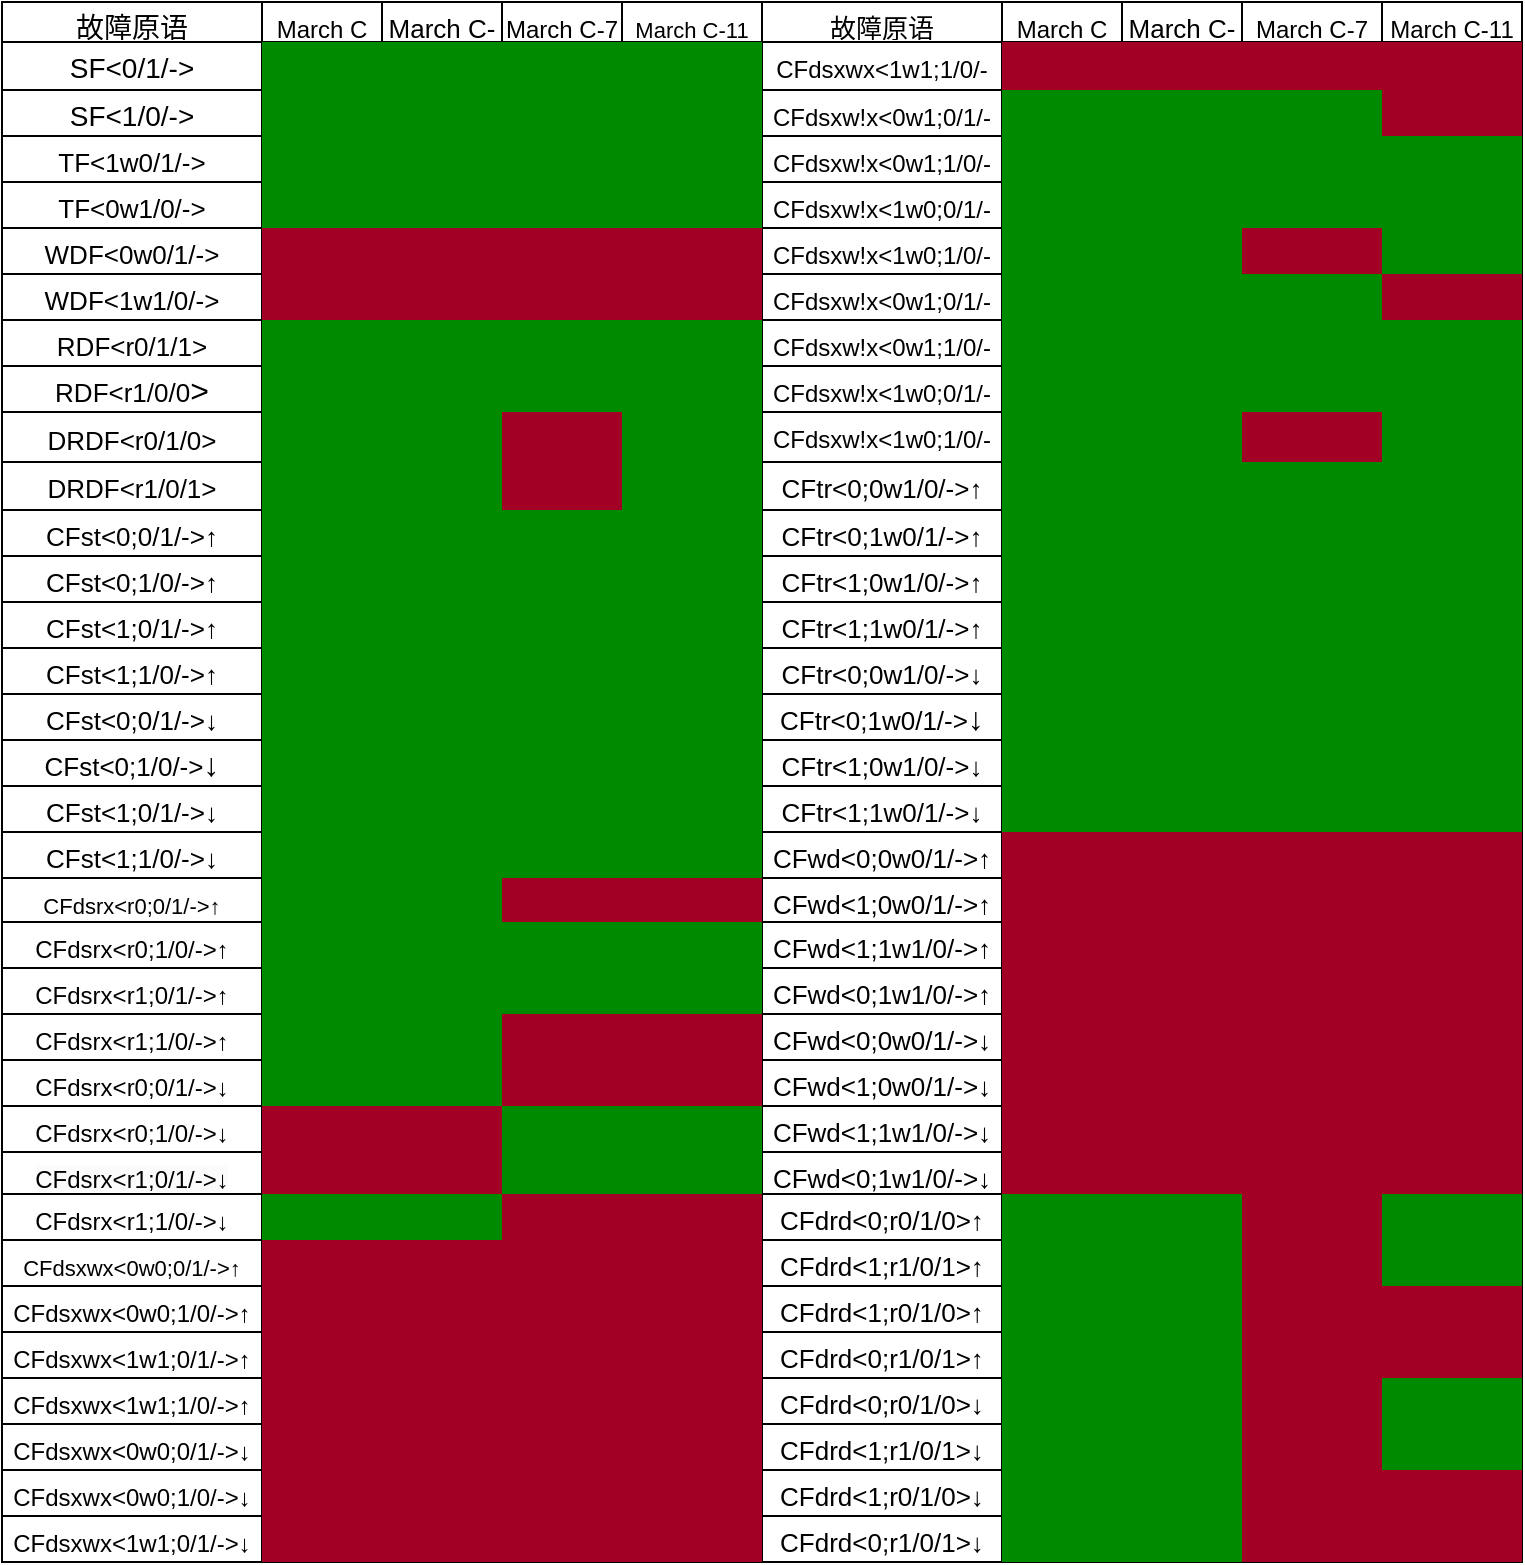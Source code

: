 <mxfile version="20.8.20" type="github">
  <diagram name="第 1 页" id="fwe5IAsB1GQWRqdA_7xu">
    <mxGraphModel dx="1434" dy="796" grid="1" gridSize="10" guides="1" tooltips="1" connect="1" arrows="1" fold="1" page="1" pageScale="1" pageWidth="827" pageHeight="1169" math="0" shadow="0">
      <root>
        <mxCell id="0" />
        <mxCell id="1" parent="0" />
        <mxCell id="mI3OPaosduunNhLvBIzX-1" value="" style="shape=table;startSize=0;container=1;collapsible=0;childLayout=tableLayout;fontSize=16;" vertex="1" parent="1">
          <mxGeometry x="90" y="30" width="760" height="780" as="geometry" />
        </mxCell>
        <mxCell id="mI3OPaosduunNhLvBIzX-2" value="" style="shape=tableRow;horizontal=0;startSize=0;swimlaneHead=0;swimlaneBody=0;strokeColor=inherit;top=0;left=0;bottom=0;right=0;collapsible=0;dropTarget=0;fillColor=none;points=[[0,0.5],[1,0.5]];portConstraint=eastwest;fontSize=16;" vertex="1" parent="mI3OPaosduunNhLvBIzX-1">
          <mxGeometry width="760" height="20" as="geometry" />
        </mxCell>
        <mxCell id="mI3OPaosduunNhLvBIzX-3" value="&lt;font style=&quot;font-size: 14px;&quot;&gt;故障原语&lt;/font&gt;" style="shape=partialRectangle;html=1;whiteSpace=wrap;connectable=0;strokeColor=inherit;overflow=hidden;fillColor=none;top=0;left=0;bottom=0;right=0;pointerEvents=1;fontSize=16;" vertex="1" parent="mI3OPaosduunNhLvBIzX-2">
          <mxGeometry width="130" height="20" as="geometry">
            <mxRectangle width="130" height="20" as="alternateBounds" />
          </mxGeometry>
        </mxCell>
        <mxCell id="mI3OPaosduunNhLvBIzX-308" value="&lt;font style=&quot;font-size: 12px;&quot;&gt;March C&lt;/font&gt;" style="shape=partialRectangle;html=1;whiteSpace=wrap;connectable=0;strokeColor=inherit;overflow=hidden;fillColor=none;top=0;left=0;bottom=0;right=0;pointerEvents=1;fontSize=16;" vertex="1" parent="mI3OPaosduunNhLvBIzX-2">
          <mxGeometry x="130" width="60" height="20" as="geometry">
            <mxRectangle width="60" height="20" as="alternateBounds" />
          </mxGeometry>
        </mxCell>
        <mxCell id="mI3OPaosduunNhLvBIzX-4" value="&lt;font style=&quot;font-size: 13px;&quot;&gt;March C-&lt;/font&gt;" style="shape=partialRectangle;html=1;whiteSpace=wrap;connectable=0;strokeColor=inherit;overflow=hidden;fillColor=none;top=0;left=0;bottom=0;right=0;pointerEvents=1;fontSize=16;" vertex="1" parent="mI3OPaosduunNhLvBIzX-2">
          <mxGeometry x="190" width="60" height="20" as="geometry">
            <mxRectangle width="60" height="20" as="alternateBounds" />
          </mxGeometry>
        </mxCell>
        <mxCell id="mI3OPaosduunNhLvBIzX-5" value="&lt;span style=&quot;font-size: 12px;&quot;&gt;March C-7&lt;/span&gt;" style="shape=partialRectangle;html=1;whiteSpace=wrap;connectable=0;strokeColor=inherit;overflow=hidden;fillColor=none;top=0;left=0;bottom=0;right=0;pointerEvents=1;fontSize=16;" vertex="1" parent="mI3OPaosduunNhLvBIzX-2">
          <mxGeometry x="250" width="60" height="20" as="geometry">
            <mxRectangle width="60" height="20" as="alternateBounds" />
          </mxGeometry>
        </mxCell>
        <mxCell id="mI3OPaosduunNhLvBIzX-6" value="&lt;span style=&quot;font-size: 11px;&quot;&gt;March C-11&lt;/span&gt;" style="shape=partialRectangle;html=1;whiteSpace=wrap;connectable=0;strokeColor=inherit;overflow=hidden;fillColor=none;top=0;left=0;bottom=0;right=0;pointerEvents=1;fontSize=16;" vertex="1" parent="mI3OPaosduunNhLvBIzX-2">
          <mxGeometry x="310" width="70" height="20" as="geometry">
            <mxRectangle width="70" height="20" as="alternateBounds" />
          </mxGeometry>
        </mxCell>
        <mxCell id="mI3OPaosduunNhLvBIzX-7" value="&lt;font style=&quot;font-size: 13px;&quot;&gt;故障原语&lt;/font&gt;" style="shape=partialRectangle;html=1;whiteSpace=wrap;connectable=0;strokeColor=inherit;overflow=hidden;fillColor=none;top=0;left=0;bottom=0;right=0;pointerEvents=1;fontSize=16;" vertex="1" parent="mI3OPaosduunNhLvBIzX-2">
          <mxGeometry x="380" width="120" height="20" as="geometry">
            <mxRectangle width="120" height="20" as="alternateBounds" />
          </mxGeometry>
        </mxCell>
        <mxCell id="mI3OPaosduunNhLvBIzX-342" value="&lt;font style=&quot;font-size: 12px;&quot;&gt;March C&lt;/font&gt;" style="shape=partialRectangle;html=1;whiteSpace=wrap;connectable=0;strokeColor=inherit;overflow=hidden;fillColor=none;top=0;left=0;bottom=0;right=0;pointerEvents=1;fontSize=16;" vertex="1" parent="mI3OPaosduunNhLvBIzX-2">
          <mxGeometry x="500" width="60" height="20" as="geometry">
            <mxRectangle width="60" height="20" as="alternateBounds" />
          </mxGeometry>
        </mxCell>
        <mxCell id="mI3OPaosduunNhLvBIzX-8" value="&lt;font style=&quot;font-size: 13px;&quot;&gt;March C-&lt;/font&gt;" style="shape=partialRectangle;html=1;whiteSpace=wrap;connectable=0;strokeColor=inherit;overflow=hidden;fillColor=none;top=0;left=0;bottom=0;right=0;pointerEvents=1;fontSize=16;" vertex="1" parent="mI3OPaosduunNhLvBIzX-2">
          <mxGeometry x="560" width="60" height="20" as="geometry">
            <mxRectangle width="60" height="20" as="alternateBounds" />
          </mxGeometry>
        </mxCell>
        <mxCell id="mI3OPaosduunNhLvBIzX-9" value="&lt;font style=&quot;font-size: 12px;&quot;&gt;March C-7&lt;/font&gt;" style="shape=partialRectangle;html=1;whiteSpace=wrap;connectable=0;strokeColor=inherit;overflow=hidden;fillColor=none;top=0;left=0;bottom=0;right=0;pointerEvents=1;fontSize=16;" vertex="1" parent="mI3OPaosduunNhLvBIzX-2">
          <mxGeometry x="620" width="70" height="20" as="geometry">
            <mxRectangle width="70" height="20" as="alternateBounds" />
          </mxGeometry>
        </mxCell>
        <mxCell id="mI3OPaosduunNhLvBIzX-10" value="&lt;font style=&quot;font-size: 12px;&quot;&gt;March C-11&lt;/font&gt;" style="shape=partialRectangle;html=1;whiteSpace=wrap;connectable=0;strokeColor=inherit;overflow=hidden;fillColor=none;top=0;left=0;bottom=0;right=0;pointerEvents=1;fontSize=16;" vertex="1" parent="mI3OPaosduunNhLvBIzX-2">
          <mxGeometry x="690" width="70" height="20" as="geometry">
            <mxRectangle width="70" height="20" as="alternateBounds" />
          </mxGeometry>
        </mxCell>
        <mxCell id="mI3OPaosduunNhLvBIzX-11" value="" style="shape=tableRow;horizontal=0;startSize=0;swimlaneHead=0;swimlaneBody=0;strokeColor=inherit;top=0;left=0;bottom=0;right=0;collapsible=0;dropTarget=0;fillColor=none;points=[[0,0.5],[1,0.5]];portConstraint=eastwest;fontSize=16;" vertex="1" parent="mI3OPaosduunNhLvBIzX-1">
          <mxGeometry y="20" width="760" height="24" as="geometry" />
        </mxCell>
        <mxCell id="mI3OPaosduunNhLvBIzX-12" value="&lt;font style=&quot;font-size: 14px;&quot;&gt;SF&amp;lt;0/1/-&amp;gt;&lt;/font&gt;" style="shape=partialRectangle;html=1;whiteSpace=wrap;connectable=0;strokeColor=inherit;overflow=hidden;fillColor=none;top=0;left=0;bottom=0;right=0;pointerEvents=1;fontSize=16;" vertex="1" parent="mI3OPaosduunNhLvBIzX-11">
          <mxGeometry width="130" height="24" as="geometry">
            <mxRectangle width="130" height="24" as="alternateBounds" />
          </mxGeometry>
        </mxCell>
        <mxCell id="mI3OPaosduunNhLvBIzX-309" style="shape=partialRectangle;html=1;whiteSpace=wrap;connectable=0;strokeColor=#005700;overflow=hidden;fillColor=#008a00;top=0;left=0;bottom=0;right=0;pointerEvents=1;fontSize=16;fontColor=#ffffff;" vertex="1" parent="mI3OPaosduunNhLvBIzX-11">
          <mxGeometry x="130" width="60" height="24" as="geometry">
            <mxRectangle width="60" height="24" as="alternateBounds" />
          </mxGeometry>
        </mxCell>
        <mxCell id="mI3OPaosduunNhLvBIzX-13" value="" style="shape=partialRectangle;html=1;whiteSpace=wrap;connectable=0;strokeColor=#005700;overflow=hidden;fillColor=#008a00;top=0;left=0;bottom=0;right=0;pointerEvents=1;fontSize=16;fontColor=#ffffff;" vertex="1" parent="mI3OPaosduunNhLvBIzX-11">
          <mxGeometry x="190" width="60" height="24" as="geometry">
            <mxRectangle width="60" height="24" as="alternateBounds" />
          </mxGeometry>
        </mxCell>
        <mxCell id="mI3OPaosduunNhLvBIzX-14" value="" style="shape=partialRectangle;html=1;whiteSpace=wrap;connectable=0;strokeColor=#005700;overflow=hidden;fillColor=#008a00;top=0;left=0;bottom=0;right=0;pointerEvents=1;fontSize=16;fontColor=#ffffff;" vertex="1" parent="mI3OPaosduunNhLvBIzX-11">
          <mxGeometry x="250" width="60" height="24" as="geometry">
            <mxRectangle width="60" height="24" as="alternateBounds" />
          </mxGeometry>
        </mxCell>
        <mxCell id="mI3OPaosduunNhLvBIzX-15" style="shape=partialRectangle;html=1;whiteSpace=wrap;connectable=0;strokeColor=#005700;overflow=hidden;fillColor=#008a00;top=0;left=0;bottom=0;right=0;pointerEvents=1;fontSize=16;fontColor=#ffffff;" vertex="1" parent="mI3OPaosduunNhLvBIzX-11">
          <mxGeometry x="310" width="70" height="24" as="geometry">
            <mxRectangle width="70" height="24" as="alternateBounds" />
          </mxGeometry>
        </mxCell>
        <mxCell id="mI3OPaosduunNhLvBIzX-16" value="&lt;font style=&quot;font-size: 12px;&quot;&gt;CFdsxwx&amp;lt;1w1;1/0/-&amp;gt;↓&lt;/font&gt;" style="shape=partialRectangle;html=1;whiteSpace=wrap;connectable=0;strokeColor=inherit;overflow=hidden;fillColor=none;top=0;left=0;bottom=0;right=0;pointerEvents=1;fontSize=16;" vertex="1" parent="mI3OPaosduunNhLvBIzX-11">
          <mxGeometry x="380" width="120" height="24" as="geometry">
            <mxRectangle width="120" height="24" as="alternateBounds" />
          </mxGeometry>
        </mxCell>
        <mxCell id="mI3OPaosduunNhLvBIzX-343" style="shape=partialRectangle;html=1;whiteSpace=wrap;connectable=0;strokeColor=#6F0000;overflow=hidden;fillColor=#a20025;top=0;left=0;bottom=0;right=0;pointerEvents=1;fontSize=16;fontColor=#ffffff;" vertex="1" parent="mI3OPaosduunNhLvBIzX-11">
          <mxGeometry x="500" width="60" height="24" as="geometry">
            <mxRectangle width="60" height="24" as="alternateBounds" />
          </mxGeometry>
        </mxCell>
        <mxCell id="mI3OPaosduunNhLvBIzX-17" style="shape=partialRectangle;html=1;whiteSpace=wrap;connectable=0;strokeColor=#6F0000;overflow=hidden;fillColor=#a20025;top=0;left=0;bottom=0;right=0;pointerEvents=1;fontSize=16;fontColor=#ffffff;" vertex="1" parent="mI3OPaosduunNhLvBIzX-11">
          <mxGeometry x="560" width="60" height="24" as="geometry">
            <mxRectangle width="60" height="24" as="alternateBounds" />
          </mxGeometry>
        </mxCell>
        <mxCell id="mI3OPaosduunNhLvBIzX-18" style="shape=partialRectangle;html=1;whiteSpace=wrap;connectable=0;strokeColor=#6F0000;overflow=hidden;fillColor=#a20025;top=0;left=0;bottom=0;right=0;pointerEvents=1;fontSize=16;fontColor=#ffffff;" vertex="1" parent="mI3OPaosduunNhLvBIzX-11">
          <mxGeometry x="620" width="70" height="24" as="geometry">
            <mxRectangle width="70" height="24" as="alternateBounds" />
          </mxGeometry>
        </mxCell>
        <mxCell id="mI3OPaosduunNhLvBIzX-19" style="shape=partialRectangle;html=1;whiteSpace=wrap;connectable=0;strokeColor=#6F0000;overflow=hidden;fillColor=#a20025;top=0;left=0;bottom=0;right=0;pointerEvents=1;fontSize=16;fontColor=#ffffff;" vertex="1" parent="mI3OPaosduunNhLvBIzX-11">
          <mxGeometry x="690" width="70" height="24" as="geometry">
            <mxRectangle width="70" height="24" as="alternateBounds" />
          </mxGeometry>
        </mxCell>
        <mxCell id="mI3OPaosduunNhLvBIzX-20" value="" style="shape=tableRow;horizontal=0;startSize=0;swimlaneHead=0;swimlaneBody=0;strokeColor=inherit;top=0;left=0;bottom=0;right=0;collapsible=0;dropTarget=0;fillColor=none;points=[[0,0.5],[1,0.5]];portConstraint=eastwest;fontSize=16;" vertex="1" parent="mI3OPaosduunNhLvBIzX-1">
          <mxGeometry y="44" width="760" height="23" as="geometry" />
        </mxCell>
        <mxCell id="mI3OPaosduunNhLvBIzX-21" value="&lt;font style=&quot;font-size: 14px;&quot;&gt;SF&amp;lt;1/0/-&amp;gt;&lt;/font&gt;" style="shape=partialRectangle;html=1;whiteSpace=wrap;connectable=0;strokeColor=inherit;overflow=hidden;fillColor=none;top=0;left=0;bottom=0;right=0;pointerEvents=1;fontSize=16;" vertex="1" parent="mI3OPaosduunNhLvBIzX-20">
          <mxGeometry width="130" height="23" as="geometry">
            <mxRectangle width="130" height="23" as="alternateBounds" />
          </mxGeometry>
        </mxCell>
        <mxCell id="mI3OPaosduunNhLvBIzX-310" style="shape=partialRectangle;html=1;whiteSpace=wrap;connectable=0;strokeColor=#005700;overflow=hidden;fillColor=#008a00;top=0;left=0;bottom=0;right=0;pointerEvents=1;fontSize=16;fontColor=#ffffff;" vertex="1" parent="mI3OPaosduunNhLvBIzX-20">
          <mxGeometry x="130" width="60" height="23" as="geometry">
            <mxRectangle width="60" height="23" as="alternateBounds" />
          </mxGeometry>
        </mxCell>
        <mxCell id="mI3OPaosduunNhLvBIzX-22" value="" style="shape=partialRectangle;html=1;whiteSpace=wrap;connectable=0;strokeColor=#005700;overflow=hidden;fillColor=#008a00;top=0;left=0;bottom=0;right=0;pointerEvents=1;fontSize=16;fontColor=#ffffff;" vertex="1" parent="mI3OPaosduunNhLvBIzX-20">
          <mxGeometry x="190" width="60" height="23" as="geometry">
            <mxRectangle width="60" height="23" as="alternateBounds" />
          </mxGeometry>
        </mxCell>
        <mxCell id="mI3OPaosduunNhLvBIzX-23" value="" style="shape=partialRectangle;html=1;whiteSpace=wrap;connectable=0;strokeColor=#005700;overflow=hidden;fillColor=#008a00;top=0;left=0;bottom=0;right=0;pointerEvents=1;fontSize=16;fontColor=#ffffff;" vertex="1" parent="mI3OPaosduunNhLvBIzX-20">
          <mxGeometry x="250" width="60" height="23" as="geometry">
            <mxRectangle width="60" height="23" as="alternateBounds" />
          </mxGeometry>
        </mxCell>
        <mxCell id="mI3OPaosduunNhLvBIzX-24" style="shape=partialRectangle;html=1;whiteSpace=wrap;connectable=0;strokeColor=#005700;overflow=hidden;fillColor=#008a00;top=0;left=0;bottom=0;right=0;pointerEvents=1;fontSize=16;fontColor=#ffffff;" vertex="1" parent="mI3OPaosduunNhLvBIzX-20">
          <mxGeometry x="310" width="70" height="23" as="geometry">
            <mxRectangle width="70" height="23" as="alternateBounds" />
          </mxGeometry>
        </mxCell>
        <mxCell id="mI3OPaosduunNhLvBIzX-25" value="&lt;font style=&quot;font-size: 12px;&quot;&gt;CFdsxw!x&amp;lt;0w1;0/1/-&amp;gt;↑&lt;/font&gt;" style="shape=partialRectangle;html=1;whiteSpace=wrap;connectable=0;strokeColor=inherit;overflow=hidden;fillColor=none;top=0;left=0;bottom=0;right=0;pointerEvents=1;fontSize=16;" vertex="1" parent="mI3OPaosduunNhLvBIzX-20">
          <mxGeometry x="380" width="120" height="23" as="geometry">
            <mxRectangle width="120" height="23" as="alternateBounds" />
          </mxGeometry>
        </mxCell>
        <mxCell id="mI3OPaosduunNhLvBIzX-344" style="shape=partialRectangle;html=1;whiteSpace=wrap;connectable=0;strokeColor=#005700;overflow=hidden;fillColor=#008a00;top=0;left=0;bottom=0;right=0;pointerEvents=1;fontSize=16;fontColor=#ffffff;" vertex="1" parent="mI3OPaosduunNhLvBIzX-20">
          <mxGeometry x="500" width="60" height="23" as="geometry">
            <mxRectangle width="60" height="23" as="alternateBounds" />
          </mxGeometry>
        </mxCell>
        <mxCell id="mI3OPaosduunNhLvBIzX-26" style="shape=partialRectangle;html=1;whiteSpace=wrap;connectable=0;strokeColor=#005700;overflow=hidden;fillColor=#008a00;top=0;left=0;bottom=0;right=0;pointerEvents=1;fontSize=16;fontColor=#ffffff;" vertex="1" parent="mI3OPaosduunNhLvBIzX-20">
          <mxGeometry x="560" width="60" height="23" as="geometry">
            <mxRectangle width="60" height="23" as="alternateBounds" />
          </mxGeometry>
        </mxCell>
        <mxCell id="mI3OPaosduunNhLvBIzX-27" style="shape=partialRectangle;html=1;whiteSpace=wrap;connectable=0;strokeColor=#005700;overflow=hidden;fillColor=#008a00;top=0;left=0;bottom=0;right=0;pointerEvents=1;fontSize=16;fontColor=#ffffff;" vertex="1" parent="mI3OPaosduunNhLvBIzX-20">
          <mxGeometry x="620" width="70" height="23" as="geometry">
            <mxRectangle width="70" height="23" as="alternateBounds" />
          </mxGeometry>
        </mxCell>
        <mxCell id="mI3OPaosduunNhLvBIzX-28" style="shape=partialRectangle;html=1;whiteSpace=wrap;connectable=0;strokeColor=#6F0000;overflow=hidden;fillColor=#a20025;top=0;left=0;bottom=0;right=0;pointerEvents=1;fontSize=16;fontColor=#ffffff;" vertex="1" parent="mI3OPaosduunNhLvBIzX-20">
          <mxGeometry x="690" width="70" height="23" as="geometry">
            <mxRectangle width="70" height="23" as="alternateBounds" />
          </mxGeometry>
        </mxCell>
        <mxCell id="mI3OPaosduunNhLvBIzX-29" style="shape=tableRow;horizontal=0;startSize=0;swimlaneHead=0;swimlaneBody=0;strokeColor=inherit;top=0;left=0;bottom=0;right=0;collapsible=0;dropTarget=0;fillColor=none;points=[[0,0.5],[1,0.5]];portConstraint=eastwest;fontSize=16;" vertex="1" parent="mI3OPaosduunNhLvBIzX-1">
          <mxGeometry y="67" width="760" height="23" as="geometry" />
        </mxCell>
        <mxCell id="mI3OPaosduunNhLvBIzX-30" value="&lt;div style=&quot;&quot;&gt;&lt;span style=&quot;font-size: 13px;&quot;&gt;TF&amp;lt;1w0/1/-&amp;gt;&lt;/span&gt;&lt;br&gt;&lt;/div&gt;" style="shape=partialRectangle;html=1;whiteSpace=wrap;connectable=0;strokeColor=inherit;overflow=hidden;fillColor=none;top=0;left=0;bottom=0;right=0;pointerEvents=1;fontSize=16;align=center;" vertex="1" parent="mI3OPaosduunNhLvBIzX-29">
          <mxGeometry width="130" height="23" as="geometry">
            <mxRectangle width="130" height="23" as="alternateBounds" />
          </mxGeometry>
        </mxCell>
        <mxCell id="mI3OPaosduunNhLvBIzX-311" style="shape=partialRectangle;html=1;whiteSpace=wrap;connectable=0;strokeColor=#005700;overflow=hidden;fillColor=#008a00;top=0;left=0;bottom=0;right=0;pointerEvents=1;fontSize=16;fontColor=#ffffff;" vertex="1" parent="mI3OPaosduunNhLvBIzX-29">
          <mxGeometry x="130" width="60" height="23" as="geometry">
            <mxRectangle width="60" height="23" as="alternateBounds" />
          </mxGeometry>
        </mxCell>
        <mxCell id="mI3OPaosduunNhLvBIzX-31" style="shape=partialRectangle;html=1;whiteSpace=wrap;connectable=0;strokeColor=#005700;overflow=hidden;fillColor=#008a00;top=0;left=0;bottom=0;right=0;pointerEvents=1;fontSize=16;fontColor=#ffffff;" vertex="1" parent="mI3OPaosduunNhLvBIzX-29">
          <mxGeometry x="190" width="60" height="23" as="geometry">
            <mxRectangle width="60" height="23" as="alternateBounds" />
          </mxGeometry>
        </mxCell>
        <mxCell id="mI3OPaosduunNhLvBIzX-32" style="shape=partialRectangle;html=1;whiteSpace=wrap;connectable=0;strokeColor=#005700;overflow=hidden;fillColor=#008a00;top=0;left=0;bottom=0;right=0;pointerEvents=1;fontSize=16;fontColor=#ffffff;" vertex="1" parent="mI3OPaosduunNhLvBIzX-29">
          <mxGeometry x="250" width="60" height="23" as="geometry">
            <mxRectangle width="60" height="23" as="alternateBounds" />
          </mxGeometry>
        </mxCell>
        <mxCell id="mI3OPaosduunNhLvBIzX-33" style="shape=partialRectangle;html=1;whiteSpace=wrap;connectable=0;strokeColor=#005700;overflow=hidden;fillColor=#008a00;top=0;left=0;bottom=0;right=0;pointerEvents=1;fontSize=16;fontColor=#ffffff;" vertex="1" parent="mI3OPaosduunNhLvBIzX-29">
          <mxGeometry x="310" width="70" height="23" as="geometry">
            <mxRectangle width="70" height="23" as="alternateBounds" />
          </mxGeometry>
        </mxCell>
        <mxCell id="mI3OPaosduunNhLvBIzX-34" value="&lt;font style=&quot;font-size: 12px;&quot;&gt;CFdsxw!x&amp;lt;0w1;1/0/-&amp;gt;↑&lt;/font&gt;" style="shape=partialRectangle;html=1;whiteSpace=wrap;connectable=0;strokeColor=inherit;overflow=hidden;fillColor=none;top=0;left=0;bottom=0;right=0;pointerEvents=1;fontSize=16;" vertex="1" parent="mI3OPaosduunNhLvBIzX-29">
          <mxGeometry x="380" width="120" height="23" as="geometry">
            <mxRectangle width="120" height="23" as="alternateBounds" />
          </mxGeometry>
        </mxCell>
        <mxCell id="mI3OPaosduunNhLvBIzX-345" style="shape=partialRectangle;html=1;whiteSpace=wrap;connectable=0;strokeColor=#005700;overflow=hidden;fillColor=#008a00;top=0;left=0;bottom=0;right=0;pointerEvents=1;fontSize=16;fontColor=#ffffff;" vertex="1" parent="mI3OPaosduunNhLvBIzX-29">
          <mxGeometry x="500" width="60" height="23" as="geometry">
            <mxRectangle width="60" height="23" as="alternateBounds" />
          </mxGeometry>
        </mxCell>
        <mxCell id="mI3OPaosduunNhLvBIzX-35" style="shape=partialRectangle;html=1;whiteSpace=wrap;connectable=0;strokeColor=#005700;overflow=hidden;fillColor=#008a00;top=0;left=0;bottom=0;right=0;pointerEvents=1;fontSize=16;fontColor=#ffffff;" vertex="1" parent="mI3OPaosduunNhLvBIzX-29">
          <mxGeometry x="560" width="60" height="23" as="geometry">
            <mxRectangle width="60" height="23" as="alternateBounds" />
          </mxGeometry>
        </mxCell>
        <mxCell id="mI3OPaosduunNhLvBIzX-36" style="shape=partialRectangle;html=1;whiteSpace=wrap;connectable=0;strokeColor=#005700;overflow=hidden;fillColor=#008a00;top=0;left=0;bottom=0;right=0;pointerEvents=1;fontSize=16;fontColor=#ffffff;" vertex="1" parent="mI3OPaosduunNhLvBIzX-29">
          <mxGeometry x="620" width="70" height="23" as="geometry">
            <mxRectangle width="70" height="23" as="alternateBounds" />
          </mxGeometry>
        </mxCell>
        <mxCell id="mI3OPaosduunNhLvBIzX-37" style="shape=partialRectangle;html=1;whiteSpace=wrap;connectable=0;strokeColor=#005700;overflow=hidden;fillColor=#008a00;top=0;left=0;bottom=0;right=0;pointerEvents=1;fontSize=16;fontColor=#ffffff;" vertex="1" parent="mI3OPaosduunNhLvBIzX-29">
          <mxGeometry x="690" width="70" height="23" as="geometry">
            <mxRectangle width="70" height="23" as="alternateBounds" />
          </mxGeometry>
        </mxCell>
        <mxCell id="mI3OPaosduunNhLvBIzX-38" style="shape=tableRow;horizontal=0;startSize=0;swimlaneHead=0;swimlaneBody=0;strokeColor=inherit;top=0;left=0;bottom=0;right=0;collapsible=0;dropTarget=0;fillColor=none;points=[[0,0.5],[1,0.5]];portConstraint=eastwest;fontSize=16;" vertex="1" parent="mI3OPaosduunNhLvBIzX-1">
          <mxGeometry y="90" width="760" height="23" as="geometry" />
        </mxCell>
        <mxCell id="mI3OPaosduunNhLvBIzX-39" value="&lt;font style=&quot;font-size: 13px;&quot;&gt;TF&amp;lt;0w1/0/-&amp;gt;&lt;/font&gt;" style="shape=partialRectangle;html=1;whiteSpace=wrap;connectable=0;strokeColor=inherit;overflow=hidden;fillColor=none;top=0;left=0;bottom=0;right=0;pointerEvents=1;fontSize=16;" vertex="1" parent="mI3OPaosduunNhLvBIzX-38">
          <mxGeometry width="130" height="23" as="geometry">
            <mxRectangle width="130" height="23" as="alternateBounds" />
          </mxGeometry>
        </mxCell>
        <mxCell id="mI3OPaosduunNhLvBIzX-312" style="shape=partialRectangle;html=1;whiteSpace=wrap;connectable=0;strokeColor=#005700;overflow=hidden;fillColor=#008a00;top=0;left=0;bottom=0;right=0;pointerEvents=1;fontSize=16;fontColor=#ffffff;" vertex="1" parent="mI3OPaosduunNhLvBIzX-38">
          <mxGeometry x="130" width="60" height="23" as="geometry">
            <mxRectangle width="60" height="23" as="alternateBounds" />
          </mxGeometry>
        </mxCell>
        <mxCell id="mI3OPaosduunNhLvBIzX-40" style="shape=partialRectangle;html=1;whiteSpace=wrap;connectable=0;strokeColor=#005700;overflow=hidden;fillColor=#008a00;top=0;left=0;bottom=0;right=0;pointerEvents=1;fontSize=16;fontColor=#ffffff;" vertex="1" parent="mI3OPaosduunNhLvBIzX-38">
          <mxGeometry x="190" width="60" height="23" as="geometry">
            <mxRectangle width="60" height="23" as="alternateBounds" />
          </mxGeometry>
        </mxCell>
        <mxCell id="mI3OPaosduunNhLvBIzX-41" style="shape=partialRectangle;html=1;whiteSpace=wrap;connectable=0;strokeColor=#005700;overflow=hidden;fillColor=#008a00;top=0;left=0;bottom=0;right=0;pointerEvents=1;fontSize=16;fontColor=#ffffff;" vertex="1" parent="mI3OPaosduunNhLvBIzX-38">
          <mxGeometry x="250" width="60" height="23" as="geometry">
            <mxRectangle width="60" height="23" as="alternateBounds" />
          </mxGeometry>
        </mxCell>
        <mxCell id="mI3OPaosduunNhLvBIzX-42" style="shape=partialRectangle;html=1;whiteSpace=wrap;connectable=0;strokeColor=#005700;overflow=hidden;fillColor=#008a00;top=0;left=0;bottom=0;right=0;pointerEvents=1;fontSize=16;fontColor=#ffffff;" vertex="1" parent="mI3OPaosduunNhLvBIzX-38">
          <mxGeometry x="310" width="70" height="23" as="geometry">
            <mxRectangle width="70" height="23" as="alternateBounds" />
          </mxGeometry>
        </mxCell>
        <mxCell id="mI3OPaosduunNhLvBIzX-43" value="&lt;font style=&quot;font-size: 12px;&quot;&gt;CFdsxw!x&amp;lt;1w0;0/1/-&amp;gt;↑&lt;/font&gt;" style="shape=partialRectangle;html=1;whiteSpace=wrap;connectable=0;strokeColor=inherit;overflow=hidden;fillColor=none;top=0;left=0;bottom=0;right=0;pointerEvents=1;fontSize=16;" vertex="1" parent="mI3OPaosduunNhLvBIzX-38">
          <mxGeometry x="380" width="120" height="23" as="geometry">
            <mxRectangle width="120" height="23" as="alternateBounds" />
          </mxGeometry>
        </mxCell>
        <mxCell id="mI3OPaosduunNhLvBIzX-346" style="shape=partialRectangle;html=1;whiteSpace=wrap;connectable=0;strokeColor=#005700;overflow=hidden;fillColor=#008a00;top=0;left=0;bottom=0;right=0;pointerEvents=1;fontSize=16;fontColor=#ffffff;" vertex="1" parent="mI3OPaosduunNhLvBIzX-38">
          <mxGeometry x="500" width="60" height="23" as="geometry">
            <mxRectangle width="60" height="23" as="alternateBounds" />
          </mxGeometry>
        </mxCell>
        <mxCell id="mI3OPaosduunNhLvBIzX-44" style="shape=partialRectangle;html=1;whiteSpace=wrap;connectable=0;strokeColor=#005700;overflow=hidden;fillColor=#008a00;top=0;left=0;bottom=0;right=0;pointerEvents=1;fontSize=16;fontColor=#ffffff;" vertex="1" parent="mI3OPaosduunNhLvBIzX-38">
          <mxGeometry x="560" width="60" height="23" as="geometry">
            <mxRectangle width="60" height="23" as="alternateBounds" />
          </mxGeometry>
        </mxCell>
        <mxCell id="mI3OPaosduunNhLvBIzX-45" style="shape=partialRectangle;html=1;whiteSpace=wrap;connectable=0;strokeColor=#005700;overflow=hidden;fillColor=#008a00;top=0;left=0;bottom=0;right=0;pointerEvents=1;fontSize=16;fontColor=#ffffff;" vertex="1" parent="mI3OPaosduunNhLvBIzX-38">
          <mxGeometry x="620" width="70" height="23" as="geometry">
            <mxRectangle width="70" height="23" as="alternateBounds" />
          </mxGeometry>
        </mxCell>
        <mxCell id="mI3OPaosduunNhLvBIzX-46" style="shape=partialRectangle;html=1;whiteSpace=wrap;connectable=0;strokeColor=#005700;overflow=hidden;fillColor=#008a00;top=0;left=0;bottom=0;right=0;pointerEvents=1;fontSize=16;fontColor=#ffffff;" vertex="1" parent="mI3OPaosduunNhLvBIzX-38">
          <mxGeometry x="690" width="70" height="23" as="geometry">
            <mxRectangle width="70" height="23" as="alternateBounds" />
          </mxGeometry>
        </mxCell>
        <mxCell id="mI3OPaosduunNhLvBIzX-47" style="shape=tableRow;horizontal=0;startSize=0;swimlaneHead=0;swimlaneBody=0;strokeColor=inherit;top=0;left=0;bottom=0;right=0;collapsible=0;dropTarget=0;fillColor=none;points=[[0,0.5],[1,0.5]];portConstraint=eastwest;fontSize=16;" vertex="1" parent="mI3OPaosduunNhLvBIzX-1">
          <mxGeometry y="113" width="760" height="23" as="geometry" />
        </mxCell>
        <mxCell id="mI3OPaosduunNhLvBIzX-48" value="&lt;font style=&quot;font-size: 13px;&quot;&gt;WDF&amp;lt;0w0/1/-&amp;gt;&lt;/font&gt;" style="shape=partialRectangle;html=1;whiteSpace=wrap;connectable=0;strokeColor=inherit;overflow=hidden;fillColor=none;top=0;left=0;bottom=0;right=0;pointerEvents=1;fontSize=16;" vertex="1" parent="mI3OPaosduunNhLvBIzX-47">
          <mxGeometry width="130" height="23" as="geometry">
            <mxRectangle width="130" height="23" as="alternateBounds" />
          </mxGeometry>
        </mxCell>
        <mxCell id="mI3OPaosduunNhLvBIzX-313" style="shape=partialRectangle;html=1;whiteSpace=wrap;connectable=0;strokeColor=#6F0000;overflow=hidden;fillColor=#a20025;top=0;left=0;bottom=0;right=0;pointerEvents=1;fontSize=16;fontColor=#ffffff;" vertex="1" parent="mI3OPaosduunNhLvBIzX-47">
          <mxGeometry x="130" width="60" height="23" as="geometry">
            <mxRectangle width="60" height="23" as="alternateBounds" />
          </mxGeometry>
        </mxCell>
        <mxCell id="mI3OPaosduunNhLvBIzX-49" style="shape=partialRectangle;html=1;whiteSpace=wrap;connectable=0;strokeColor=#6F0000;overflow=hidden;fillColor=#a20025;top=0;left=0;bottom=0;right=0;pointerEvents=1;fontSize=16;fontColor=#ffffff;" vertex="1" parent="mI3OPaosduunNhLvBIzX-47">
          <mxGeometry x="190" width="60" height="23" as="geometry">
            <mxRectangle width="60" height="23" as="alternateBounds" />
          </mxGeometry>
        </mxCell>
        <mxCell id="mI3OPaosduunNhLvBIzX-50" style="shape=partialRectangle;html=1;whiteSpace=wrap;connectable=0;strokeColor=#6F0000;overflow=hidden;fillColor=#a20025;top=0;left=0;bottom=0;right=0;pointerEvents=1;fontSize=16;fontColor=#ffffff;" vertex="1" parent="mI3OPaosduunNhLvBIzX-47">
          <mxGeometry x="250" width="60" height="23" as="geometry">
            <mxRectangle width="60" height="23" as="alternateBounds" />
          </mxGeometry>
        </mxCell>
        <mxCell id="mI3OPaosduunNhLvBIzX-51" style="shape=partialRectangle;html=1;whiteSpace=wrap;connectable=0;strokeColor=#6F0000;overflow=hidden;fillColor=#a20025;top=0;left=0;bottom=0;right=0;pointerEvents=1;fontSize=16;fontColor=#ffffff;" vertex="1" parent="mI3OPaosduunNhLvBIzX-47">
          <mxGeometry x="310" width="70" height="23" as="geometry">
            <mxRectangle width="70" height="23" as="alternateBounds" />
          </mxGeometry>
        </mxCell>
        <mxCell id="mI3OPaosduunNhLvBIzX-52" value="&lt;font style=&quot;font-size: 12px;&quot;&gt;CFdsxw!x&amp;lt;1w0;1/0/-&amp;gt;↑&lt;/font&gt;" style="shape=partialRectangle;html=1;whiteSpace=wrap;connectable=0;strokeColor=inherit;overflow=hidden;fillColor=none;top=0;left=0;bottom=0;right=0;pointerEvents=1;fontSize=16;" vertex="1" parent="mI3OPaosduunNhLvBIzX-47">
          <mxGeometry x="380" width="120" height="23" as="geometry">
            <mxRectangle width="120" height="23" as="alternateBounds" />
          </mxGeometry>
        </mxCell>
        <mxCell id="mI3OPaosduunNhLvBIzX-347" style="shape=partialRectangle;html=1;whiteSpace=wrap;connectable=0;strokeColor=#005700;overflow=hidden;fillColor=#008a00;top=0;left=0;bottom=0;right=0;pointerEvents=1;fontSize=16;fontColor=#ffffff;" vertex="1" parent="mI3OPaosduunNhLvBIzX-47">
          <mxGeometry x="500" width="60" height="23" as="geometry">
            <mxRectangle width="60" height="23" as="alternateBounds" />
          </mxGeometry>
        </mxCell>
        <mxCell id="mI3OPaosduunNhLvBIzX-53" style="shape=partialRectangle;html=1;whiteSpace=wrap;connectable=0;strokeColor=#005700;overflow=hidden;fillColor=#008a00;top=0;left=0;bottom=0;right=0;pointerEvents=1;fontSize=16;fontColor=#ffffff;" vertex="1" parent="mI3OPaosduunNhLvBIzX-47">
          <mxGeometry x="560" width="60" height="23" as="geometry">
            <mxRectangle width="60" height="23" as="alternateBounds" />
          </mxGeometry>
        </mxCell>
        <mxCell id="mI3OPaosduunNhLvBIzX-54" style="shape=partialRectangle;html=1;whiteSpace=wrap;connectable=0;strokeColor=#6F0000;overflow=hidden;fillColor=#a20025;top=0;left=0;bottom=0;right=0;pointerEvents=1;fontSize=16;fontColor=#ffffff;" vertex="1" parent="mI3OPaosduunNhLvBIzX-47">
          <mxGeometry x="620" width="70" height="23" as="geometry">
            <mxRectangle width="70" height="23" as="alternateBounds" />
          </mxGeometry>
        </mxCell>
        <mxCell id="mI3OPaosduunNhLvBIzX-55" style="shape=partialRectangle;html=1;whiteSpace=wrap;connectable=0;strokeColor=#005700;overflow=hidden;fillColor=#008a00;top=0;left=0;bottom=0;right=0;pointerEvents=1;fontSize=16;fontColor=#ffffff;" vertex="1" parent="mI3OPaosduunNhLvBIzX-47">
          <mxGeometry x="690" width="70" height="23" as="geometry">
            <mxRectangle width="70" height="23" as="alternateBounds" />
          </mxGeometry>
        </mxCell>
        <mxCell id="mI3OPaosduunNhLvBIzX-56" style="shape=tableRow;horizontal=0;startSize=0;swimlaneHead=0;swimlaneBody=0;strokeColor=inherit;top=0;left=0;bottom=0;right=0;collapsible=0;dropTarget=0;fillColor=none;points=[[0,0.5],[1,0.5]];portConstraint=eastwest;fontSize=16;" vertex="1" parent="mI3OPaosduunNhLvBIzX-1">
          <mxGeometry y="136" width="760" height="23" as="geometry" />
        </mxCell>
        <mxCell id="mI3OPaosduunNhLvBIzX-57" value="&lt;font style=&quot;font-size: 13px;&quot;&gt;WDF&amp;lt;1w1/0/-&amp;gt;&lt;/font&gt;" style="shape=partialRectangle;html=1;whiteSpace=wrap;connectable=0;strokeColor=inherit;overflow=hidden;fillColor=none;top=0;left=0;bottom=0;right=0;pointerEvents=1;fontSize=16;" vertex="1" parent="mI3OPaosduunNhLvBIzX-56">
          <mxGeometry width="130" height="23" as="geometry">
            <mxRectangle width="130" height="23" as="alternateBounds" />
          </mxGeometry>
        </mxCell>
        <mxCell id="mI3OPaosduunNhLvBIzX-314" style="shape=partialRectangle;html=1;whiteSpace=wrap;connectable=0;strokeColor=#6F0000;overflow=hidden;fillColor=#a20025;top=0;left=0;bottom=0;right=0;pointerEvents=1;fontSize=16;fontColor=#ffffff;" vertex="1" parent="mI3OPaosduunNhLvBIzX-56">
          <mxGeometry x="130" width="60" height="23" as="geometry">
            <mxRectangle width="60" height="23" as="alternateBounds" />
          </mxGeometry>
        </mxCell>
        <mxCell id="mI3OPaosduunNhLvBIzX-58" style="shape=partialRectangle;html=1;whiteSpace=wrap;connectable=0;strokeColor=#6F0000;overflow=hidden;fillColor=#a20025;top=0;left=0;bottom=0;right=0;pointerEvents=1;fontSize=16;fontColor=#ffffff;" vertex="1" parent="mI3OPaosduunNhLvBIzX-56">
          <mxGeometry x="190" width="60" height="23" as="geometry">
            <mxRectangle width="60" height="23" as="alternateBounds" />
          </mxGeometry>
        </mxCell>
        <mxCell id="mI3OPaosduunNhLvBIzX-59" style="shape=partialRectangle;html=1;whiteSpace=wrap;connectable=0;strokeColor=#6F0000;overflow=hidden;fillColor=#a20025;top=0;left=0;bottom=0;right=0;pointerEvents=1;fontSize=16;fontColor=#ffffff;" vertex="1" parent="mI3OPaosduunNhLvBIzX-56">
          <mxGeometry x="250" width="60" height="23" as="geometry">
            <mxRectangle width="60" height="23" as="alternateBounds" />
          </mxGeometry>
        </mxCell>
        <mxCell id="mI3OPaosduunNhLvBIzX-60" style="shape=partialRectangle;html=1;whiteSpace=wrap;connectable=0;strokeColor=#6F0000;overflow=hidden;fillColor=#a20025;top=0;left=0;bottom=0;right=0;pointerEvents=1;fontSize=16;fontColor=#ffffff;" vertex="1" parent="mI3OPaosduunNhLvBIzX-56">
          <mxGeometry x="310" width="70" height="23" as="geometry">
            <mxRectangle width="70" height="23" as="alternateBounds" />
          </mxGeometry>
        </mxCell>
        <mxCell id="mI3OPaosduunNhLvBIzX-61" value="&lt;font style=&quot;font-size: 12px;&quot;&gt;CFdsxw!x&amp;lt;0w1;0/1/-&amp;gt;↓&lt;/font&gt;" style="shape=partialRectangle;html=1;whiteSpace=wrap;connectable=0;strokeColor=inherit;overflow=hidden;fillColor=none;top=0;left=0;bottom=0;right=0;pointerEvents=1;fontSize=16;" vertex="1" parent="mI3OPaosduunNhLvBIzX-56">
          <mxGeometry x="380" width="120" height="23" as="geometry">
            <mxRectangle width="120" height="23" as="alternateBounds" />
          </mxGeometry>
        </mxCell>
        <mxCell id="mI3OPaosduunNhLvBIzX-348" style="shape=partialRectangle;html=1;whiteSpace=wrap;connectable=0;strokeColor=#005700;overflow=hidden;fillColor=#008a00;top=0;left=0;bottom=0;right=0;pointerEvents=1;fontSize=16;fontColor=#ffffff;" vertex="1" parent="mI3OPaosduunNhLvBIzX-56">
          <mxGeometry x="500" width="60" height="23" as="geometry">
            <mxRectangle width="60" height="23" as="alternateBounds" />
          </mxGeometry>
        </mxCell>
        <mxCell id="mI3OPaosduunNhLvBIzX-62" style="shape=partialRectangle;html=1;whiteSpace=wrap;connectable=0;strokeColor=#005700;overflow=hidden;fillColor=#008a00;top=0;left=0;bottom=0;right=0;pointerEvents=1;fontSize=16;fontColor=#ffffff;" vertex="1" parent="mI3OPaosduunNhLvBIzX-56">
          <mxGeometry x="560" width="60" height="23" as="geometry">
            <mxRectangle width="60" height="23" as="alternateBounds" />
          </mxGeometry>
        </mxCell>
        <mxCell id="mI3OPaosduunNhLvBIzX-63" style="shape=partialRectangle;html=1;whiteSpace=wrap;connectable=0;strokeColor=#005700;overflow=hidden;fillColor=#008a00;top=0;left=0;bottom=0;right=0;pointerEvents=1;fontSize=16;fontColor=#ffffff;" vertex="1" parent="mI3OPaosduunNhLvBIzX-56">
          <mxGeometry x="620" width="70" height="23" as="geometry">
            <mxRectangle width="70" height="23" as="alternateBounds" />
          </mxGeometry>
        </mxCell>
        <mxCell id="mI3OPaosduunNhLvBIzX-64" style="shape=partialRectangle;html=1;whiteSpace=wrap;connectable=0;strokeColor=#6F0000;overflow=hidden;fillColor=#a20025;top=0;left=0;bottom=0;right=0;pointerEvents=1;fontSize=16;fontColor=#ffffff;" vertex="1" parent="mI3OPaosduunNhLvBIzX-56">
          <mxGeometry x="690" width="70" height="23" as="geometry">
            <mxRectangle width="70" height="23" as="alternateBounds" />
          </mxGeometry>
        </mxCell>
        <mxCell id="mI3OPaosduunNhLvBIzX-65" style="shape=tableRow;horizontal=0;startSize=0;swimlaneHead=0;swimlaneBody=0;strokeColor=inherit;top=0;left=0;bottom=0;right=0;collapsible=0;dropTarget=0;fillColor=none;points=[[0,0.5],[1,0.5]];portConstraint=eastwest;fontSize=16;" vertex="1" parent="mI3OPaosduunNhLvBIzX-1">
          <mxGeometry y="159" width="760" height="23" as="geometry" />
        </mxCell>
        <mxCell id="mI3OPaosduunNhLvBIzX-66" value="&lt;font style=&quot;font-size: 13px;&quot;&gt;RDF&amp;lt;r0/1/1&amp;gt;&lt;/font&gt;" style="shape=partialRectangle;html=1;whiteSpace=wrap;connectable=0;strokeColor=inherit;overflow=hidden;fillColor=none;top=0;left=0;bottom=0;right=0;pointerEvents=1;fontSize=16;" vertex="1" parent="mI3OPaosduunNhLvBIzX-65">
          <mxGeometry width="130" height="23" as="geometry">
            <mxRectangle width="130" height="23" as="alternateBounds" />
          </mxGeometry>
        </mxCell>
        <mxCell id="mI3OPaosduunNhLvBIzX-315" style="shape=partialRectangle;html=1;whiteSpace=wrap;connectable=0;strokeColor=#005700;overflow=hidden;fillColor=#008a00;top=0;left=0;bottom=0;right=0;pointerEvents=1;fontSize=16;fontColor=#ffffff;" vertex="1" parent="mI3OPaosduunNhLvBIzX-65">
          <mxGeometry x="130" width="60" height="23" as="geometry">
            <mxRectangle width="60" height="23" as="alternateBounds" />
          </mxGeometry>
        </mxCell>
        <mxCell id="mI3OPaosduunNhLvBIzX-67" style="shape=partialRectangle;html=1;whiteSpace=wrap;connectable=0;strokeColor=#005700;overflow=hidden;fillColor=#008a00;top=0;left=0;bottom=0;right=0;pointerEvents=1;fontSize=16;fontColor=#ffffff;" vertex="1" parent="mI3OPaosduunNhLvBIzX-65">
          <mxGeometry x="190" width="60" height="23" as="geometry">
            <mxRectangle width="60" height="23" as="alternateBounds" />
          </mxGeometry>
        </mxCell>
        <mxCell id="mI3OPaosduunNhLvBIzX-68" style="shape=partialRectangle;html=1;whiteSpace=wrap;connectable=0;strokeColor=#005700;overflow=hidden;fillColor=#008a00;top=0;left=0;bottom=0;right=0;pointerEvents=1;fontSize=16;fontColor=#ffffff;" vertex="1" parent="mI3OPaosduunNhLvBIzX-65">
          <mxGeometry x="250" width="60" height="23" as="geometry">
            <mxRectangle width="60" height="23" as="alternateBounds" />
          </mxGeometry>
        </mxCell>
        <mxCell id="mI3OPaosduunNhLvBIzX-69" style="shape=partialRectangle;html=1;whiteSpace=wrap;connectable=0;strokeColor=#005700;overflow=hidden;fillColor=#008a00;top=0;left=0;bottom=0;right=0;pointerEvents=1;fontSize=16;fontColor=#ffffff;" vertex="1" parent="mI3OPaosduunNhLvBIzX-65">
          <mxGeometry x="310" width="70" height="23" as="geometry">
            <mxRectangle width="70" height="23" as="alternateBounds" />
          </mxGeometry>
        </mxCell>
        <mxCell id="mI3OPaosduunNhLvBIzX-70" value="&lt;font style=&quot;font-size: 12px;&quot;&gt;CFdsxw!x&amp;lt;0w1;1/0/-&amp;gt;↓&lt;/font&gt;" style="shape=partialRectangle;html=1;whiteSpace=wrap;connectable=0;strokeColor=inherit;overflow=hidden;fillColor=none;top=0;left=0;bottom=0;right=0;pointerEvents=1;fontSize=16;" vertex="1" parent="mI3OPaosduunNhLvBIzX-65">
          <mxGeometry x="380" width="120" height="23" as="geometry">
            <mxRectangle width="120" height="23" as="alternateBounds" />
          </mxGeometry>
        </mxCell>
        <mxCell id="mI3OPaosduunNhLvBIzX-349" style="shape=partialRectangle;html=1;whiteSpace=wrap;connectable=0;strokeColor=#005700;overflow=hidden;fillColor=#008a00;top=0;left=0;bottom=0;right=0;pointerEvents=1;fontSize=16;fontColor=#ffffff;" vertex="1" parent="mI3OPaosduunNhLvBIzX-65">
          <mxGeometry x="500" width="60" height="23" as="geometry">
            <mxRectangle width="60" height="23" as="alternateBounds" />
          </mxGeometry>
        </mxCell>
        <mxCell id="mI3OPaosduunNhLvBIzX-71" style="shape=partialRectangle;html=1;whiteSpace=wrap;connectable=0;strokeColor=#005700;overflow=hidden;fillColor=#008a00;top=0;left=0;bottom=0;right=0;pointerEvents=1;fontSize=16;fontColor=#ffffff;" vertex="1" parent="mI3OPaosduunNhLvBIzX-65">
          <mxGeometry x="560" width="60" height="23" as="geometry">
            <mxRectangle width="60" height="23" as="alternateBounds" />
          </mxGeometry>
        </mxCell>
        <mxCell id="mI3OPaosduunNhLvBIzX-72" style="shape=partialRectangle;html=1;whiteSpace=wrap;connectable=0;strokeColor=#005700;overflow=hidden;fillColor=#008a00;top=0;left=0;bottom=0;right=0;pointerEvents=1;fontSize=16;fontColor=#ffffff;" vertex="1" parent="mI3OPaosduunNhLvBIzX-65">
          <mxGeometry x="620" width="70" height="23" as="geometry">
            <mxRectangle width="70" height="23" as="alternateBounds" />
          </mxGeometry>
        </mxCell>
        <mxCell id="mI3OPaosduunNhLvBIzX-73" style="shape=partialRectangle;html=1;whiteSpace=wrap;connectable=0;strokeColor=#005700;overflow=hidden;fillColor=#008a00;top=0;left=0;bottom=0;right=0;pointerEvents=1;fontSize=16;fontColor=#ffffff;" vertex="1" parent="mI3OPaosduunNhLvBIzX-65">
          <mxGeometry x="690" width="70" height="23" as="geometry">
            <mxRectangle width="70" height="23" as="alternateBounds" />
          </mxGeometry>
        </mxCell>
        <mxCell id="mI3OPaosduunNhLvBIzX-74" style="shape=tableRow;horizontal=0;startSize=0;swimlaneHead=0;swimlaneBody=0;strokeColor=inherit;top=0;left=0;bottom=0;right=0;collapsible=0;dropTarget=0;fillColor=none;points=[[0,0.5],[1,0.5]];portConstraint=eastwest;fontSize=16;" vertex="1" parent="mI3OPaosduunNhLvBIzX-1">
          <mxGeometry y="182" width="760" height="23" as="geometry" />
        </mxCell>
        <mxCell id="mI3OPaosduunNhLvBIzX-75" value="&lt;font style=&quot;font-size: 13px;&quot;&gt;RDF&amp;lt;r1/0/0&lt;/font&gt;&amp;gt;" style="shape=partialRectangle;html=1;whiteSpace=wrap;connectable=0;strokeColor=inherit;overflow=hidden;fillColor=none;top=0;left=0;bottom=0;right=0;pointerEvents=1;fontSize=16;align=center;" vertex="1" parent="mI3OPaosduunNhLvBIzX-74">
          <mxGeometry width="130" height="23" as="geometry">
            <mxRectangle width="130" height="23" as="alternateBounds" />
          </mxGeometry>
        </mxCell>
        <mxCell id="mI3OPaosduunNhLvBIzX-316" style="shape=partialRectangle;html=1;whiteSpace=wrap;connectable=0;strokeColor=#005700;overflow=hidden;fillColor=#008a00;top=0;left=0;bottom=0;right=0;pointerEvents=1;fontSize=16;fontColor=#ffffff;" vertex="1" parent="mI3OPaosduunNhLvBIzX-74">
          <mxGeometry x="130" width="60" height="23" as="geometry">
            <mxRectangle width="60" height="23" as="alternateBounds" />
          </mxGeometry>
        </mxCell>
        <mxCell id="mI3OPaosduunNhLvBIzX-76" style="shape=partialRectangle;html=1;whiteSpace=wrap;connectable=0;strokeColor=#005700;overflow=hidden;fillColor=#008a00;top=0;left=0;bottom=0;right=0;pointerEvents=1;fontSize=16;fontColor=#ffffff;" vertex="1" parent="mI3OPaosduunNhLvBIzX-74">
          <mxGeometry x="190" width="60" height="23" as="geometry">
            <mxRectangle width="60" height="23" as="alternateBounds" />
          </mxGeometry>
        </mxCell>
        <mxCell id="mI3OPaosduunNhLvBIzX-77" style="shape=partialRectangle;html=1;whiteSpace=wrap;connectable=0;strokeColor=#005700;overflow=hidden;fillColor=#008a00;top=0;left=0;bottom=0;right=0;pointerEvents=1;fontSize=16;fontColor=#ffffff;" vertex="1" parent="mI3OPaosduunNhLvBIzX-74">
          <mxGeometry x="250" width="60" height="23" as="geometry">
            <mxRectangle width="60" height="23" as="alternateBounds" />
          </mxGeometry>
        </mxCell>
        <mxCell id="mI3OPaosduunNhLvBIzX-78" style="shape=partialRectangle;html=1;whiteSpace=wrap;connectable=0;strokeColor=#005700;overflow=hidden;fillColor=#008a00;top=0;left=0;bottom=0;right=0;pointerEvents=1;fontSize=16;fontColor=#ffffff;" vertex="1" parent="mI3OPaosduunNhLvBIzX-74">
          <mxGeometry x="310" width="70" height="23" as="geometry">
            <mxRectangle width="70" height="23" as="alternateBounds" />
          </mxGeometry>
        </mxCell>
        <mxCell id="mI3OPaosduunNhLvBIzX-79" value="&lt;font style=&quot;font-size: 12px;&quot;&gt;CFdsxw!x&amp;lt;1w0;0/1/-&amp;gt;↓&lt;/font&gt;" style="shape=partialRectangle;html=1;whiteSpace=wrap;connectable=0;strokeColor=inherit;overflow=hidden;fillColor=none;top=0;left=0;bottom=0;right=0;pointerEvents=1;fontSize=16;" vertex="1" parent="mI3OPaosduunNhLvBIzX-74">
          <mxGeometry x="380" width="120" height="23" as="geometry">
            <mxRectangle width="120" height="23" as="alternateBounds" />
          </mxGeometry>
        </mxCell>
        <mxCell id="mI3OPaosduunNhLvBIzX-350" style="shape=partialRectangle;html=1;whiteSpace=wrap;connectable=0;strokeColor=#005700;overflow=hidden;fillColor=#008a00;top=0;left=0;bottom=0;right=0;pointerEvents=1;fontSize=16;fontColor=#ffffff;" vertex="1" parent="mI3OPaosduunNhLvBIzX-74">
          <mxGeometry x="500" width="60" height="23" as="geometry">
            <mxRectangle width="60" height="23" as="alternateBounds" />
          </mxGeometry>
        </mxCell>
        <mxCell id="mI3OPaosduunNhLvBIzX-80" style="shape=partialRectangle;html=1;whiteSpace=wrap;connectable=0;strokeColor=#005700;overflow=hidden;fillColor=#008a00;top=0;left=0;bottom=0;right=0;pointerEvents=1;fontSize=16;fontColor=#ffffff;" vertex="1" parent="mI3OPaosduunNhLvBIzX-74">
          <mxGeometry x="560" width="60" height="23" as="geometry">
            <mxRectangle width="60" height="23" as="alternateBounds" />
          </mxGeometry>
        </mxCell>
        <mxCell id="mI3OPaosduunNhLvBIzX-81" style="shape=partialRectangle;html=1;whiteSpace=wrap;connectable=0;strokeColor=#005700;overflow=hidden;fillColor=#008a00;top=0;left=0;bottom=0;right=0;pointerEvents=1;fontSize=16;fontColor=#ffffff;" vertex="1" parent="mI3OPaosduunNhLvBIzX-74">
          <mxGeometry x="620" width="70" height="23" as="geometry">
            <mxRectangle width="70" height="23" as="alternateBounds" />
          </mxGeometry>
        </mxCell>
        <mxCell id="mI3OPaosduunNhLvBIzX-82" style="shape=partialRectangle;html=1;whiteSpace=wrap;connectable=0;strokeColor=#005700;overflow=hidden;fillColor=#008a00;top=0;left=0;bottom=0;right=0;pointerEvents=1;fontSize=16;fontColor=#ffffff;" vertex="1" parent="mI3OPaosduunNhLvBIzX-74">
          <mxGeometry x="690" width="70" height="23" as="geometry">
            <mxRectangle width="70" height="23" as="alternateBounds" />
          </mxGeometry>
        </mxCell>
        <mxCell id="mI3OPaosduunNhLvBIzX-83" style="shape=tableRow;horizontal=0;startSize=0;swimlaneHead=0;swimlaneBody=0;strokeColor=inherit;top=0;left=0;bottom=0;right=0;collapsible=0;dropTarget=0;fillColor=none;points=[[0,0.5],[1,0.5]];portConstraint=eastwest;fontSize=16;" vertex="1" parent="mI3OPaosduunNhLvBIzX-1">
          <mxGeometry y="205" width="760" height="25" as="geometry" />
        </mxCell>
        <mxCell id="mI3OPaosduunNhLvBIzX-84" value="&lt;font style=&quot;font-size: 13px;&quot;&gt;DRDF&amp;lt;r0/1/0&amp;gt;&lt;/font&gt;" style="shape=partialRectangle;html=1;whiteSpace=wrap;connectable=0;strokeColor=inherit;overflow=hidden;fillColor=none;top=0;left=0;bottom=0;right=0;pointerEvents=1;fontSize=16;" vertex="1" parent="mI3OPaosduunNhLvBIzX-83">
          <mxGeometry width="130" height="25" as="geometry">
            <mxRectangle width="130" height="25" as="alternateBounds" />
          </mxGeometry>
        </mxCell>
        <mxCell id="mI3OPaosduunNhLvBIzX-317" style="shape=partialRectangle;html=1;whiteSpace=wrap;connectable=0;strokeColor=#005700;overflow=hidden;fillColor=#008a00;top=0;left=0;bottom=0;right=0;pointerEvents=1;fontSize=16;fontColor=#ffffff;" vertex="1" parent="mI3OPaosduunNhLvBIzX-83">
          <mxGeometry x="130" width="60" height="25" as="geometry">
            <mxRectangle width="60" height="25" as="alternateBounds" />
          </mxGeometry>
        </mxCell>
        <mxCell id="mI3OPaosduunNhLvBIzX-85" style="shape=partialRectangle;html=1;whiteSpace=wrap;connectable=0;strokeColor=#005700;overflow=hidden;fillColor=#008a00;top=0;left=0;bottom=0;right=0;pointerEvents=1;fontSize=16;fontColor=#ffffff;" vertex="1" parent="mI3OPaosduunNhLvBIzX-83">
          <mxGeometry x="190" width="60" height="25" as="geometry">
            <mxRectangle width="60" height="25" as="alternateBounds" />
          </mxGeometry>
        </mxCell>
        <mxCell id="mI3OPaosduunNhLvBIzX-86" style="shape=partialRectangle;html=1;whiteSpace=wrap;connectable=0;strokeColor=#6F0000;overflow=hidden;fillColor=#a20025;top=0;left=0;bottom=0;right=0;pointerEvents=1;fontSize=16;fontColor=#ffffff;" vertex="1" parent="mI3OPaosduunNhLvBIzX-83">
          <mxGeometry x="250" width="60" height="25" as="geometry">
            <mxRectangle width="60" height="25" as="alternateBounds" />
          </mxGeometry>
        </mxCell>
        <mxCell id="mI3OPaosduunNhLvBIzX-87" style="shape=partialRectangle;html=1;whiteSpace=wrap;connectable=0;strokeColor=#005700;overflow=hidden;fillColor=#008a00;top=0;left=0;bottom=0;right=0;pointerEvents=1;fontSize=16;fontColor=#ffffff;" vertex="1" parent="mI3OPaosduunNhLvBIzX-83">
          <mxGeometry x="310" width="70" height="25" as="geometry">
            <mxRectangle width="70" height="25" as="alternateBounds" />
          </mxGeometry>
        </mxCell>
        <mxCell id="mI3OPaosduunNhLvBIzX-88" value="&lt;font style=&quot;font-size: 12px;&quot;&gt;CFdsxw!x&amp;lt;1w0;1/0/-&amp;gt;↓&lt;/font&gt;" style="shape=partialRectangle;html=1;whiteSpace=wrap;connectable=0;strokeColor=inherit;overflow=hidden;fillColor=none;top=0;left=0;bottom=0;right=0;pointerEvents=1;fontSize=16;" vertex="1" parent="mI3OPaosduunNhLvBIzX-83">
          <mxGeometry x="380" width="120" height="25" as="geometry">
            <mxRectangle width="120" height="25" as="alternateBounds" />
          </mxGeometry>
        </mxCell>
        <mxCell id="mI3OPaosduunNhLvBIzX-351" style="shape=partialRectangle;html=1;whiteSpace=wrap;connectable=0;strokeColor=#005700;overflow=hidden;fillColor=#008a00;top=0;left=0;bottom=0;right=0;pointerEvents=1;fontSize=16;fontColor=#ffffff;" vertex="1" parent="mI3OPaosduunNhLvBIzX-83">
          <mxGeometry x="500" width="60" height="25" as="geometry">
            <mxRectangle width="60" height="25" as="alternateBounds" />
          </mxGeometry>
        </mxCell>
        <mxCell id="mI3OPaosduunNhLvBIzX-89" style="shape=partialRectangle;html=1;whiteSpace=wrap;connectable=0;strokeColor=#005700;overflow=hidden;fillColor=#008a00;top=0;left=0;bottom=0;right=0;pointerEvents=1;fontSize=16;fontColor=#ffffff;" vertex="1" parent="mI3OPaosduunNhLvBIzX-83">
          <mxGeometry x="560" width="60" height="25" as="geometry">
            <mxRectangle width="60" height="25" as="alternateBounds" />
          </mxGeometry>
        </mxCell>
        <mxCell id="mI3OPaosduunNhLvBIzX-90" style="shape=partialRectangle;html=1;whiteSpace=wrap;connectable=0;strokeColor=#6F0000;overflow=hidden;fillColor=#a20025;top=0;left=0;bottom=0;right=0;pointerEvents=1;fontSize=16;fontColor=#ffffff;" vertex="1" parent="mI3OPaosduunNhLvBIzX-83">
          <mxGeometry x="620" width="70" height="25" as="geometry">
            <mxRectangle width="70" height="25" as="alternateBounds" />
          </mxGeometry>
        </mxCell>
        <mxCell id="mI3OPaosduunNhLvBIzX-91" style="shape=partialRectangle;html=1;whiteSpace=wrap;connectable=0;strokeColor=#005700;overflow=hidden;fillColor=#008a00;top=0;left=0;bottom=0;right=0;pointerEvents=1;fontSize=16;fontColor=#ffffff;" vertex="1" parent="mI3OPaosduunNhLvBIzX-83">
          <mxGeometry x="690" width="70" height="25" as="geometry">
            <mxRectangle width="70" height="25" as="alternateBounds" />
          </mxGeometry>
        </mxCell>
        <mxCell id="mI3OPaosduunNhLvBIzX-92" style="shape=tableRow;horizontal=0;startSize=0;swimlaneHead=0;swimlaneBody=0;strokeColor=inherit;top=0;left=0;bottom=0;right=0;collapsible=0;dropTarget=0;fillColor=none;points=[[0,0.5],[1,0.5]];portConstraint=eastwest;fontSize=16;" vertex="1" parent="mI3OPaosduunNhLvBIzX-1">
          <mxGeometry y="230" width="760" height="24" as="geometry" />
        </mxCell>
        <mxCell id="mI3OPaosduunNhLvBIzX-93" value="&lt;font style=&quot;font-size: 13px;&quot;&gt;DRDF&amp;lt;r1/0/1&amp;gt;&lt;/font&gt;" style="shape=partialRectangle;html=1;whiteSpace=wrap;connectable=0;strokeColor=inherit;overflow=hidden;fillColor=none;top=0;left=0;bottom=0;right=0;pointerEvents=1;fontSize=16;" vertex="1" parent="mI3OPaosduunNhLvBIzX-92">
          <mxGeometry width="130" height="24" as="geometry">
            <mxRectangle width="130" height="24" as="alternateBounds" />
          </mxGeometry>
        </mxCell>
        <mxCell id="mI3OPaosduunNhLvBIzX-318" style="shape=partialRectangle;html=1;whiteSpace=wrap;connectable=0;strokeColor=#005700;overflow=hidden;fillColor=#008a00;top=0;left=0;bottom=0;right=0;pointerEvents=1;fontSize=16;fontColor=#ffffff;" vertex="1" parent="mI3OPaosduunNhLvBIzX-92">
          <mxGeometry x="130" width="60" height="24" as="geometry">
            <mxRectangle width="60" height="24" as="alternateBounds" />
          </mxGeometry>
        </mxCell>
        <mxCell id="mI3OPaosduunNhLvBIzX-94" style="shape=partialRectangle;html=1;whiteSpace=wrap;connectable=0;strokeColor=#005700;overflow=hidden;fillColor=#008a00;top=0;left=0;bottom=0;right=0;pointerEvents=1;fontSize=16;fontColor=#ffffff;" vertex="1" parent="mI3OPaosduunNhLvBIzX-92">
          <mxGeometry x="190" width="60" height="24" as="geometry">
            <mxRectangle width="60" height="24" as="alternateBounds" />
          </mxGeometry>
        </mxCell>
        <mxCell id="mI3OPaosduunNhLvBIzX-95" style="shape=partialRectangle;html=1;whiteSpace=wrap;connectable=0;strokeColor=#6F0000;overflow=hidden;fillColor=#a20025;top=0;left=0;bottom=0;right=0;pointerEvents=1;fontSize=16;fontColor=#ffffff;" vertex="1" parent="mI3OPaosduunNhLvBIzX-92">
          <mxGeometry x="250" width="60" height="24" as="geometry">
            <mxRectangle width="60" height="24" as="alternateBounds" />
          </mxGeometry>
        </mxCell>
        <mxCell id="mI3OPaosduunNhLvBIzX-96" style="shape=partialRectangle;html=1;whiteSpace=wrap;connectable=0;strokeColor=#005700;overflow=hidden;fillColor=#008a00;top=0;left=0;bottom=0;right=0;pointerEvents=1;fontSize=16;fontColor=#ffffff;" vertex="1" parent="mI3OPaosduunNhLvBIzX-92">
          <mxGeometry x="310" width="70" height="24" as="geometry">
            <mxRectangle width="70" height="24" as="alternateBounds" />
          </mxGeometry>
        </mxCell>
        <mxCell id="mI3OPaosduunNhLvBIzX-97" value="&lt;font style=&quot;font-size: 13px;&quot;&gt;CFtr&amp;lt;0;0w1/0/-&amp;gt;↑&lt;/font&gt;" style="shape=partialRectangle;html=1;whiteSpace=wrap;connectable=0;strokeColor=inherit;overflow=hidden;fillColor=none;top=0;left=0;bottom=0;right=0;pointerEvents=1;fontSize=16;" vertex="1" parent="mI3OPaosduunNhLvBIzX-92">
          <mxGeometry x="380" width="120" height="24" as="geometry">
            <mxRectangle width="120" height="24" as="alternateBounds" />
          </mxGeometry>
        </mxCell>
        <mxCell id="mI3OPaosduunNhLvBIzX-352" style="shape=partialRectangle;html=1;whiteSpace=wrap;connectable=0;strokeColor=#005700;overflow=hidden;fillColor=#008a00;top=0;left=0;bottom=0;right=0;pointerEvents=1;fontSize=16;fontColor=#ffffff;" vertex="1" parent="mI3OPaosduunNhLvBIzX-92">
          <mxGeometry x="500" width="60" height="24" as="geometry">
            <mxRectangle width="60" height="24" as="alternateBounds" />
          </mxGeometry>
        </mxCell>
        <mxCell id="mI3OPaosduunNhLvBIzX-98" style="shape=partialRectangle;html=1;whiteSpace=wrap;connectable=0;strokeColor=#005700;overflow=hidden;fillColor=#008a00;top=0;left=0;bottom=0;right=0;pointerEvents=1;fontSize=16;fontColor=#ffffff;" vertex="1" parent="mI3OPaosduunNhLvBIzX-92">
          <mxGeometry x="560" width="60" height="24" as="geometry">
            <mxRectangle width="60" height="24" as="alternateBounds" />
          </mxGeometry>
        </mxCell>
        <mxCell id="mI3OPaosduunNhLvBIzX-99" style="shape=partialRectangle;html=1;whiteSpace=wrap;connectable=0;strokeColor=#005700;overflow=hidden;fillColor=#008a00;top=0;left=0;bottom=0;right=0;pointerEvents=1;fontSize=16;fontColor=#ffffff;" vertex="1" parent="mI3OPaosduunNhLvBIzX-92">
          <mxGeometry x="620" width="70" height="24" as="geometry">
            <mxRectangle width="70" height="24" as="alternateBounds" />
          </mxGeometry>
        </mxCell>
        <mxCell id="mI3OPaosduunNhLvBIzX-100" style="shape=partialRectangle;html=1;whiteSpace=wrap;connectable=0;strokeColor=#005700;overflow=hidden;fillColor=#008a00;top=0;left=0;bottom=0;right=0;pointerEvents=1;fontSize=16;fontColor=#ffffff;" vertex="1" parent="mI3OPaosduunNhLvBIzX-92">
          <mxGeometry x="690" width="70" height="24" as="geometry">
            <mxRectangle width="70" height="24" as="alternateBounds" />
          </mxGeometry>
        </mxCell>
        <mxCell id="mI3OPaosduunNhLvBIzX-101" style="shape=tableRow;horizontal=0;startSize=0;swimlaneHead=0;swimlaneBody=0;strokeColor=inherit;top=0;left=0;bottom=0;right=0;collapsible=0;dropTarget=0;fillColor=none;points=[[0,0.5],[1,0.5]];portConstraint=eastwest;fontSize=16;" vertex="1" parent="mI3OPaosduunNhLvBIzX-1">
          <mxGeometry y="254" width="760" height="23" as="geometry" />
        </mxCell>
        <mxCell id="mI3OPaosduunNhLvBIzX-102" value="&lt;font style=&quot;font-size: 13px;&quot;&gt;CFst&amp;lt;0;0/1/-&amp;gt;↑&lt;/font&gt;" style="shape=partialRectangle;html=1;whiteSpace=wrap;connectable=0;strokeColor=inherit;overflow=hidden;fillColor=none;top=0;left=0;bottom=0;right=0;pointerEvents=1;fontSize=16;" vertex="1" parent="mI3OPaosduunNhLvBIzX-101">
          <mxGeometry width="130" height="23" as="geometry">
            <mxRectangle width="130" height="23" as="alternateBounds" />
          </mxGeometry>
        </mxCell>
        <mxCell id="mI3OPaosduunNhLvBIzX-319" style="shape=partialRectangle;html=1;whiteSpace=wrap;connectable=0;strokeColor=#005700;overflow=hidden;fillColor=#008a00;top=0;left=0;bottom=0;right=0;pointerEvents=1;fontSize=16;fontColor=#ffffff;" vertex="1" parent="mI3OPaosduunNhLvBIzX-101">
          <mxGeometry x="130" width="60" height="23" as="geometry">
            <mxRectangle width="60" height="23" as="alternateBounds" />
          </mxGeometry>
        </mxCell>
        <mxCell id="mI3OPaosduunNhLvBIzX-103" style="shape=partialRectangle;html=1;whiteSpace=wrap;connectable=0;strokeColor=#005700;overflow=hidden;fillColor=#008a00;top=0;left=0;bottom=0;right=0;pointerEvents=1;fontSize=16;fontColor=#ffffff;" vertex="1" parent="mI3OPaosduunNhLvBIzX-101">
          <mxGeometry x="190" width="60" height="23" as="geometry">
            <mxRectangle width="60" height="23" as="alternateBounds" />
          </mxGeometry>
        </mxCell>
        <mxCell id="mI3OPaosduunNhLvBIzX-104" style="shape=partialRectangle;html=1;whiteSpace=wrap;connectable=0;strokeColor=#005700;overflow=hidden;fillColor=#008a00;top=0;left=0;bottom=0;right=0;pointerEvents=1;fontSize=16;fontColor=#ffffff;" vertex="1" parent="mI3OPaosduunNhLvBIzX-101">
          <mxGeometry x="250" width="60" height="23" as="geometry">
            <mxRectangle width="60" height="23" as="alternateBounds" />
          </mxGeometry>
        </mxCell>
        <mxCell id="mI3OPaosduunNhLvBIzX-105" style="shape=partialRectangle;html=1;whiteSpace=wrap;connectable=0;strokeColor=#005700;overflow=hidden;fillColor=#008a00;top=0;left=0;bottom=0;right=0;pointerEvents=1;fontSize=16;fontColor=#ffffff;" vertex="1" parent="mI3OPaosduunNhLvBIzX-101">
          <mxGeometry x="310" width="70" height="23" as="geometry">
            <mxRectangle width="70" height="23" as="alternateBounds" />
          </mxGeometry>
        </mxCell>
        <mxCell id="mI3OPaosduunNhLvBIzX-106" value="&lt;font style=&quot;font-size: 13px;&quot;&gt;CFtr&amp;lt;0;1w0/1/-&amp;gt;↑&lt;/font&gt;" style="shape=partialRectangle;html=1;whiteSpace=wrap;connectable=0;strokeColor=inherit;overflow=hidden;fillColor=none;top=0;left=0;bottom=0;right=0;pointerEvents=1;fontSize=16;" vertex="1" parent="mI3OPaosduunNhLvBIzX-101">
          <mxGeometry x="380" width="120" height="23" as="geometry">
            <mxRectangle width="120" height="23" as="alternateBounds" />
          </mxGeometry>
        </mxCell>
        <mxCell id="mI3OPaosduunNhLvBIzX-353" style="shape=partialRectangle;html=1;whiteSpace=wrap;connectable=0;strokeColor=#005700;overflow=hidden;fillColor=#008a00;top=0;left=0;bottom=0;right=0;pointerEvents=1;fontSize=16;fontColor=#ffffff;" vertex="1" parent="mI3OPaosduunNhLvBIzX-101">
          <mxGeometry x="500" width="60" height="23" as="geometry">
            <mxRectangle width="60" height="23" as="alternateBounds" />
          </mxGeometry>
        </mxCell>
        <mxCell id="mI3OPaosduunNhLvBIzX-107" style="shape=partialRectangle;html=1;whiteSpace=wrap;connectable=0;strokeColor=#005700;overflow=hidden;fillColor=#008a00;top=0;left=0;bottom=0;right=0;pointerEvents=1;fontSize=16;fontColor=#ffffff;" vertex="1" parent="mI3OPaosduunNhLvBIzX-101">
          <mxGeometry x="560" width="60" height="23" as="geometry">
            <mxRectangle width="60" height="23" as="alternateBounds" />
          </mxGeometry>
        </mxCell>
        <mxCell id="mI3OPaosduunNhLvBIzX-108" style="shape=partialRectangle;html=1;whiteSpace=wrap;connectable=0;strokeColor=#005700;overflow=hidden;fillColor=#008a00;top=0;left=0;bottom=0;right=0;pointerEvents=1;fontSize=16;fontColor=#ffffff;" vertex="1" parent="mI3OPaosduunNhLvBIzX-101">
          <mxGeometry x="620" width="70" height="23" as="geometry">
            <mxRectangle width="70" height="23" as="alternateBounds" />
          </mxGeometry>
        </mxCell>
        <mxCell id="mI3OPaosduunNhLvBIzX-109" style="shape=partialRectangle;html=1;whiteSpace=wrap;connectable=0;strokeColor=#005700;overflow=hidden;fillColor=#008a00;top=0;left=0;bottom=0;right=0;pointerEvents=1;fontSize=16;fontColor=#ffffff;" vertex="1" parent="mI3OPaosduunNhLvBIzX-101">
          <mxGeometry x="690" width="70" height="23" as="geometry">
            <mxRectangle width="70" height="23" as="alternateBounds" />
          </mxGeometry>
        </mxCell>
        <mxCell id="mI3OPaosduunNhLvBIzX-110" style="shape=tableRow;horizontal=0;startSize=0;swimlaneHead=0;swimlaneBody=0;strokeColor=inherit;top=0;left=0;bottom=0;right=0;collapsible=0;dropTarget=0;fillColor=none;points=[[0,0.5],[1,0.5]];portConstraint=eastwest;fontSize=16;" vertex="1" parent="mI3OPaosduunNhLvBIzX-1">
          <mxGeometry y="277" width="760" height="23" as="geometry" />
        </mxCell>
        <mxCell id="mI3OPaosduunNhLvBIzX-111" value="&lt;font style=&quot;font-size: 13px;&quot;&gt;C&lt;/font&gt;&lt;font style=&quot;font-size: 13px;&quot;&gt;Fst&amp;lt;0;1/0/-&amp;gt;↑&lt;/font&gt;" style="shape=partialRectangle;html=1;whiteSpace=wrap;connectable=0;strokeColor=inherit;overflow=hidden;fillColor=none;top=0;left=0;bottom=0;right=0;pointerEvents=1;fontSize=16;" vertex="1" parent="mI3OPaosduunNhLvBIzX-110">
          <mxGeometry width="130" height="23" as="geometry">
            <mxRectangle width="130" height="23" as="alternateBounds" />
          </mxGeometry>
        </mxCell>
        <mxCell id="mI3OPaosduunNhLvBIzX-320" style="shape=partialRectangle;html=1;whiteSpace=wrap;connectable=0;strokeColor=#005700;overflow=hidden;fillColor=#008a00;top=0;left=0;bottom=0;right=0;pointerEvents=1;fontSize=16;fontColor=#ffffff;" vertex="1" parent="mI3OPaosduunNhLvBIzX-110">
          <mxGeometry x="130" width="60" height="23" as="geometry">
            <mxRectangle width="60" height="23" as="alternateBounds" />
          </mxGeometry>
        </mxCell>
        <mxCell id="mI3OPaosduunNhLvBIzX-112" style="shape=partialRectangle;html=1;whiteSpace=wrap;connectable=0;strokeColor=#005700;overflow=hidden;fillColor=#008a00;top=0;left=0;bottom=0;right=0;pointerEvents=1;fontSize=16;fontColor=#ffffff;" vertex="1" parent="mI3OPaosduunNhLvBIzX-110">
          <mxGeometry x="190" width="60" height="23" as="geometry">
            <mxRectangle width="60" height="23" as="alternateBounds" />
          </mxGeometry>
        </mxCell>
        <mxCell id="mI3OPaosduunNhLvBIzX-113" style="shape=partialRectangle;html=1;whiteSpace=wrap;connectable=0;strokeColor=#005700;overflow=hidden;fillColor=#008a00;top=0;left=0;bottom=0;right=0;pointerEvents=1;fontSize=16;fontColor=#ffffff;" vertex="1" parent="mI3OPaosduunNhLvBIzX-110">
          <mxGeometry x="250" width="60" height="23" as="geometry">
            <mxRectangle width="60" height="23" as="alternateBounds" />
          </mxGeometry>
        </mxCell>
        <mxCell id="mI3OPaosduunNhLvBIzX-114" style="shape=partialRectangle;html=1;whiteSpace=wrap;connectable=0;strokeColor=#005700;overflow=hidden;fillColor=#008a00;top=0;left=0;bottom=0;right=0;pointerEvents=1;fontSize=16;fontColor=#ffffff;" vertex="1" parent="mI3OPaosduunNhLvBIzX-110">
          <mxGeometry x="310" width="70" height="23" as="geometry">
            <mxRectangle width="70" height="23" as="alternateBounds" />
          </mxGeometry>
        </mxCell>
        <mxCell id="mI3OPaosduunNhLvBIzX-115" value="&lt;font style=&quot;font-size: 13px;&quot;&gt;CFtr&amp;lt;1;0w1/0/-&amp;gt;↑&lt;/font&gt;" style="shape=partialRectangle;html=1;whiteSpace=wrap;connectable=0;strokeColor=inherit;overflow=hidden;fillColor=none;top=0;left=0;bottom=0;right=0;pointerEvents=1;fontSize=16;" vertex="1" parent="mI3OPaosduunNhLvBIzX-110">
          <mxGeometry x="380" width="120" height="23" as="geometry">
            <mxRectangle width="120" height="23" as="alternateBounds" />
          </mxGeometry>
        </mxCell>
        <mxCell id="mI3OPaosduunNhLvBIzX-354" style="shape=partialRectangle;html=1;whiteSpace=wrap;connectable=0;strokeColor=#005700;overflow=hidden;fillColor=#008a00;top=0;left=0;bottom=0;right=0;pointerEvents=1;fontSize=16;fontColor=#ffffff;" vertex="1" parent="mI3OPaosduunNhLvBIzX-110">
          <mxGeometry x="500" width="60" height="23" as="geometry">
            <mxRectangle width="60" height="23" as="alternateBounds" />
          </mxGeometry>
        </mxCell>
        <mxCell id="mI3OPaosduunNhLvBIzX-116" style="shape=partialRectangle;html=1;whiteSpace=wrap;connectable=0;strokeColor=#005700;overflow=hidden;fillColor=#008a00;top=0;left=0;bottom=0;right=0;pointerEvents=1;fontSize=16;fontColor=#ffffff;" vertex="1" parent="mI3OPaosduunNhLvBIzX-110">
          <mxGeometry x="560" width="60" height="23" as="geometry">
            <mxRectangle width="60" height="23" as="alternateBounds" />
          </mxGeometry>
        </mxCell>
        <mxCell id="mI3OPaosduunNhLvBIzX-117" style="shape=partialRectangle;html=1;whiteSpace=wrap;connectable=0;strokeColor=#005700;overflow=hidden;fillColor=#008a00;top=0;left=0;bottom=0;right=0;pointerEvents=1;fontSize=16;fontColor=#ffffff;" vertex="1" parent="mI3OPaosduunNhLvBIzX-110">
          <mxGeometry x="620" width="70" height="23" as="geometry">
            <mxRectangle width="70" height="23" as="alternateBounds" />
          </mxGeometry>
        </mxCell>
        <mxCell id="mI3OPaosduunNhLvBIzX-118" style="shape=partialRectangle;html=1;whiteSpace=wrap;connectable=0;strokeColor=#005700;overflow=hidden;fillColor=#008a00;top=0;left=0;bottom=0;right=0;pointerEvents=1;fontSize=16;fontColor=#ffffff;" vertex="1" parent="mI3OPaosduunNhLvBIzX-110">
          <mxGeometry x="690" width="70" height="23" as="geometry">
            <mxRectangle width="70" height="23" as="alternateBounds" />
          </mxGeometry>
        </mxCell>
        <mxCell id="mI3OPaosduunNhLvBIzX-119" style="shape=tableRow;horizontal=0;startSize=0;swimlaneHead=0;swimlaneBody=0;strokeColor=inherit;top=0;left=0;bottom=0;right=0;collapsible=0;dropTarget=0;fillColor=none;points=[[0,0.5],[1,0.5]];portConstraint=eastwest;fontSize=16;" vertex="1" parent="mI3OPaosduunNhLvBIzX-1">
          <mxGeometry y="300" width="760" height="23" as="geometry" />
        </mxCell>
        <mxCell id="mI3OPaosduunNhLvBIzX-120" value="&lt;font style=&quot;font-size: 13px;&quot;&gt;CFst&amp;lt;1;0/1/-&amp;gt;↑&lt;/font&gt;" style="shape=partialRectangle;html=1;whiteSpace=wrap;connectable=0;strokeColor=inherit;overflow=hidden;fillColor=none;top=0;left=0;bottom=0;right=0;pointerEvents=1;fontSize=16;" vertex="1" parent="mI3OPaosduunNhLvBIzX-119">
          <mxGeometry width="130" height="23" as="geometry">
            <mxRectangle width="130" height="23" as="alternateBounds" />
          </mxGeometry>
        </mxCell>
        <mxCell id="mI3OPaosduunNhLvBIzX-321" style="shape=partialRectangle;html=1;whiteSpace=wrap;connectable=0;strokeColor=#005700;overflow=hidden;fillColor=#008a00;top=0;left=0;bottom=0;right=0;pointerEvents=1;fontSize=16;fontColor=#ffffff;" vertex="1" parent="mI3OPaosduunNhLvBIzX-119">
          <mxGeometry x="130" width="60" height="23" as="geometry">
            <mxRectangle width="60" height="23" as="alternateBounds" />
          </mxGeometry>
        </mxCell>
        <mxCell id="mI3OPaosduunNhLvBIzX-121" style="shape=partialRectangle;html=1;whiteSpace=wrap;connectable=0;strokeColor=#005700;overflow=hidden;fillColor=#008a00;top=0;left=0;bottom=0;right=0;pointerEvents=1;fontSize=16;fontColor=#ffffff;" vertex="1" parent="mI3OPaosduunNhLvBIzX-119">
          <mxGeometry x="190" width="60" height="23" as="geometry">
            <mxRectangle width="60" height="23" as="alternateBounds" />
          </mxGeometry>
        </mxCell>
        <mxCell id="mI3OPaosduunNhLvBIzX-122" style="shape=partialRectangle;html=1;whiteSpace=wrap;connectable=0;strokeColor=#005700;overflow=hidden;fillColor=#008a00;top=0;left=0;bottom=0;right=0;pointerEvents=1;fontSize=16;fontColor=#ffffff;" vertex="1" parent="mI3OPaosduunNhLvBIzX-119">
          <mxGeometry x="250" width="60" height="23" as="geometry">
            <mxRectangle width="60" height="23" as="alternateBounds" />
          </mxGeometry>
        </mxCell>
        <mxCell id="mI3OPaosduunNhLvBIzX-123" style="shape=partialRectangle;html=1;whiteSpace=wrap;connectable=0;strokeColor=#005700;overflow=hidden;fillColor=#008a00;top=0;left=0;bottom=0;right=0;pointerEvents=1;fontSize=16;fontColor=#ffffff;" vertex="1" parent="mI3OPaosduunNhLvBIzX-119">
          <mxGeometry x="310" width="70" height="23" as="geometry">
            <mxRectangle width="70" height="23" as="alternateBounds" />
          </mxGeometry>
        </mxCell>
        <mxCell id="mI3OPaosduunNhLvBIzX-124" value="&lt;font style=&quot;font-size: 13px;&quot;&gt;CFtr&amp;lt;1;1w0/1/-&amp;gt;↑&lt;/font&gt;" style="shape=partialRectangle;html=1;whiteSpace=wrap;connectable=0;strokeColor=inherit;overflow=hidden;fillColor=none;top=0;left=0;bottom=0;right=0;pointerEvents=1;fontSize=16;" vertex="1" parent="mI3OPaosduunNhLvBIzX-119">
          <mxGeometry x="380" width="120" height="23" as="geometry">
            <mxRectangle width="120" height="23" as="alternateBounds" />
          </mxGeometry>
        </mxCell>
        <mxCell id="mI3OPaosduunNhLvBIzX-355" style="shape=partialRectangle;html=1;whiteSpace=wrap;connectable=0;strokeColor=#005700;overflow=hidden;fillColor=#008a00;top=0;left=0;bottom=0;right=0;pointerEvents=1;fontSize=16;fontColor=#ffffff;" vertex="1" parent="mI3OPaosduunNhLvBIzX-119">
          <mxGeometry x="500" width="60" height="23" as="geometry">
            <mxRectangle width="60" height="23" as="alternateBounds" />
          </mxGeometry>
        </mxCell>
        <mxCell id="mI3OPaosduunNhLvBIzX-125" style="shape=partialRectangle;html=1;whiteSpace=wrap;connectable=0;strokeColor=#005700;overflow=hidden;fillColor=#008a00;top=0;left=0;bottom=0;right=0;pointerEvents=1;fontSize=16;fontColor=#ffffff;" vertex="1" parent="mI3OPaosduunNhLvBIzX-119">
          <mxGeometry x="560" width="60" height="23" as="geometry">
            <mxRectangle width="60" height="23" as="alternateBounds" />
          </mxGeometry>
        </mxCell>
        <mxCell id="mI3OPaosduunNhLvBIzX-126" style="shape=partialRectangle;html=1;whiteSpace=wrap;connectable=0;strokeColor=#005700;overflow=hidden;fillColor=#008a00;top=0;left=0;bottom=0;right=0;pointerEvents=1;fontSize=16;fontColor=#ffffff;" vertex="1" parent="mI3OPaosduunNhLvBIzX-119">
          <mxGeometry x="620" width="70" height="23" as="geometry">
            <mxRectangle width="70" height="23" as="alternateBounds" />
          </mxGeometry>
        </mxCell>
        <mxCell id="mI3OPaosduunNhLvBIzX-127" style="shape=partialRectangle;html=1;whiteSpace=wrap;connectable=0;strokeColor=#005700;overflow=hidden;fillColor=#008a00;top=0;left=0;bottom=0;right=0;pointerEvents=1;fontSize=16;fontColor=#ffffff;" vertex="1" parent="mI3OPaosduunNhLvBIzX-119">
          <mxGeometry x="690" width="70" height="23" as="geometry">
            <mxRectangle width="70" height="23" as="alternateBounds" />
          </mxGeometry>
        </mxCell>
        <mxCell id="mI3OPaosduunNhLvBIzX-128" style="shape=tableRow;horizontal=0;startSize=0;swimlaneHead=0;swimlaneBody=0;strokeColor=inherit;top=0;left=0;bottom=0;right=0;collapsible=0;dropTarget=0;fillColor=none;points=[[0,0.5],[1,0.5]];portConstraint=eastwest;fontSize=16;" vertex="1" parent="mI3OPaosduunNhLvBIzX-1">
          <mxGeometry y="323" width="760" height="23" as="geometry" />
        </mxCell>
        <mxCell id="mI3OPaosduunNhLvBIzX-129" value="&lt;font style=&quot;font-size: 13px;&quot;&gt;CFst&amp;lt;1;1/0/-&amp;gt;&lt;span style=&quot;border-color: var(--border-color); background-color: initial; font-family: &amp;quot;Times New Roman&amp;quot;;&quot;&gt;↑&lt;/span&gt;&lt;/font&gt;" style="shape=partialRectangle;html=1;whiteSpace=wrap;connectable=0;strokeColor=inherit;overflow=hidden;fillColor=none;top=0;left=0;bottom=0;right=0;pointerEvents=1;fontSize=16;align=center;" vertex="1" parent="mI3OPaosduunNhLvBIzX-128">
          <mxGeometry width="130" height="23" as="geometry">
            <mxRectangle width="130" height="23" as="alternateBounds" />
          </mxGeometry>
        </mxCell>
        <mxCell id="mI3OPaosduunNhLvBIzX-322" style="shape=partialRectangle;html=1;whiteSpace=wrap;connectable=0;strokeColor=#005700;overflow=hidden;fillColor=#008a00;top=0;left=0;bottom=0;right=0;pointerEvents=1;fontSize=16;fontColor=#ffffff;" vertex="1" parent="mI3OPaosduunNhLvBIzX-128">
          <mxGeometry x="130" width="60" height="23" as="geometry">
            <mxRectangle width="60" height="23" as="alternateBounds" />
          </mxGeometry>
        </mxCell>
        <mxCell id="mI3OPaosduunNhLvBIzX-130" style="shape=partialRectangle;html=1;whiteSpace=wrap;connectable=0;strokeColor=#005700;overflow=hidden;fillColor=#008a00;top=0;left=0;bottom=0;right=0;pointerEvents=1;fontSize=16;fontColor=#ffffff;" vertex="1" parent="mI3OPaosduunNhLvBIzX-128">
          <mxGeometry x="190" width="60" height="23" as="geometry">
            <mxRectangle width="60" height="23" as="alternateBounds" />
          </mxGeometry>
        </mxCell>
        <mxCell id="mI3OPaosduunNhLvBIzX-131" style="shape=partialRectangle;html=1;whiteSpace=wrap;connectable=0;strokeColor=#005700;overflow=hidden;fillColor=#008a00;top=0;left=0;bottom=0;right=0;pointerEvents=1;fontSize=16;fontColor=#ffffff;" vertex="1" parent="mI3OPaosduunNhLvBIzX-128">
          <mxGeometry x="250" width="60" height="23" as="geometry">
            <mxRectangle width="60" height="23" as="alternateBounds" />
          </mxGeometry>
        </mxCell>
        <mxCell id="mI3OPaosduunNhLvBIzX-132" style="shape=partialRectangle;html=1;whiteSpace=wrap;connectable=0;strokeColor=#005700;overflow=hidden;fillColor=#008a00;top=0;left=0;bottom=0;right=0;pointerEvents=1;fontSize=16;fontColor=#ffffff;" vertex="1" parent="mI3OPaosduunNhLvBIzX-128">
          <mxGeometry x="310" width="70" height="23" as="geometry">
            <mxRectangle width="70" height="23" as="alternateBounds" />
          </mxGeometry>
        </mxCell>
        <mxCell id="mI3OPaosduunNhLvBIzX-133" value="&lt;font style=&quot;font-size: 13px;&quot;&gt;CFtr&amp;lt;0;0w1/0/-&amp;gt;↓&lt;/font&gt;" style="shape=partialRectangle;html=1;whiteSpace=wrap;connectable=0;strokeColor=inherit;overflow=hidden;fillColor=none;top=0;left=0;bottom=0;right=0;pointerEvents=1;fontSize=16;" vertex="1" parent="mI3OPaosduunNhLvBIzX-128">
          <mxGeometry x="380" width="120" height="23" as="geometry">
            <mxRectangle width="120" height="23" as="alternateBounds" />
          </mxGeometry>
        </mxCell>
        <mxCell id="mI3OPaosduunNhLvBIzX-356" style="shape=partialRectangle;html=1;whiteSpace=wrap;connectable=0;strokeColor=#005700;overflow=hidden;fillColor=#008a00;top=0;left=0;bottom=0;right=0;pointerEvents=1;fontSize=16;fontColor=#ffffff;" vertex="1" parent="mI3OPaosduunNhLvBIzX-128">
          <mxGeometry x="500" width="60" height="23" as="geometry">
            <mxRectangle width="60" height="23" as="alternateBounds" />
          </mxGeometry>
        </mxCell>
        <mxCell id="mI3OPaosduunNhLvBIzX-134" style="shape=partialRectangle;html=1;whiteSpace=wrap;connectable=0;strokeColor=#005700;overflow=hidden;fillColor=#008a00;top=0;left=0;bottom=0;right=0;pointerEvents=1;fontSize=16;fontColor=#ffffff;" vertex="1" parent="mI3OPaosduunNhLvBIzX-128">
          <mxGeometry x="560" width="60" height="23" as="geometry">
            <mxRectangle width="60" height="23" as="alternateBounds" />
          </mxGeometry>
        </mxCell>
        <mxCell id="mI3OPaosduunNhLvBIzX-135" style="shape=partialRectangle;html=1;whiteSpace=wrap;connectable=0;strokeColor=#005700;overflow=hidden;fillColor=#008a00;top=0;left=0;bottom=0;right=0;pointerEvents=1;fontSize=16;fontColor=#ffffff;" vertex="1" parent="mI3OPaosduunNhLvBIzX-128">
          <mxGeometry x="620" width="70" height="23" as="geometry">
            <mxRectangle width="70" height="23" as="alternateBounds" />
          </mxGeometry>
        </mxCell>
        <mxCell id="mI3OPaosduunNhLvBIzX-136" style="shape=partialRectangle;html=1;whiteSpace=wrap;connectable=0;strokeColor=#005700;overflow=hidden;fillColor=#008a00;top=0;left=0;bottom=0;right=0;pointerEvents=1;fontSize=16;fontColor=#ffffff;" vertex="1" parent="mI3OPaosduunNhLvBIzX-128">
          <mxGeometry x="690" width="70" height="23" as="geometry">
            <mxRectangle width="70" height="23" as="alternateBounds" />
          </mxGeometry>
        </mxCell>
        <mxCell id="mI3OPaosduunNhLvBIzX-137" style="shape=tableRow;horizontal=0;startSize=0;swimlaneHead=0;swimlaneBody=0;strokeColor=inherit;top=0;left=0;bottom=0;right=0;collapsible=0;dropTarget=0;fillColor=none;points=[[0,0.5],[1,0.5]];portConstraint=eastwest;fontSize=16;" vertex="1" parent="mI3OPaosduunNhLvBIzX-1">
          <mxGeometry y="346" width="760" height="23" as="geometry" />
        </mxCell>
        <mxCell id="mI3OPaosduunNhLvBIzX-138" value="&lt;font style=&quot;font-size: 13px;&quot;&gt;CFst&amp;lt;0;0/1/-&amp;gt;↓&lt;/font&gt;" style="shape=partialRectangle;html=1;whiteSpace=wrap;connectable=0;strokeColor=inherit;overflow=hidden;fillColor=none;top=0;left=0;bottom=0;right=0;pointerEvents=1;fontSize=16;" vertex="1" parent="mI3OPaosduunNhLvBIzX-137">
          <mxGeometry width="130" height="23" as="geometry">
            <mxRectangle width="130" height="23" as="alternateBounds" />
          </mxGeometry>
        </mxCell>
        <mxCell id="mI3OPaosduunNhLvBIzX-323" style="shape=partialRectangle;html=1;whiteSpace=wrap;connectable=0;strokeColor=#005700;overflow=hidden;fillColor=#008a00;top=0;left=0;bottom=0;right=0;pointerEvents=1;fontSize=16;fontColor=#ffffff;" vertex="1" parent="mI3OPaosduunNhLvBIzX-137">
          <mxGeometry x="130" width="60" height="23" as="geometry">
            <mxRectangle width="60" height="23" as="alternateBounds" />
          </mxGeometry>
        </mxCell>
        <mxCell id="mI3OPaosduunNhLvBIzX-139" style="shape=partialRectangle;html=1;whiteSpace=wrap;connectable=0;strokeColor=#005700;overflow=hidden;fillColor=#008a00;top=0;left=0;bottom=0;right=0;pointerEvents=1;fontSize=16;fontColor=#ffffff;" vertex="1" parent="mI3OPaosduunNhLvBIzX-137">
          <mxGeometry x="190" width="60" height="23" as="geometry">
            <mxRectangle width="60" height="23" as="alternateBounds" />
          </mxGeometry>
        </mxCell>
        <mxCell id="mI3OPaosduunNhLvBIzX-140" style="shape=partialRectangle;html=1;whiteSpace=wrap;connectable=0;strokeColor=#005700;overflow=hidden;fillColor=#008a00;top=0;left=0;bottom=0;right=0;pointerEvents=1;fontSize=16;fontColor=#ffffff;" vertex="1" parent="mI3OPaosduunNhLvBIzX-137">
          <mxGeometry x="250" width="60" height="23" as="geometry">
            <mxRectangle width="60" height="23" as="alternateBounds" />
          </mxGeometry>
        </mxCell>
        <mxCell id="mI3OPaosduunNhLvBIzX-141" style="shape=partialRectangle;html=1;whiteSpace=wrap;connectable=0;strokeColor=#005700;overflow=hidden;fillColor=#008a00;top=0;left=0;bottom=0;right=0;pointerEvents=1;fontSize=16;fontColor=#ffffff;" vertex="1" parent="mI3OPaosduunNhLvBIzX-137">
          <mxGeometry x="310" width="70" height="23" as="geometry">
            <mxRectangle width="70" height="23" as="alternateBounds" />
          </mxGeometry>
        </mxCell>
        <mxCell id="mI3OPaosduunNhLvBIzX-142" value="&lt;font style=&quot;font-size: 13px;&quot;&gt;CFtr&amp;lt;0;1w0/1/-&amp;gt;&lt;/font&gt;↓" style="shape=partialRectangle;html=1;whiteSpace=wrap;connectable=0;strokeColor=inherit;overflow=hidden;fillColor=none;top=0;left=0;bottom=0;right=0;pointerEvents=1;fontSize=16;" vertex="1" parent="mI3OPaosduunNhLvBIzX-137">
          <mxGeometry x="380" width="120" height="23" as="geometry">
            <mxRectangle width="120" height="23" as="alternateBounds" />
          </mxGeometry>
        </mxCell>
        <mxCell id="mI3OPaosduunNhLvBIzX-357" style="shape=partialRectangle;html=1;whiteSpace=wrap;connectable=0;strokeColor=#005700;overflow=hidden;fillColor=#008a00;top=0;left=0;bottom=0;right=0;pointerEvents=1;fontSize=16;fontColor=#ffffff;" vertex="1" parent="mI3OPaosduunNhLvBIzX-137">
          <mxGeometry x="500" width="60" height="23" as="geometry">
            <mxRectangle width="60" height="23" as="alternateBounds" />
          </mxGeometry>
        </mxCell>
        <mxCell id="mI3OPaosduunNhLvBIzX-143" style="shape=partialRectangle;html=1;whiteSpace=wrap;connectable=0;strokeColor=#005700;overflow=hidden;fillColor=#008a00;top=0;left=0;bottom=0;right=0;pointerEvents=1;fontSize=16;fontColor=#ffffff;" vertex="1" parent="mI3OPaosduunNhLvBIzX-137">
          <mxGeometry x="560" width="60" height="23" as="geometry">
            <mxRectangle width="60" height="23" as="alternateBounds" />
          </mxGeometry>
        </mxCell>
        <mxCell id="mI3OPaosduunNhLvBIzX-144" style="shape=partialRectangle;html=1;whiteSpace=wrap;connectable=0;strokeColor=#005700;overflow=hidden;fillColor=#008a00;top=0;left=0;bottom=0;right=0;pointerEvents=1;fontSize=16;fontColor=#ffffff;" vertex="1" parent="mI3OPaosduunNhLvBIzX-137">
          <mxGeometry x="620" width="70" height="23" as="geometry">
            <mxRectangle width="70" height="23" as="alternateBounds" />
          </mxGeometry>
        </mxCell>
        <mxCell id="mI3OPaosduunNhLvBIzX-145" style="shape=partialRectangle;html=1;whiteSpace=wrap;connectable=0;strokeColor=#005700;overflow=hidden;fillColor=#008a00;top=0;left=0;bottom=0;right=0;pointerEvents=1;fontSize=16;fontColor=#ffffff;" vertex="1" parent="mI3OPaosduunNhLvBIzX-137">
          <mxGeometry x="690" width="70" height="23" as="geometry">
            <mxRectangle width="70" height="23" as="alternateBounds" />
          </mxGeometry>
        </mxCell>
        <mxCell id="mI3OPaosduunNhLvBIzX-146" style="shape=tableRow;horizontal=0;startSize=0;swimlaneHead=0;swimlaneBody=0;strokeColor=inherit;top=0;left=0;bottom=0;right=0;collapsible=0;dropTarget=0;fillColor=none;points=[[0,0.5],[1,0.5]];portConstraint=eastwest;fontSize=16;" vertex="1" parent="mI3OPaosduunNhLvBIzX-1">
          <mxGeometry y="369" width="760" height="23" as="geometry" />
        </mxCell>
        <mxCell id="mI3OPaosduunNhLvBIzX-147" value="&lt;font style=&quot;border-color: var(--border-color); font-size: 13px;&quot;&gt;C&lt;/font&gt;&lt;font style=&quot;border-color: var(--border-color); font-size: 13px;&quot;&gt;Fst&amp;lt;0;1/0/-&amp;gt;&lt;/font&gt;↓" style="shape=partialRectangle;html=1;whiteSpace=wrap;connectable=0;strokeColor=inherit;overflow=hidden;fillColor=none;top=0;left=0;bottom=0;right=0;pointerEvents=1;fontSize=16;" vertex="1" parent="mI3OPaosduunNhLvBIzX-146">
          <mxGeometry width="130" height="23" as="geometry">
            <mxRectangle width="130" height="23" as="alternateBounds" />
          </mxGeometry>
        </mxCell>
        <mxCell id="mI3OPaosduunNhLvBIzX-324" style="shape=partialRectangle;html=1;whiteSpace=wrap;connectable=0;strokeColor=#005700;overflow=hidden;fillColor=#008a00;top=0;left=0;bottom=0;right=0;pointerEvents=1;fontSize=16;fontColor=#ffffff;" vertex="1" parent="mI3OPaosduunNhLvBIzX-146">
          <mxGeometry x="130" width="60" height="23" as="geometry">
            <mxRectangle width="60" height="23" as="alternateBounds" />
          </mxGeometry>
        </mxCell>
        <mxCell id="mI3OPaosduunNhLvBIzX-148" style="shape=partialRectangle;html=1;whiteSpace=wrap;connectable=0;strokeColor=#005700;overflow=hidden;fillColor=#008a00;top=0;left=0;bottom=0;right=0;pointerEvents=1;fontSize=16;fontColor=#ffffff;" vertex="1" parent="mI3OPaosduunNhLvBIzX-146">
          <mxGeometry x="190" width="60" height="23" as="geometry">
            <mxRectangle width="60" height="23" as="alternateBounds" />
          </mxGeometry>
        </mxCell>
        <mxCell id="mI3OPaosduunNhLvBIzX-149" style="shape=partialRectangle;html=1;whiteSpace=wrap;connectable=0;strokeColor=#005700;overflow=hidden;fillColor=#008a00;top=0;left=0;bottom=0;right=0;pointerEvents=1;fontSize=16;fontColor=#ffffff;" vertex="1" parent="mI3OPaosduunNhLvBIzX-146">
          <mxGeometry x="250" width="60" height="23" as="geometry">
            <mxRectangle width="60" height="23" as="alternateBounds" />
          </mxGeometry>
        </mxCell>
        <mxCell id="mI3OPaosduunNhLvBIzX-150" style="shape=partialRectangle;html=1;whiteSpace=wrap;connectable=0;strokeColor=#005700;overflow=hidden;fillColor=#008a00;top=0;left=0;bottom=0;right=0;pointerEvents=1;fontSize=16;fontColor=#ffffff;" vertex="1" parent="mI3OPaosduunNhLvBIzX-146">
          <mxGeometry x="310" width="70" height="23" as="geometry">
            <mxRectangle width="70" height="23" as="alternateBounds" />
          </mxGeometry>
        </mxCell>
        <mxCell id="mI3OPaosduunNhLvBIzX-151" value="&lt;font style=&quot;font-size: 13px;&quot;&gt;CFtr&amp;lt;1;0w1/0/-&amp;gt;↓&lt;/font&gt;" style="shape=partialRectangle;html=1;whiteSpace=wrap;connectable=0;strokeColor=inherit;overflow=hidden;fillColor=none;top=0;left=0;bottom=0;right=0;pointerEvents=1;fontSize=16;" vertex="1" parent="mI3OPaosduunNhLvBIzX-146">
          <mxGeometry x="380" width="120" height="23" as="geometry">
            <mxRectangle width="120" height="23" as="alternateBounds" />
          </mxGeometry>
        </mxCell>
        <mxCell id="mI3OPaosduunNhLvBIzX-358" style="shape=partialRectangle;html=1;whiteSpace=wrap;connectable=0;strokeColor=#005700;overflow=hidden;fillColor=#008a00;top=0;left=0;bottom=0;right=0;pointerEvents=1;fontSize=16;fontColor=#ffffff;" vertex="1" parent="mI3OPaosduunNhLvBIzX-146">
          <mxGeometry x="500" width="60" height="23" as="geometry">
            <mxRectangle width="60" height="23" as="alternateBounds" />
          </mxGeometry>
        </mxCell>
        <mxCell id="mI3OPaosduunNhLvBIzX-152" style="shape=partialRectangle;html=1;whiteSpace=wrap;connectable=0;strokeColor=#005700;overflow=hidden;fillColor=#008a00;top=0;left=0;bottom=0;right=0;pointerEvents=1;fontSize=16;fontColor=#ffffff;" vertex="1" parent="mI3OPaosduunNhLvBIzX-146">
          <mxGeometry x="560" width="60" height="23" as="geometry">
            <mxRectangle width="60" height="23" as="alternateBounds" />
          </mxGeometry>
        </mxCell>
        <mxCell id="mI3OPaosduunNhLvBIzX-153" style="shape=partialRectangle;html=1;whiteSpace=wrap;connectable=0;strokeColor=#005700;overflow=hidden;fillColor=#008a00;top=0;left=0;bottom=0;right=0;pointerEvents=1;fontSize=16;fontColor=#ffffff;" vertex="1" parent="mI3OPaosduunNhLvBIzX-146">
          <mxGeometry x="620" width="70" height="23" as="geometry">
            <mxRectangle width="70" height="23" as="alternateBounds" />
          </mxGeometry>
        </mxCell>
        <mxCell id="mI3OPaosduunNhLvBIzX-154" style="shape=partialRectangle;html=1;whiteSpace=wrap;connectable=0;strokeColor=#005700;overflow=hidden;fillColor=#008a00;top=0;left=0;bottom=0;right=0;pointerEvents=1;fontSize=16;fontColor=#ffffff;" vertex="1" parent="mI3OPaosduunNhLvBIzX-146">
          <mxGeometry x="690" width="70" height="23" as="geometry">
            <mxRectangle width="70" height="23" as="alternateBounds" />
          </mxGeometry>
        </mxCell>
        <mxCell id="mI3OPaosduunNhLvBIzX-155" style="shape=tableRow;horizontal=0;startSize=0;swimlaneHead=0;swimlaneBody=0;strokeColor=inherit;top=0;left=0;bottom=0;right=0;collapsible=0;dropTarget=0;fillColor=none;points=[[0,0.5],[1,0.5]];portConstraint=eastwest;fontSize=16;" vertex="1" parent="mI3OPaosduunNhLvBIzX-1">
          <mxGeometry y="392" width="760" height="23" as="geometry" />
        </mxCell>
        <mxCell id="mI3OPaosduunNhLvBIzX-156" value="&lt;font style=&quot;font-size: 13px;&quot;&gt;CFst&amp;lt;1;0/1/-&amp;gt;↓&lt;/font&gt;" style="shape=partialRectangle;html=1;whiteSpace=wrap;connectable=0;strokeColor=inherit;overflow=hidden;fillColor=none;top=0;left=0;bottom=0;right=0;pointerEvents=1;fontSize=16;" vertex="1" parent="mI3OPaosduunNhLvBIzX-155">
          <mxGeometry width="130" height="23" as="geometry">
            <mxRectangle width="130" height="23" as="alternateBounds" />
          </mxGeometry>
        </mxCell>
        <mxCell id="mI3OPaosduunNhLvBIzX-325" style="shape=partialRectangle;html=1;whiteSpace=wrap;connectable=0;strokeColor=#005700;overflow=hidden;fillColor=#008a00;top=0;left=0;bottom=0;right=0;pointerEvents=1;fontSize=16;fontColor=#ffffff;" vertex="1" parent="mI3OPaosduunNhLvBIzX-155">
          <mxGeometry x="130" width="60" height="23" as="geometry">
            <mxRectangle width="60" height="23" as="alternateBounds" />
          </mxGeometry>
        </mxCell>
        <mxCell id="mI3OPaosduunNhLvBIzX-157" style="shape=partialRectangle;html=1;whiteSpace=wrap;connectable=0;strokeColor=#005700;overflow=hidden;fillColor=#008a00;top=0;left=0;bottom=0;right=0;pointerEvents=1;fontSize=16;fontColor=#ffffff;" vertex="1" parent="mI3OPaosduunNhLvBIzX-155">
          <mxGeometry x="190" width="60" height="23" as="geometry">
            <mxRectangle width="60" height="23" as="alternateBounds" />
          </mxGeometry>
        </mxCell>
        <mxCell id="mI3OPaosduunNhLvBIzX-158" style="shape=partialRectangle;html=1;whiteSpace=wrap;connectable=0;strokeColor=#005700;overflow=hidden;fillColor=#008a00;top=0;left=0;bottom=0;right=0;pointerEvents=1;fontSize=16;fontColor=#ffffff;" vertex="1" parent="mI3OPaosduunNhLvBIzX-155">
          <mxGeometry x="250" width="60" height="23" as="geometry">
            <mxRectangle width="60" height="23" as="alternateBounds" />
          </mxGeometry>
        </mxCell>
        <mxCell id="mI3OPaosduunNhLvBIzX-159" style="shape=partialRectangle;html=1;whiteSpace=wrap;connectable=0;strokeColor=#005700;overflow=hidden;fillColor=#008a00;top=0;left=0;bottom=0;right=0;pointerEvents=1;fontSize=16;fontColor=#ffffff;" vertex="1" parent="mI3OPaosduunNhLvBIzX-155">
          <mxGeometry x="310" width="70" height="23" as="geometry">
            <mxRectangle width="70" height="23" as="alternateBounds" />
          </mxGeometry>
        </mxCell>
        <mxCell id="mI3OPaosduunNhLvBIzX-160" value="&lt;font style=&quot;font-size: 13px;&quot;&gt;CFtr&amp;lt;1;1w0/1/-&amp;gt;↓&lt;/font&gt;" style="shape=partialRectangle;html=1;whiteSpace=wrap;connectable=0;strokeColor=inherit;overflow=hidden;fillColor=none;top=0;left=0;bottom=0;right=0;pointerEvents=1;fontSize=16;" vertex="1" parent="mI3OPaosduunNhLvBIzX-155">
          <mxGeometry x="380" width="120" height="23" as="geometry">
            <mxRectangle width="120" height="23" as="alternateBounds" />
          </mxGeometry>
        </mxCell>
        <mxCell id="mI3OPaosduunNhLvBIzX-359" style="shape=partialRectangle;html=1;whiteSpace=wrap;connectable=0;strokeColor=#005700;overflow=hidden;fillColor=#008a00;top=0;left=0;bottom=0;right=0;pointerEvents=1;fontSize=16;fontColor=#ffffff;" vertex="1" parent="mI3OPaosduunNhLvBIzX-155">
          <mxGeometry x="500" width="60" height="23" as="geometry">
            <mxRectangle width="60" height="23" as="alternateBounds" />
          </mxGeometry>
        </mxCell>
        <mxCell id="mI3OPaosduunNhLvBIzX-161" style="shape=partialRectangle;html=1;whiteSpace=wrap;connectable=0;strokeColor=#005700;overflow=hidden;fillColor=#008a00;top=0;left=0;bottom=0;right=0;pointerEvents=1;fontSize=16;fontColor=#ffffff;" vertex="1" parent="mI3OPaosduunNhLvBIzX-155">
          <mxGeometry x="560" width="60" height="23" as="geometry">
            <mxRectangle width="60" height="23" as="alternateBounds" />
          </mxGeometry>
        </mxCell>
        <mxCell id="mI3OPaosduunNhLvBIzX-162" style="shape=partialRectangle;html=1;whiteSpace=wrap;connectable=0;strokeColor=#005700;overflow=hidden;fillColor=#008a00;top=0;left=0;bottom=0;right=0;pointerEvents=1;fontSize=16;fontColor=#ffffff;" vertex="1" parent="mI3OPaosduunNhLvBIzX-155">
          <mxGeometry x="620" width="70" height="23" as="geometry">
            <mxRectangle width="70" height="23" as="alternateBounds" />
          </mxGeometry>
        </mxCell>
        <mxCell id="mI3OPaosduunNhLvBIzX-163" style="shape=partialRectangle;html=1;whiteSpace=wrap;connectable=0;strokeColor=#005700;overflow=hidden;fillColor=#008a00;top=0;left=0;bottom=0;right=0;pointerEvents=1;fontSize=16;fontColor=#ffffff;" vertex="1" parent="mI3OPaosduunNhLvBIzX-155">
          <mxGeometry x="690" width="70" height="23" as="geometry">
            <mxRectangle width="70" height="23" as="alternateBounds" />
          </mxGeometry>
        </mxCell>
        <mxCell id="mI3OPaosduunNhLvBIzX-164" style="shape=tableRow;horizontal=0;startSize=0;swimlaneHead=0;swimlaneBody=0;strokeColor=inherit;top=0;left=0;bottom=0;right=0;collapsible=0;dropTarget=0;fillColor=none;points=[[0,0.5],[1,0.5]];portConstraint=eastwest;fontSize=16;" vertex="1" parent="mI3OPaosduunNhLvBIzX-1">
          <mxGeometry y="415" width="760" height="23" as="geometry" />
        </mxCell>
        <mxCell id="mI3OPaosduunNhLvBIzX-165" value="&lt;font style=&quot;font-size: 13px;&quot;&gt;CFst&amp;lt;1;1/0/-&amp;gt;↓&lt;/font&gt;" style="shape=partialRectangle;html=1;whiteSpace=wrap;connectable=0;strokeColor=inherit;overflow=hidden;fillColor=none;top=0;left=0;bottom=0;right=0;pointerEvents=1;fontSize=16;" vertex="1" parent="mI3OPaosduunNhLvBIzX-164">
          <mxGeometry width="130" height="23" as="geometry">
            <mxRectangle width="130" height="23" as="alternateBounds" />
          </mxGeometry>
        </mxCell>
        <mxCell id="mI3OPaosduunNhLvBIzX-326" style="shape=partialRectangle;html=1;whiteSpace=wrap;connectable=0;strokeColor=#005700;overflow=hidden;fillColor=#008a00;top=0;left=0;bottom=0;right=0;pointerEvents=1;fontSize=16;fontColor=#ffffff;" vertex="1" parent="mI3OPaosduunNhLvBIzX-164">
          <mxGeometry x="130" width="60" height="23" as="geometry">
            <mxRectangle width="60" height="23" as="alternateBounds" />
          </mxGeometry>
        </mxCell>
        <mxCell id="mI3OPaosduunNhLvBIzX-166" style="shape=partialRectangle;html=1;whiteSpace=wrap;connectable=0;strokeColor=#005700;overflow=hidden;fillColor=#008a00;top=0;left=0;bottom=0;right=0;pointerEvents=1;fontSize=16;fontColor=#ffffff;" vertex="1" parent="mI3OPaosduunNhLvBIzX-164">
          <mxGeometry x="190" width="60" height="23" as="geometry">
            <mxRectangle width="60" height="23" as="alternateBounds" />
          </mxGeometry>
        </mxCell>
        <mxCell id="mI3OPaosduunNhLvBIzX-167" style="shape=partialRectangle;html=1;whiteSpace=wrap;connectable=0;strokeColor=#005700;overflow=hidden;fillColor=#008a00;top=0;left=0;bottom=0;right=0;pointerEvents=1;fontSize=16;fontColor=#ffffff;" vertex="1" parent="mI3OPaosduunNhLvBIzX-164">
          <mxGeometry x="250" width="60" height="23" as="geometry">
            <mxRectangle width="60" height="23" as="alternateBounds" />
          </mxGeometry>
        </mxCell>
        <mxCell id="mI3OPaosduunNhLvBIzX-168" style="shape=partialRectangle;html=1;whiteSpace=wrap;connectable=0;strokeColor=#005700;overflow=hidden;fillColor=#008a00;top=0;left=0;bottom=0;right=0;pointerEvents=1;fontSize=16;fontColor=#ffffff;" vertex="1" parent="mI3OPaosduunNhLvBIzX-164">
          <mxGeometry x="310" width="70" height="23" as="geometry">
            <mxRectangle width="70" height="23" as="alternateBounds" />
          </mxGeometry>
        </mxCell>
        <mxCell id="mI3OPaosduunNhLvBIzX-169" value="&lt;font style=&quot;font-size: 13px;&quot;&gt;CFwd&amp;lt;0;0w0/1/-&amp;gt;↑&lt;/font&gt;" style="shape=partialRectangle;html=1;whiteSpace=wrap;connectable=0;strokeColor=inherit;overflow=hidden;fillColor=none;top=0;left=0;bottom=0;right=0;pointerEvents=1;fontSize=16;" vertex="1" parent="mI3OPaosduunNhLvBIzX-164">
          <mxGeometry x="380" width="120" height="23" as="geometry">
            <mxRectangle width="120" height="23" as="alternateBounds" />
          </mxGeometry>
        </mxCell>
        <mxCell id="mI3OPaosduunNhLvBIzX-360" style="shape=partialRectangle;html=1;whiteSpace=wrap;connectable=0;strokeColor=#6F0000;overflow=hidden;fillColor=#a20025;top=0;left=0;bottom=0;right=0;pointerEvents=1;fontSize=16;fontColor=#ffffff;" vertex="1" parent="mI3OPaosduunNhLvBIzX-164">
          <mxGeometry x="500" width="60" height="23" as="geometry">
            <mxRectangle width="60" height="23" as="alternateBounds" />
          </mxGeometry>
        </mxCell>
        <mxCell id="mI3OPaosduunNhLvBIzX-170" style="shape=partialRectangle;html=1;whiteSpace=wrap;connectable=0;strokeColor=#6F0000;overflow=hidden;fillColor=#a20025;top=0;left=0;bottom=0;right=0;pointerEvents=1;fontSize=16;fontColor=#ffffff;" vertex="1" parent="mI3OPaosduunNhLvBIzX-164">
          <mxGeometry x="560" width="60" height="23" as="geometry">
            <mxRectangle width="60" height="23" as="alternateBounds" />
          </mxGeometry>
        </mxCell>
        <mxCell id="mI3OPaosduunNhLvBIzX-171" style="shape=partialRectangle;html=1;whiteSpace=wrap;connectable=0;strokeColor=#6F0000;overflow=hidden;fillColor=#a20025;top=0;left=0;bottom=0;right=0;pointerEvents=1;fontSize=16;fontColor=#ffffff;" vertex="1" parent="mI3OPaosduunNhLvBIzX-164">
          <mxGeometry x="620" width="70" height="23" as="geometry">
            <mxRectangle width="70" height="23" as="alternateBounds" />
          </mxGeometry>
        </mxCell>
        <mxCell id="mI3OPaosduunNhLvBIzX-172" style="shape=partialRectangle;html=1;whiteSpace=wrap;connectable=0;strokeColor=#6F0000;overflow=hidden;fillColor=#a20025;top=0;left=0;bottom=0;right=0;pointerEvents=1;fontSize=16;fontColor=#ffffff;" vertex="1" parent="mI3OPaosduunNhLvBIzX-164">
          <mxGeometry x="690" width="70" height="23" as="geometry">
            <mxRectangle width="70" height="23" as="alternateBounds" />
          </mxGeometry>
        </mxCell>
        <mxCell id="mI3OPaosduunNhLvBIzX-173" style="shape=tableRow;horizontal=0;startSize=0;swimlaneHead=0;swimlaneBody=0;strokeColor=inherit;top=0;left=0;bottom=0;right=0;collapsible=0;dropTarget=0;fillColor=none;points=[[0,0.5],[1,0.5]];portConstraint=eastwest;fontSize=16;" vertex="1" parent="mI3OPaosduunNhLvBIzX-1">
          <mxGeometry y="438" width="760" height="22" as="geometry" />
        </mxCell>
        <mxCell id="mI3OPaosduunNhLvBIzX-174" value="&lt;font style=&quot;font-size: 11px;&quot;&gt;CFdsrx&amp;lt;r0;0/1/-&amp;gt;↑&lt;/font&gt;" style="shape=partialRectangle;html=1;whiteSpace=wrap;connectable=0;strokeColor=inherit;overflow=hidden;fillColor=none;top=0;left=0;bottom=0;right=0;pointerEvents=1;fontSize=16;" vertex="1" parent="mI3OPaosduunNhLvBIzX-173">
          <mxGeometry width="130" height="22" as="geometry">
            <mxRectangle width="130" height="22" as="alternateBounds" />
          </mxGeometry>
        </mxCell>
        <mxCell id="mI3OPaosduunNhLvBIzX-327" style="shape=partialRectangle;html=1;whiteSpace=wrap;connectable=0;strokeColor=#005700;overflow=hidden;fillColor=#008a00;top=0;left=0;bottom=0;right=0;pointerEvents=1;fontSize=16;fontColor=#ffffff;" vertex="1" parent="mI3OPaosduunNhLvBIzX-173">
          <mxGeometry x="130" width="60" height="22" as="geometry">
            <mxRectangle width="60" height="22" as="alternateBounds" />
          </mxGeometry>
        </mxCell>
        <mxCell id="mI3OPaosduunNhLvBIzX-175" style="shape=partialRectangle;html=1;whiteSpace=wrap;connectable=0;strokeColor=#005700;overflow=hidden;fillColor=#008a00;top=0;left=0;bottom=0;right=0;pointerEvents=1;fontSize=16;fontColor=#ffffff;" vertex="1" parent="mI3OPaosduunNhLvBIzX-173">
          <mxGeometry x="190" width="60" height="22" as="geometry">
            <mxRectangle width="60" height="22" as="alternateBounds" />
          </mxGeometry>
        </mxCell>
        <mxCell id="mI3OPaosduunNhLvBIzX-176" style="shape=partialRectangle;html=1;whiteSpace=wrap;connectable=0;strokeColor=#6F0000;overflow=hidden;fillColor=#a20025;top=0;left=0;bottom=0;right=0;pointerEvents=1;fontSize=16;fontColor=#ffffff;" vertex="1" parent="mI3OPaosduunNhLvBIzX-173">
          <mxGeometry x="250" width="60" height="22" as="geometry">
            <mxRectangle width="60" height="22" as="alternateBounds" />
          </mxGeometry>
        </mxCell>
        <mxCell id="mI3OPaosduunNhLvBIzX-177" style="shape=partialRectangle;html=1;whiteSpace=wrap;connectable=0;strokeColor=#6F0000;overflow=hidden;fillColor=#a20025;top=0;left=0;bottom=0;right=0;pointerEvents=1;fontSize=16;fontColor=#ffffff;" vertex="1" parent="mI3OPaosduunNhLvBIzX-173">
          <mxGeometry x="310" width="70" height="22" as="geometry">
            <mxRectangle width="70" height="22" as="alternateBounds" />
          </mxGeometry>
        </mxCell>
        <mxCell id="mI3OPaosduunNhLvBIzX-178" value="&lt;font style=&quot;font-size: 13px;&quot;&gt;CFwd&amp;lt;1;0w0/1/-&amp;gt;↑&lt;/font&gt;" style="shape=partialRectangle;html=1;whiteSpace=wrap;connectable=0;strokeColor=inherit;overflow=hidden;fillColor=none;top=0;left=0;bottom=0;right=0;pointerEvents=1;fontSize=16;" vertex="1" parent="mI3OPaosduunNhLvBIzX-173">
          <mxGeometry x="380" width="120" height="22" as="geometry">
            <mxRectangle width="120" height="22" as="alternateBounds" />
          </mxGeometry>
        </mxCell>
        <mxCell id="mI3OPaosduunNhLvBIzX-361" style="shape=partialRectangle;html=1;whiteSpace=wrap;connectable=0;strokeColor=#6F0000;overflow=hidden;fillColor=#a20025;top=0;left=0;bottom=0;right=0;pointerEvents=1;fontSize=16;fontColor=#ffffff;" vertex="1" parent="mI3OPaosduunNhLvBIzX-173">
          <mxGeometry x="500" width="60" height="22" as="geometry">
            <mxRectangle width="60" height="22" as="alternateBounds" />
          </mxGeometry>
        </mxCell>
        <mxCell id="mI3OPaosduunNhLvBIzX-179" style="shape=partialRectangle;html=1;whiteSpace=wrap;connectable=0;strokeColor=#6F0000;overflow=hidden;fillColor=#a20025;top=0;left=0;bottom=0;right=0;pointerEvents=1;fontSize=16;fontColor=#ffffff;" vertex="1" parent="mI3OPaosduunNhLvBIzX-173">
          <mxGeometry x="560" width="60" height="22" as="geometry">
            <mxRectangle width="60" height="22" as="alternateBounds" />
          </mxGeometry>
        </mxCell>
        <mxCell id="mI3OPaosduunNhLvBIzX-180" style="shape=partialRectangle;html=1;whiteSpace=wrap;connectable=0;strokeColor=#6F0000;overflow=hidden;fillColor=#a20025;top=0;left=0;bottom=0;right=0;pointerEvents=1;fontSize=16;fontColor=#ffffff;" vertex="1" parent="mI3OPaosduunNhLvBIzX-173">
          <mxGeometry x="620" width="70" height="22" as="geometry">
            <mxRectangle width="70" height="22" as="alternateBounds" />
          </mxGeometry>
        </mxCell>
        <mxCell id="mI3OPaosduunNhLvBIzX-181" style="shape=partialRectangle;html=1;whiteSpace=wrap;connectable=0;strokeColor=#6F0000;overflow=hidden;fillColor=#a20025;top=0;left=0;bottom=0;right=0;pointerEvents=1;fontSize=16;fontColor=#ffffff;" vertex="1" parent="mI3OPaosduunNhLvBIzX-173">
          <mxGeometry x="690" width="70" height="22" as="geometry">
            <mxRectangle width="70" height="22" as="alternateBounds" />
          </mxGeometry>
        </mxCell>
        <mxCell id="mI3OPaosduunNhLvBIzX-182" style="shape=tableRow;horizontal=0;startSize=0;swimlaneHead=0;swimlaneBody=0;strokeColor=inherit;top=0;left=0;bottom=0;right=0;collapsible=0;dropTarget=0;fillColor=none;points=[[0,0.5],[1,0.5]];portConstraint=eastwest;fontSize=16;" vertex="1" parent="mI3OPaosduunNhLvBIzX-1">
          <mxGeometry y="460" width="760" height="23" as="geometry" />
        </mxCell>
        <mxCell id="mI3OPaosduunNhLvBIzX-183" value="&lt;font style=&quot;font-size: 12px;&quot;&gt;CFdsrx&amp;lt;r0;1/0/-&amp;gt;↑&lt;/font&gt;" style="shape=partialRectangle;html=1;whiteSpace=wrap;connectable=0;strokeColor=inherit;overflow=hidden;fillColor=none;top=0;left=0;bottom=0;right=0;pointerEvents=1;fontSize=16;" vertex="1" parent="mI3OPaosduunNhLvBIzX-182">
          <mxGeometry width="130" height="23" as="geometry">
            <mxRectangle width="130" height="23" as="alternateBounds" />
          </mxGeometry>
        </mxCell>
        <mxCell id="mI3OPaosduunNhLvBIzX-328" style="shape=partialRectangle;html=1;whiteSpace=wrap;connectable=0;strokeColor=#005700;overflow=hidden;fillColor=#008a00;top=0;left=0;bottom=0;right=0;pointerEvents=1;fontSize=16;fontColor=#ffffff;" vertex="1" parent="mI3OPaosduunNhLvBIzX-182">
          <mxGeometry x="130" width="60" height="23" as="geometry">
            <mxRectangle width="60" height="23" as="alternateBounds" />
          </mxGeometry>
        </mxCell>
        <mxCell id="mI3OPaosduunNhLvBIzX-184" style="shape=partialRectangle;html=1;whiteSpace=wrap;connectable=0;strokeColor=#005700;overflow=hidden;fillColor=#008a00;top=0;left=0;bottom=0;right=0;pointerEvents=1;fontSize=16;fontColor=#ffffff;" vertex="1" parent="mI3OPaosduunNhLvBIzX-182">
          <mxGeometry x="190" width="60" height="23" as="geometry">
            <mxRectangle width="60" height="23" as="alternateBounds" />
          </mxGeometry>
        </mxCell>
        <mxCell id="mI3OPaosduunNhLvBIzX-185" style="shape=partialRectangle;html=1;whiteSpace=wrap;connectable=0;strokeColor=#005700;overflow=hidden;fillColor=#008a00;top=0;left=0;bottom=0;right=0;pointerEvents=1;fontSize=16;fontColor=#ffffff;" vertex="1" parent="mI3OPaosduunNhLvBIzX-182">
          <mxGeometry x="250" width="60" height="23" as="geometry">
            <mxRectangle width="60" height="23" as="alternateBounds" />
          </mxGeometry>
        </mxCell>
        <mxCell id="mI3OPaosduunNhLvBIzX-186" style="shape=partialRectangle;html=1;whiteSpace=wrap;connectable=0;strokeColor=#005700;overflow=hidden;fillColor=#008a00;top=0;left=0;bottom=0;right=0;pointerEvents=1;fontSize=16;fontColor=#ffffff;" vertex="1" parent="mI3OPaosduunNhLvBIzX-182">
          <mxGeometry x="310" width="70" height="23" as="geometry">
            <mxRectangle width="70" height="23" as="alternateBounds" />
          </mxGeometry>
        </mxCell>
        <mxCell id="mI3OPaosduunNhLvBIzX-187" value="&lt;font style=&quot;font-size: 13px;&quot;&gt;CFwd&amp;lt;1;1w1/0/-&amp;gt;↑&lt;/font&gt;" style="shape=partialRectangle;html=1;whiteSpace=wrap;connectable=0;strokeColor=inherit;overflow=hidden;fillColor=none;top=0;left=0;bottom=0;right=0;pointerEvents=1;fontSize=16;" vertex="1" parent="mI3OPaosduunNhLvBIzX-182">
          <mxGeometry x="380" width="120" height="23" as="geometry">
            <mxRectangle width="120" height="23" as="alternateBounds" />
          </mxGeometry>
        </mxCell>
        <mxCell id="mI3OPaosduunNhLvBIzX-362" style="shape=partialRectangle;html=1;whiteSpace=wrap;connectable=0;strokeColor=#6F0000;overflow=hidden;fillColor=#a20025;top=0;left=0;bottom=0;right=0;pointerEvents=1;fontSize=16;fontColor=#ffffff;" vertex="1" parent="mI3OPaosduunNhLvBIzX-182">
          <mxGeometry x="500" width="60" height="23" as="geometry">
            <mxRectangle width="60" height="23" as="alternateBounds" />
          </mxGeometry>
        </mxCell>
        <mxCell id="mI3OPaosduunNhLvBIzX-188" style="shape=partialRectangle;html=1;whiteSpace=wrap;connectable=0;strokeColor=#6F0000;overflow=hidden;fillColor=#a20025;top=0;left=0;bottom=0;right=0;pointerEvents=1;fontSize=16;fontColor=#ffffff;" vertex="1" parent="mI3OPaosduunNhLvBIzX-182">
          <mxGeometry x="560" width="60" height="23" as="geometry">
            <mxRectangle width="60" height="23" as="alternateBounds" />
          </mxGeometry>
        </mxCell>
        <mxCell id="mI3OPaosduunNhLvBIzX-189" style="shape=partialRectangle;html=1;whiteSpace=wrap;connectable=0;strokeColor=#6F0000;overflow=hidden;fillColor=#a20025;top=0;left=0;bottom=0;right=0;pointerEvents=1;fontSize=16;fontColor=#ffffff;" vertex="1" parent="mI3OPaosduunNhLvBIzX-182">
          <mxGeometry x="620" width="70" height="23" as="geometry">
            <mxRectangle width="70" height="23" as="alternateBounds" />
          </mxGeometry>
        </mxCell>
        <mxCell id="mI3OPaosduunNhLvBIzX-190" style="shape=partialRectangle;html=1;whiteSpace=wrap;connectable=0;strokeColor=#6F0000;overflow=hidden;fillColor=#a20025;top=0;left=0;bottom=0;right=0;pointerEvents=1;fontSize=16;fontColor=#ffffff;" vertex="1" parent="mI3OPaosduunNhLvBIzX-182">
          <mxGeometry x="690" width="70" height="23" as="geometry">
            <mxRectangle width="70" height="23" as="alternateBounds" />
          </mxGeometry>
        </mxCell>
        <mxCell id="mI3OPaosduunNhLvBIzX-191" style="shape=tableRow;horizontal=0;startSize=0;swimlaneHead=0;swimlaneBody=0;strokeColor=inherit;top=0;left=0;bottom=0;right=0;collapsible=0;dropTarget=0;fillColor=none;points=[[0,0.5],[1,0.5]];portConstraint=eastwest;fontSize=16;" vertex="1" parent="mI3OPaosduunNhLvBIzX-1">
          <mxGeometry y="483" width="760" height="23" as="geometry" />
        </mxCell>
        <mxCell id="mI3OPaosduunNhLvBIzX-192" value="&lt;font style=&quot;font-size: 12px;&quot;&gt;CFdsrx&amp;lt;r1;0/1/-&amp;gt;↑&lt;/font&gt;" style="shape=partialRectangle;html=1;whiteSpace=wrap;connectable=0;strokeColor=inherit;overflow=hidden;fillColor=none;top=0;left=0;bottom=0;right=0;pointerEvents=1;fontSize=16;" vertex="1" parent="mI3OPaosduunNhLvBIzX-191">
          <mxGeometry width="130" height="23" as="geometry">
            <mxRectangle width="130" height="23" as="alternateBounds" />
          </mxGeometry>
        </mxCell>
        <mxCell id="mI3OPaosduunNhLvBIzX-329" style="shape=partialRectangle;html=1;whiteSpace=wrap;connectable=0;strokeColor=#005700;overflow=hidden;fillColor=#008a00;top=0;left=0;bottom=0;right=0;pointerEvents=1;fontSize=16;fontColor=#ffffff;" vertex="1" parent="mI3OPaosduunNhLvBIzX-191">
          <mxGeometry x="130" width="60" height="23" as="geometry">
            <mxRectangle width="60" height="23" as="alternateBounds" />
          </mxGeometry>
        </mxCell>
        <mxCell id="mI3OPaosduunNhLvBIzX-193" style="shape=partialRectangle;html=1;whiteSpace=wrap;connectable=0;strokeColor=#005700;overflow=hidden;fillColor=#008a00;top=0;left=0;bottom=0;right=0;pointerEvents=1;fontSize=16;fontColor=#ffffff;" vertex="1" parent="mI3OPaosduunNhLvBIzX-191">
          <mxGeometry x="190" width="60" height="23" as="geometry">
            <mxRectangle width="60" height="23" as="alternateBounds" />
          </mxGeometry>
        </mxCell>
        <mxCell id="mI3OPaosduunNhLvBIzX-194" style="shape=partialRectangle;html=1;whiteSpace=wrap;connectable=0;strokeColor=#005700;overflow=hidden;fillColor=#008a00;top=0;left=0;bottom=0;right=0;pointerEvents=1;fontSize=16;fontColor=#ffffff;" vertex="1" parent="mI3OPaosduunNhLvBIzX-191">
          <mxGeometry x="250" width="60" height="23" as="geometry">
            <mxRectangle width="60" height="23" as="alternateBounds" />
          </mxGeometry>
        </mxCell>
        <mxCell id="mI3OPaosduunNhLvBIzX-195" style="shape=partialRectangle;html=1;whiteSpace=wrap;connectable=0;strokeColor=#005700;overflow=hidden;fillColor=#008a00;top=0;left=0;bottom=0;right=0;pointerEvents=1;fontSize=16;fontColor=#ffffff;" vertex="1" parent="mI3OPaosduunNhLvBIzX-191">
          <mxGeometry x="310" width="70" height="23" as="geometry">
            <mxRectangle width="70" height="23" as="alternateBounds" />
          </mxGeometry>
        </mxCell>
        <mxCell id="mI3OPaosduunNhLvBIzX-196" value="&lt;font style=&quot;font-size: 13px;&quot;&gt;CFwd&amp;lt;0;1w1/0/-&amp;gt;↑&lt;/font&gt;" style="shape=partialRectangle;html=1;whiteSpace=wrap;connectable=0;strokeColor=inherit;overflow=hidden;fillColor=none;top=0;left=0;bottom=0;right=0;pointerEvents=1;fontSize=16;" vertex="1" parent="mI3OPaosduunNhLvBIzX-191">
          <mxGeometry x="380" width="120" height="23" as="geometry">
            <mxRectangle width="120" height="23" as="alternateBounds" />
          </mxGeometry>
        </mxCell>
        <mxCell id="mI3OPaosduunNhLvBIzX-363" style="shape=partialRectangle;html=1;whiteSpace=wrap;connectable=0;strokeColor=#6F0000;overflow=hidden;fillColor=#a20025;top=0;left=0;bottom=0;right=0;pointerEvents=1;fontSize=16;fontColor=#ffffff;" vertex="1" parent="mI3OPaosduunNhLvBIzX-191">
          <mxGeometry x="500" width="60" height="23" as="geometry">
            <mxRectangle width="60" height="23" as="alternateBounds" />
          </mxGeometry>
        </mxCell>
        <mxCell id="mI3OPaosduunNhLvBIzX-197" style="shape=partialRectangle;html=1;whiteSpace=wrap;connectable=0;strokeColor=#6F0000;overflow=hidden;fillColor=#a20025;top=0;left=0;bottom=0;right=0;pointerEvents=1;fontSize=16;fontColor=#ffffff;" vertex="1" parent="mI3OPaosduunNhLvBIzX-191">
          <mxGeometry x="560" width="60" height="23" as="geometry">
            <mxRectangle width="60" height="23" as="alternateBounds" />
          </mxGeometry>
        </mxCell>
        <mxCell id="mI3OPaosduunNhLvBIzX-198" style="shape=partialRectangle;html=1;whiteSpace=wrap;connectable=0;strokeColor=#6F0000;overflow=hidden;fillColor=#a20025;top=0;left=0;bottom=0;right=0;pointerEvents=1;fontSize=16;fontColor=#ffffff;" vertex="1" parent="mI3OPaosduunNhLvBIzX-191">
          <mxGeometry x="620" width="70" height="23" as="geometry">
            <mxRectangle width="70" height="23" as="alternateBounds" />
          </mxGeometry>
        </mxCell>
        <mxCell id="mI3OPaosduunNhLvBIzX-199" style="shape=partialRectangle;html=1;whiteSpace=wrap;connectable=0;strokeColor=#6F0000;overflow=hidden;fillColor=#a20025;top=0;left=0;bottom=0;right=0;pointerEvents=1;fontSize=16;fontColor=#ffffff;" vertex="1" parent="mI3OPaosduunNhLvBIzX-191">
          <mxGeometry x="690" width="70" height="23" as="geometry">
            <mxRectangle width="70" height="23" as="alternateBounds" />
          </mxGeometry>
        </mxCell>
        <mxCell id="mI3OPaosduunNhLvBIzX-200" style="shape=tableRow;horizontal=0;startSize=0;swimlaneHead=0;swimlaneBody=0;strokeColor=inherit;top=0;left=0;bottom=0;right=0;collapsible=0;dropTarget=0;fillColor=none;points=[[0,0.5],[1,0.5]];portConstraint=eastwest;fontSize=16;" vertex="1" parent="mI3OPaosduunNhLvBIzX-1">
          <mxGeometry y="506" width="760" height="23" as="geometry" />
        </mxCell>
        <mxCell id="mI3OPaosduunNhLvBIzX-201" value="&lt;font style=&quot;font-size: 12px;&quot;&gt;CFdsrx&amp;lt;r1;1/0/-&amp;gt;↑&lt;/font&gt;" style="shape=partialRectangle;html=1;whiteSpace=wrap;connectable=0;strokeColor=inherit;overflow=hidden;fillColor=none;top=0;left=0;bottom=0;right=0;pointerEvents=1;fontSize=16;" vertex="1" parent="mI3OPaosduunNhLvBIzX-200">
          <mxGeometry width="130" height="23" as="geometry">
            <mxRectangle width="130" height="23" as="alternateBounds" />
          </mxGeometry>
        </mxCell>
        <mxCell id="mI3OPaosduunNhLvBIzX-330" style="shape=partialRectangle;html=1;whiteSpace=wrap;connectable=0;strokeColor=#005700;overflow=hidden;fillColor=#008a00;top=0;left=0;bottom=0;right=0;pointerEvents=1;fontSize=16;fontColor=#ffffff;" vertex="1" parent="mI3OPaosduunNhLvBIzX-200">
          <mxGeometry x="130" width="60" height="23" as="geometry">
            <mxRectangle width="60" height="23" as="alternateBounds" />
          </mxGeometry>
        </mxCell>
        <mxCell id="mI3OPaosduunNhLvBIzX-202" style="shape=partialRectangle;html=1;whiteSpace=wrap;connectable=0;strokeColor=#005700;overflow=hidden;fillColor=#008a00;top=0;left=0;bottom=0;right=0;pointerEvents=1;fontSize=16;fontColor=#ffffff;" vertex="1" parent="mI3OPaosduunNhLvBIzX-200">
          <mxGeometry x="190" width="60" height="23" as="geometry">
            <mxRectangle width="60" height="23" as="alternateBounds" />
          </mxGeometry>
        </mxCell>
        <mxCell id="mI3OPaosduunNhLvBIzX-203" style="shape=partialRectangle;html=1;whiteSpace=wrap;connectable=0;strokeColor=#6F0000;overflow=hidden;fillColor=#a20025;top=0;left=0;bottom=0;right=0;pointerEvents=1;fontSize=16;fontColor=#ffffff;" vertex="1" parent="mI3OPaosduunNhLvBIzX-200">
          <mxGeometry x="250" width="60" height="23" as="geometry">
            <mxRectangle width="60" height="23" as="alternateBounds" />
          </mxGeometry>
        </mxCell>
        <mxCell id="mI3OPaosduunNhLvBIzX-204" style="shape=partialRectangle;html=1;whiteSpace=wrap;connectable=0;strokeColor=#6F0000;overflow=hidden;fillColor=#a20025;top=0;left=0;bottom=0;right=0;pointerEvents=1;fontSize=16;fontColor=#ffffff;" vertex="1" parent="mI3OPaosduunNhLvBIzX-200">
          <mxGeometry x="310" width="70" height="23" as="geometry">
            <mxRectangle width="70" height="23" as="alternateBounds" />
          </mxGeometry>
        </mxCell>
        <mxCell id="mI3OPaosduunNhLvBIzX-205" value="&lt;font style=&quot;font-size: 13px;&quot;&gt;CFwd&amp;lt;0;0w0/1/-&amp;gt;↓&lt;/font&gt;" style="shape=partialRectangle;html=1;whiteSpace=wrap;connectable=0;strokeColor=inherit;overflow=hidden;fillColor=none;top=0;left=0;bottom=0;right=0;pointerEvents=1;fontSize=16;" vertex="1" parent="mI3OPaosduunNhLvBIzX-200">
          <mxGeometry x="380" width="120" height="23" as="geometry">
            <mxRectangle width="120" height="23" as="alternateBounds" />
          </mxGeometry>
        </mxCell>
        <mxCell id="mI3OPaosduunNhLvBIzX-364" style="shape=partialRectangle;html=1;whiteSpace=wrap;connectable=0;strokeColor=#6F0000;overflow=hidden;fillColor=#a20025;top=0;left=0;bottom=0;right=0;pointerEvents=1;fontSize=16;fontColor=#ffffff;" vertex="1" parent="mI3OPaosduunNhLvBIzX-200">
          <mxGeometry x="500" width="60" height="23" as="geometry">
            <mxRectangle width="60" height="23" as="alternateBounds" />
          </mxGeometry>
        </mxCell>
        <mxCell id="mI3OPaosduunNhLvBIzX-206" style="shape=partialRectangle;html=1;whiteSpace=wrap;connectable=0;strokeColor=#6F0000;overflow=hidden;fillColor=#a20025;top=0;left=0;bottom=0;right=0;pointerEvents=1;fontSize=16;fontColor=#ffffff;" vertex="1" parent="mI3OPaosduunNhLvBIzX-200">
          <mxGeometry x="560" width="60" height="23" as="geometry">
            <mxRectangle width="60" height="23" as="alternateBounds" />
          </mxGeometry>
        </mxCell>
        <mxCell id="mI3OPaosduunNhLvBIzX-207" style="shape=partialRectangle;html=1;whiteSpace=wrap;connectable=0;strokeColor=#6F0000;overflow=hidden;fillColor=#a20025;top=0;left=0;bottom=0;right=0;pointerEvents=1;fontSize=16;fontColor=#ffffff;" vertex="1" parent="mI3OPaosduunNhLvBIzX-200">
          <mxGeometry x="620" width="70" height="23" as="geometry">
            <mxRectangle width="70" height="23" as="alternateBounds" />
          </mxGeometry>
        </mxCell>
        <mxCell id="mI3OPaosduunNhLvBIzX-208" style="shape=partialRectangle;html=1;whiteSpace=wrap;connectable=0;strokeColor=#6F0000;overflow=hidden;fillColor=#a20025;top=0;left=0;bottom=0;right=0;pointerEvents=1;fontSize=16;fontColor=#ffffff;" vertex="1" parent="mI3OPaosduunNhLvBIzX-200">
          <mxGeometry x="690" width="70" height="23" as="geometry">
            <mxRectangle width="70" height="23" as="alternateBounds" />
          </mxGeometry>
        </mxCell>
        <mxCell id="mI3OPaosduunNhLvBIzX-209" style="shape=tableRow;horizontal=0;startSize=0;swimlaneHead=0;swimlaneBody=0;strokeColor=inherit;top=0;left=0;bottom=0;right=0;collapsible=0;dropTarget=0;fillColor=none;points=[[0,0.5],[1,0.5]];portConstraint=eastwest;fontSize=16;" vertex="1" parent="mI3OPaosduunNhLvBIzX-1">
          <mxGeometry y="529" width="760" height="23" as="geometry" />
        </mxCell>
        <mxCell id="mI3OPaosduunNhLvBIzX-210" value="&lt;font style=&quot;font-size: 12px;&quot;&gt;CFdsrx&amp;lt;r0;0/1/-&amp;gt;↓&lt;/font&gt;" style="shape=partialRectangle;html=1;whiteSpace=wrap;connectable=0;strokeColor=inherit;overflow=hidden;fillColor=none;top=0;left=0;bottom=0;right=0;pointerEvents=1;fontSize=16;" vertex="1" parent="mI3OPaosduunNhLvBIzX-209">
          <mxGeometry width="130" height="23" as="geometry">
            <mxRectangle width="130" height="23" as="alternateBounds" />
          </mxGeometry>
        </mxCell>
        <mxCell id="mI3OPaosduunNhLvBIzX-331" style="shape=partialRectangle;html=1;whiteSpace=wrap;connectable=0;strokeColor=#005700;overflow=hidden;fillColor=#008a00;top=0;left=0;bottom=0;right=0;pointerEvents=1;fontSize=16;fontColor=#ffffff;" vertex="1" parent="mI3OPaosduunNhLvBIzX-209">
          <mxGeometry x="130" width="60" height="23" as="geometry">
            <mxRectangle width="60" height="23" as="alternateBounds" />
          </mxGeometry>
        </mxCell>
        <mxCell id="mI3OPaosduunNhLvBIzX-211" style="shape=partialRectangle;html=1;whiteSpace=wrap;connectable=0;strokeColor=#005700;overflow=hidden;fillColor=#008a00;top=0;left=0;bottom=0;right=0;pointerEvents=1;fontSize=16;fontColor=#ffffff;" vertex="1" parent="mI3OPaosduunNhLvBIzX-209">
          <mxGeometry x="190" width="60" height="23" as="geometry">
            <mxRectangle width="60" height="23" as="alternateBounds" />
          </mxGeometry>
        </mxCell>
        <mxCell id="mI3OPaosduunNhLvBIzX-212" style="shape=partialRectangle;html=1;whiteSpace=wrap;connectable=0;strokeColor=#6F0000;overflow=hidden;fillColor=#a20025;top=0;left=0;bottom=0;right=0;pointerEvents=1;fontSize=16;fontColor=#ffffff;" vertex="1" parent="mI3OPaosduunNhLvBIzX-209">
          <mxGeometry x="250" width="60" height="23" as="geometry">
            <mxRectangle width="60" height="23" as="alternateBounds" />
          </mxGeometry>
        </mxCell>
        <mxCell id="mI3OPaosduunNhLvBIzX-213" style="shape=partialRectangle;html=1;whiteSpace=wrap;connectable=0;strokeColor=#6F0000;overflow=hidden;fillColor=#a20025;top=0;left=0;bottom=0;right=0;pointerEvents=1;fontSize=16;fontColor=#ffffff;" vertex="1" parent="mI3OPaosduunNhLvBIzX-209">
          <mxGeometry x="310" width="70" height="23" as="geometry">
            <mxRectangle width="70" height="23" as="alternateBounds" />
          </mxGeometry>
        </mxCell>
        <mxCell id="mI3OPaosduunNhLvBIzX-214" value="&lt;font style=&quot;font-size: 13px;&quot;&gt;CFwd&amp;lt;1;0w0/1/-&amp;gt;↓&lt;/font&gt;" style="shape=partialRectangle;html=1;whiteSpace=wrap;connectable=0;strokeColor=inherit;overflow=hidden;fillColor=none;top=0;left=0;bottom=0;right=0;pointerEvents=1;fontSize=16;" vertex="1" parent="mI3OPaosduunNhLvBIzX-209">
          <mxGeometry x="380" width="120" height="23" as="geometry">
            <mxRectangle width="120" height="23" as="alternateBounds" />
          </mxGeometry>
        </mxCell>
        <mxCell id="mI3OPaosduunNhLvBIzX-365" style="shape=partialRectangle;html=1;whiteSpace=wrap;connectable=0;strokeColor=#6F0000;overflow=hidden;fillColor=#a20025;top=0;left=0;bottom=0;right=0;pointerEvents=1;fontSize=16;fontColor=#ffffff;" vertex="1" parent="mI3OPaosduunNhLvBIzX-209">
          <mxGeometry x="500" width="60" height="23" as="geometry">
            <mxRectangle width="60" height="23" as="alternateBounds" />
          </mxGeometry>
        </mxCell>
        <mxCell id="mI3OPaosduunNhLvBIzX-215" style="shape=partialRectangle;html=1;whiteSpace=wrap;connectable=0;strokeColor=#6F0000;overflow=hidden;fillColor=#a20025;top=0;left=0;bottom=0;right=0;pointerEvents=1;fontSize=16;fontColor=#ffffff;" vertex="1" parent="mI3OPaosduunNhLvBIzX-209">
          <mxGeometry x="560" width="60" height="23" as="geometry">
            <mxRectangle width="60" height="23" as="alternateBounds" />
          </mxGeometry>
        </mxCell>
        <mxCell id="mI3OPaosduunNhLvBIzX-216" style="shape=partialRectangle;html=1;whiteSpace=wrap;connectable=0;strokeColor=#6F0000;overflow=hidden;fillColor=#a20025;top=0;left=0;bottom=0;right=0;pointerEvents=1;fontSize=16;fontColor=#ffffff;" vertex="1" parent="mI3OPaosduunNhLvBIzX-209">
          <mxGeometry x="620" width="70" height="23" as="geometry">
            <mxRectangle width="70" height="23" as="alternateBounds" />
          </mxGeometry>
        </mxCell>
        <mxCell id="mI3OPaosduunNhLvBIzX-217" style="shape=partialRectangle;html=1;whiteSpace=wrap;connectable=0;strokeColor=#6F0000;overflow=hidden;fillColor=#a20025;top=0;left=0;bottom=0;right=0;pointerEvents=1;fontSize=16;fontColor=#ffffff;" vertex="1" parent="mI3OPaosduunNhLvBIzX-209">
          <mxGeometry x="690" width="70" height="23" as="geometry">
            <mxRectangle width="70" height="23" as="alternateBounds" />
          </mxGeometry>
        </mxCell>
        <mxCell id="mI3OPaosduunNhLvBIzX-218" style="shape=tableRow;horizontal=0;startSize=0;swimlaneHead=0;swimlaneBody=0;strokeColor=inherit;top=0;left=0;bottom=0;right=0;collapsible=0;dropTarget=0;fillColor=none;points=[[0,0.5],[1,0.5]];portConstraint=eastwest;fontSize=16;" vertex="1" parent="mI3OPaosduunNhLvBIzX-1">
          <mxGeometry y="552" width="760" height="23" as="geometry" />
        </mxCell>
        <mxCell id="mI3OPaosduunNhLvBIzX-219" value="&lt;font style=&quot;font-size: 12px;&quot;&gt;CFdsrx&amp;lt;r0;1/0/-&amp;gt;↓&lt;/font&gt;" style="shape=partialRectangle;html=1;whiteSpace=wrap;connectable=0;strokeColor=inherit;overflow=hidden;fillColor=none;top=0;left=0;bottom=0;right=0;pointerEvents=1;fontSize=16;" vertex="1" parent="mI3OPaosduunNhLvBIzX-218">
          <mxGeometry width="130" height="23" as="geometry">
            <mxRectangle width="130" height="23" as="alternateBounds" />
          </mxGeometry>
        </mxCell>
        <mxCell id="mI3OPaosduunNhLvBIzX-332" style="shape=partialRectangle;html=1;whiteSpace=wrap;connectable=0;strokeColor=#6F0000;overflow=hidden;fillColor=#a20025;top=0;left=0;bottom=0;right=0;pointerEvents=1;fontSize=16;fontColor=#ffffff;" vertex="1" parent="mI3OPaosduunNhLvBIzX-218">
          <mxGeometry x="130" width="60" height="23" as="geometry">
            <mxRectangle width="60" height="23" as="alternateBounds" />
          </mxGeometry>
        </mxCell>
        <mxCell id="mI3OPaosduunNhLvBIzX-220" style="shape=partialRectangle;html=1;whiteSpace=wrap;connectable=0;strokeColor=#6F0000;overflow=hidden;fillColor=#a20025;top=0;left=0;bottom=0;right=0;pointerEvents=1;fontSize=16;fontColor=#ffffff;" vertex="1" parent="mI3OPaosduunNhLvBIzX-218">
          <mxGeometry x="190" width="60" height="23" as="geometry">
            <mxRectangle width="60" height="23" as="alternateBounds" />
          </mxGeometry>
        </mxCell>
        <mxCell id="mI3OPaosduunNhLvBIzX-221" style="shape=partialRectangle;html=1;whiteSpace=wrap;connectable=0;strokeColor=#005700;overflow=hidden;fillColor=#008a00;top=0;left=0;bottom=0;right=0;pointerEvents=1;fontSize=16;fontColor=#ffffff;" vertex="1" parent="mI3OPaosduunNhLvBIzX-218">
          <mxGeometry x="250" width="60" height="23" as="geometry">
            <mxRectangle width="60" height="23" as="alternateBounds" />
          </mxGeometry>
        </mxCell>
        <mxCell id="mI3OPaosduunNhLvBIzX-222" style="shape=partialRectangle;html=1;whiteSpace=wrap;connectable=0;strokeColor=#005700;overflow=hidden;fillColor=#008a00;top=0;left=0;bottom=0;right=0;pointerEvents=1;fontSize=16;fontColor=#ffffff;" vertex="1" parent="mI3OPaosduunNhLvBIzX-218">
          <mxGeometry x="310" width="70" height="23" as="geometry">
            <mxRectangle width="70" height="23" as="alternateBounds" />
          </mxGeometry>
        </mxCell>
        <mxCell id="mI3OPaosduunNhLvBIzX-223" value="&lt;font style=&quot;font-size: 13px;&quot;&gt;CFwd&amp;lt;1;1w1/0/-&amp;gt;&lt;/font&gt;&lt;font style=&quot;font-size: 13px;&quot;&gt;↓&lt;/font&gt;" style="shape=partialRectangle;html=1;whiteSpace=wrap;connectable=0;strokeColor=inherit;overflow=hidden;fillColor=none;top=0;left=0;bottom=0;right=0;pointerEvents=1;fontSize=16;" vertex="1" parent="mI3OPaosduunNhLvBIzX-218">
          <mxGeometry x="380" width="120" height="23" as="geometry">
            <mxRectangle width="120" height="23" as="alternateBounds" />
          </mxGeometry>
        </mxCell>
        <mxCell id="mI3OPaosduunNhLvBIzX-366" style="shape=partialRectangle;html=1;whiteSpace=wrap;connectable=0;strokeColor=#6F0000;overflow=hidden;fillColor=#a20025;top=0;left=0;bottom=0;right=0;pointerEvents=1;fontSize=16;fontColor=#ffffff;" vertex="1" parent="mI3OPaosduunNhLvBIzX-218">
          <mxGeometry x="500" width="60" height="23" as="geometry">
            <mxRectangle width="60" height="23" as="alternateBounds" />
          </mxGeometry>
        </mxCell>
        <mxCell id="mI3OPaosduunNhLvBIzX-224" style="shape=partialRectangle;html=1;whiteSpace=wrap;connectable=0;strokeColor=#6F0000;overflow=hidden;fillColor=#a20025;top=0;left=0;bottom=0;right=0;pointerEvents=1;fontSize=16;fontColor=#ffffff;" vertex="1" parent="mI3OPaosduunNhLvBIzX-218">
          <mxGeometry x="560" width="60" height="23" as="geometry">
            <mxRectangle width="60" height="23" as="alternateBounds" />
          </mxGeometry>
        </mxCell>
        <mxCell id="mI3OPaosduunNhLvBIzX-225" style="shape=partialRectangle;html=1;whiteSpace=wrap;connectable=0;strokeColor=#6F0000;overflow=hidden;fillColor=#a20025;top=0;left=0;bottom=0;right=0;pointerEvents=1;fontSize=16;fontColor=#ffffff;" vertex="1" parent="mI3OPaosduunNhLvBIzX-218">
          <mxGeometry x="620" width="70" height="23" as="geometry">
            <mxRectangle width="70" height="23" as="alternateBounds" />
          </mxGeometry>
        </mxCell>
        <mxCell id="mI3OPaosduunNhLvBIzX-226" style="shape=partialRectangle;html=1;whiteSpace=wrap;connectable=0;strokeColor=#6F0000;overflow=hidden;fillColor=#a20025;top=0;left=0;bottom=0;right=0;pointerEvents=1;fontSize=16;fontColor=#ffffff;" vertex="1" parent="mI3OPaosduunNhLvBIzX-218">
          <mxGeometry x="690" width="70" height="23" as="geometry">
            <mxRectangle width="70" height="23" as="alternateBounds" />
          </mxGeometry>
        </mxCell>
        <mxCell id="mI3OPaosduunNhLvBIzX-227" style="shape=tableRow;horizontal=0;startSize=0;swimlaneHead=0;swimlaneBody=0;strokeColor=inherit;top=0;left=0;bottom=0;right=0;collapsible=0;dropTarget=0;fillColor=none;points=[[0,0.5],[1,0.5]];portConstraint=eastwest;fontSize=16;" vertex="1" parent="mI3OPaosduunNhLvBIzX-1">
          <mxGeometry y="575" width="760" height="21" as="geometry" />
        </mxCell>
        <mxCell id="mI3OPaosduunNhLvBIzX-228" value="&lt;span style=&quot;color: rgb(0, 0, 0); font-family: Helvetica; font-size: 12px; font-style: normal; font-variant-ligatures: normal; font-variant-caps: normal; font-weight: 400; letter-spacing: normal; orphans: 2; text-align: center; text-indent: 0px; text-transform: none; widows: 2; word-spacing: 0px; -webkit-text-stroke-width: 0px; background-color: rgb(251, 251, 251); text-decoration-thickness: initial; text-decoration-style: initial; text-decoration-color: initial; float: none; display: inline !important;&quot;&gt;CFdsrx&amp;lt;r1;0/1/-&amp;gt;↓&lt;br&gt;&lt;/span&gt;" style="shape=partialRectangle;html=1;whiteSpace=wrap;connectable=0;strokeColor=inherit;overflow=hidden;fillColor=none;top=0;left=0;bottom=0;right=0;pointerEvents=1;fontSize=16;" vertex="1" parent="mI3OPaosduunNhLvBIzX-227">
          <mxGeometry width="130" height="21" as="geometry">
            <mxRectangle width="130" height="21" as="alternateBounds" />
          </mxGeometry>
        </mxCell>
        <mxCell id="mI3OPaosduunNhLvBIzX-333" style="shape=partialRectangle;html=1;whiteSpace=wrap;connectable=0;strokeColor=#6F0000;overflow=hidden;fillColor=#a20025;top=0;left=0;bottom=0;right=0;pointerEvents=1;fontSize=16;fontColor=#ffffff;" vertex="1" parent="mI3OPaosduunNhLvBIzX-227">
          <mxGeometry x="130" width="60" height="21" as="geometry">
            <mxRectangle width="60" height="21" as="alternateBounds" />
          </mxGeometry>
        </mxCell>
        <mxCell id="mI3OPaosduunNhLvBIzX-229" style="shape=partialRectangle;html=1;whiteSpace=wrap;connectable=0;strokeColor=#6F0000;overflow=hidden;fillColor=#a20025;top=0;left=0;bottom=0;right=0;pointerEvents=1;fontSize=16;fontColor=#ffffff;" vertex="1" parent="mI3OPaosduunNhLvBIzX-227">
          <mxGeometry x="190" width="60" height="21" as="geometry">
            <mxRectangle width="60" height="21" as="alternateBounds" />
          </mxGeometry>
        </mxCell>
        <mxCell id="mI3OPaosduunNhLvBIzX-230" style="shape=partialRectangle;html=1;whiteSpace=wrap;connectable=0;strokeColor=#005700;overflow=hidden;fillColor=#008a00;top=0;left=0;bottom=0;right=0;pointerEvents=1;fontSize=16;fontColor=#ffffff;" vertex="1" parent="mI3OPaosduunNhLvBIzX-227">
          <mxGeometry x="250" width="60" height="21" as="geometry">
            <mxRectangle width="60" height="21" as="alternateBounds" />
          </mxGeometry>
        </mxCell>
        <mxCell id="mI3OPaosduunNhLvBIzX-231" style="shape=partialRectangle;html=1;whiteSpace=wrap;connectable=0;strokeColor=#005700;overflow=hidden;fillColor=#008a00;top=0;left=0;bottom=0;right=0;pointerEvents=1;fontSize=16;fontColor=#ffffff;" vertex="1" parent="mI3OPaosduunNhLvBIzX-227">
          <mxGeometry x="310" width="70" height="21" as="geometry">
            <mxRectangle width="70" height="21" as="alternateBounds" />
          </mxGeometry>
        </mxCell>
        <mxCell id="mI3OPaosduunNhLvBIzX-232" value="&lt;font style=&quot;font-size: 13px;&quot;&gt;CFwd&amp;lt;0;1w1/0/-&amp;gt;↓&lt;/font&gt;" style="shape=partialRectangle;html=1;whiteSpace=wrap;connectable=0;strokeColor=inherit;overflow=hidden;fillColor=none;top=0;left=0;bottom=0;right=0;pointerEvents=1;fontSize=16;" vertex="1" parent="mI3OPaosduunNhLvBIzX-227">
          <mxGeometry x="380" width="120" height="21" as="geometry">
            <mxRectangle width="120" height="21" as="alternateBounds" />
          </mxGeometry>
        </mxCell>
        <mxCell id="mI3OPaosduunNhLvBIzX-367" style="shape=partialRectangle;html=1;whiteSpace=wrap;connectable=0;strokeColor=#6F0000;overflow=hidden;fillColor=#a20025;top=0;left=0;bottom=0;right=0;pointerEvents=1;fontSize=16;fontColor=#ffffff;" vertex="1" parent="mI3OPaosduunNhLvBIzX-227">
          <mxGeometry x="500" width="60" height="21" as="geometry">
            <mxRectangle width="60" height="21" as="alternateBounds" />
          </mxGeometry>
        </mxCell>
        <mxCell id="mI3OPaosduunNhLvBIzX-233" style="shape=partialRectangle;html=1;whiteSpace=wrap;connectable=0;strokeColor=#6F0000;overflow=hidden;fillColor=#a20025;top=0;left=0;bottom=0;right=0;pointerEvents=1;fontSize=16;fontColor=#ffffff;" vertex="1" parent="mI3OPaosduunNhLvBIzX-227">
          <mxGeometry x="560" width="60" height="21" as="geometry">
            <mxRectangle width="60" height="21" as="alternateBounds" />
          </mxGeometry>
        </mxCell>
        <mxCell id="mI3OPaosduunNhLvBIzX-234" style="shape=partialRectangle;html=1;whiteSpace=wrap;connectable=0;strokeColor=#6F0000;overflow=hidden;fillColor=#a20025;top=0;left=0;bottom=0;right=0;pointerEvents=1;fontSize=16;fontColor=#ffffff;" vertex="1" parent="mI3OPaosduunNhLvBIzX-227">
          <mxGeometry x="620" width="70" height="21" as="geometry">
            <mxRectangle width="70" height="21" as="alternateBounds" />
          </mxGeometry>
        </mxCell>
        <mxCell id="mI3OPaosduunNhLvBIzX-235" style="shape=partialRectangle;html=1;whiteSpace=wrap;connectable=0;strokeColor=#6F0000;overflow=hidden;fillColor=#a20025;top=0;left=0;bottom=0;right=0;pointerEvents=1;fontSize=16;fontColor=#ffffff;" vertex="1" parent="mI3OPaosduunNhLvBIzX-227">
          <mxGeometry x="690" width="70" height="21" as="geometry">
            <mxRectangle width="70" height="21" as="alternateBounds" />
          </mxGeometry>
        </mxCell>
        <mxCell id="mI3OPaosduunNhLvBIzX-236" style="shape=tableRow;horizontal=0;startSize=0;swimlaneHead=0;swimlaneBody=0;strokeColor=inherit;top=0;left=0;bottom=0;right=0;collapsible=0;dropTarget=0;fillColor=none;points=[[0,0.5],[1,0.5]];portConstraint=eastwest;fontSize=16;" vertex="1" parent="mI3OPaosduunNhLvBIzX-1">
          <mxGeometry y="596" width="760" height="23" as="geometry" />
        </mxCell>
        <mxCell id="mI3OPaosduunNhLvBIzX-237" value="&lt;font style=&quot;font-size: 12px;&quot;&gt;CFdsrx&amp;lt;r1;1/0/-&amp;gt;↓&lt;/font&gt;" style="shape=partialRectangle;html=1;whiteSpace=wrap;connectable=0;strokeColor=inherit;overflow=hidden;fillColor=none;top=0;left=0;bottom=0;right=0;pointerEvents=1;fontSize=16;" vertex="1" parent="mI3OPaosduunNhLvBIzX-236">
          <mxGeometry width="130" height="23" as="geometry">
            <mxRectangle width="130" height="23" as="alternateBounds" />
          </mxGeometry>
        </mxCell>
        <mxCell id="mI3OPaosduunNhLvBIzX-334" style="shape=partialRectangle;html=1;whiteSpace=wrap;connectable=0;strokeColor=#005700;overflow=hidden;fillColor=#008a00;top=0;left=0;bottom=0;right=0;pointerEvents=1;fontSize=16;fontColor=#ffffff;" vertex="1" parent="mI3OPaosduunNhLvBIzX-236">
          <mxGeometry x="130" width="60" height="23" as="geometry">
            <mxRectangle width="60" height="23" as="alternateBounds" />
          </mxGeometry>
        </mxCell>
        <mxCell id="mI3OPaosduunNhLvBIzX-238" style="shape=partialRectangle;html=1;whiteSpace=wrap;connectable=0;strokeColor=#005700;overflow=hidden;fillColor=#008a00;top=0;left=0;bottom=0;right=0;pointerEvents=1;fontSize=16;fontColor=#ffffff;" vertex="1" parent="mI3OPaosduunNhLvBIzX-236">
          <mxGeometry x="190" width="60" height="23" as="geometry">
            <mxRectangle width="60" height="23" as="alternateBounds" />
          </mxGeometry>
        </mxCell>
        <mxCell id="mI3OPaosduunNhLvBIzX-239" style="shape=partialRectangle;html=1;whiteSpace=wrap;connectable=0;strokeColor=#6F0000;overflow=hidden;fillColor=#a20025;top=0;left=0;bottom=0;right=0;pointerEvents=1;fontSize=16;fontColor=#ffffff;" vertex="1" parent="mI3OPaosduunNhLvBIzX-236">
          <mxGeometry x="250" width="60" height="23" as="geometry">
            <mxRectangle width="60" height="23" as="alternateBounds" />
          </mxGeometry>
        </mxCell>
        <mxCell id="mI3OPaosduunNhLvBIzX-240" style="shape=partialRectangle;html=1;whiteSpace=wrap;connectable=0;strokeColor=#6F0000;overflow=hidden;fillColor=#a20025;top=0;left=0;bottom=0;right=0;pointerEvents=1;fontSize=16;fontColor=#ffffff;" vertex="1" parent="mI3OPaosduunNhLvBIzX-236">
          <mxGeometry x="310" width="70" height="23" as="geometry">
            <mxRectangle width="70" height="23" as="alternateBounds" />
          </mxGeometry>
        </mxCell>
        <mxCell id="mI3OPaosduunNhLvBIzX-241" value="&lt;font style=&quot;font-size: 13px;&quot;&gt;CFdrd&amp;lt;0;r0/1/0&amp;gt;↑&lt;/font&gt;" style="shape=partialRectangle;html=1;whiteSpace=wrap;connectable=0;strokeColor=inherit;overflow=hidden;fillColor=none;top=0;left=0;bottom=0;right=0;pointerEvents=1;fontSize=16;" vertex="1" parent="mI3OPaosduunNhLvBIzX-236">
          <mxGeometry x="380" width="120" height="23" as="geometry">
            <mxRectangle width="120" height="23" as="alternateBounds" />
          </mxGeometry>
        </mxCell>
        <mxCell id="mI3OPaosduunNhLvBIzX-368" style="shape=partialRectangle;html=1;whiteSpace=wrap;connectable=0;strokeColor=#005700;overflow=hidden;fillColor=#008a00;top=0;left=0;bottom=0;right=0;pointerEvents=1;fontSize=16;fontColor=#ffffff;" vertex="1" parent="mI3OPaosduunNhLvBIzX-236">
          <mxGeometry x="500" width="60" height="23" as="geometry">
            <mxRectangle width="60" height="23" as="alternateBounds" />
          </mxGeometry>
        </mxCell>
        <mxCell id="mI3OPaosduunNhLvBIzX-242" style="shape=partialRectangle;html=1;whiteSpace=wrap;connectable=0;strokeColor=#005700;overflow=hidden;fillColor=#008a00;top=0;left=0;bottom=0;right=0;pointerEvents=1;fontSize=16;fontColor=#ffffff;" vertex="1" parent="mI3OPaosduunNhLvBIzX-236">
          <mxGeometry x="560" width="60" height="23" as="geometry">
            <mxRectangle width="60" height="23" as="alternateBounds" />
          </mxGeometry>
        </mxCell>
        <mxCell id="mI3OPaosduunNhLvBIzX-243" style="shape=partialRectangle;html=1;whiteSpace=wrap;connectable=0;strokeColor=#6F0000;overflow=hidden;fillColor=#a20025;top=0;left=0;bottom=0;right=0;pointerEvents=1;fontSize=16;fontColor=#ffffff;" vertex="1" parent="mI3OPaosduunNhLvBIzX-236">
          <mxGeometry x="620" width="70" height="23" as="geometry">
            <mxRectangle width="70" height="23" as="alternateBounds" />
          </mxGeometry>
        </mxCell>
        <mxCell id="mI3OPaosduunNhLvBIzX-244" style="shape=partialRectangle;html=1;whiteSpace=wrap;connectable=0;strokeColor=#005700;overflow=hidden;fillColor=#008a00;top=0;left=0;bottom=0;right=0;pointerEvents=1;fontSize=16;fontColor=#ffffff;" vertex="1" parent="mI3OPaosduunNhLvBIzX-236">
          <mxGeometry x="690" width="70" height="23" as="geometry">
            <mxRectangle width="70" height="23" as="alternateBounds" />
          </mxGeometry>
        </mxCell>
        <mxCell id="mI3OPaosduunNhLvBIzX-245" style="shape=tableRow;horizontal=0;startSize=0;swimlaneHead=0;swimlaneBody=0;strokeColor=inherit;top=0;left=0;bottom=0;right=0;collapsible=0;dropTarget=0;fillColor=none;points=[[0,0.5],[1,0.5]];portConstraint=eastwest;fontSize=16;" vertex="1" parent="mI3OPaosduunNhLvBIzX-1">
          <mxGeometry y="619" width="760" height="23" as="geometry" />
        </mxCell>
        <mxCell id="mI3OPaosduunNhLvBIzX-246" value="&lt;font style=&quot;font-size: 11px;&quot;&gt;CFdsxwx&amp;lt;0w0;0/1/-&amp;gt;↑&lt;/font&gt;" style="shape=partialRectangle;html=1;whiteSpace=wrap;connectable=0;strokeColor=inherit;overflow=hidden;fillColor=none;top=0;left=0;bottom=0;right=0;pointerEvents=1;fontSize=16;" vertex="1" parent="mI3OPaosduunNhLvBIzX-245">
          <mxGeometry width="130" height="23" as="geometry">
            <mxRectangle width="130" height="23" as="alternateBounds" />
          </mxGeometry>
        </mxCell>
        <mxCell id="mI3OPaosduunNhLvBIzX-335" style="shape=partialRectangle;html=1;whiteSpace=wrap;connectable=0;strokeColor=#6F0000;overflow=hidden;fillColor=#a20025;top=0;left=0;bottom=0;right=0;pointerEvents=1;fontSize=16;fontColor=#ffffff;" vertex="1" parent="mI3OPaosduunNhLvBIzX-245">
          <mxGeometry x="130" width="60" height="23" as="geometry">
            <mxRectangle width="60" height="23" as="alternateBounds" />
          </mxGeometry>
        </mxCell>
        <mxCell id="mI3OPaosduunNhLvBIzX-247" style="shape=partialRectangle;html=1;whiteSpace=wrap;connectable=0;strokeColor=#6F0000;overflow=hidden;fillColor=#a20025;top=0;left=0;bottom=0;right=0;pointerEvents=1;fontSize=16;fontColor=#ffffff;" vertex="1" parent="mI3OPaosduunNhLvBIzX-245">
          <mxGeometry x="190" width="60" height="23" as="geometry">
            <mxRectangle width="60" height="23" as="alternateBounds" />
          </mxGeometry>
        </mxCell>
        <mxCell id="mI3OPaosduunNhLvBIzX-248" style="shape=partialRectangle;html=1;whiteSpace=wrap;connectable=0;strokeColor=#6F0000;overflow=hidden;fillColor=#a20025;top=0;left=0;bottom=0;right=0;pointerEvents=1;fontSize=16;fontColor=#ffffff;" vertex="1" parent="mI3OPaosduunNhLvBIzX-245">
          <mxGeometry x="250" width="60" height="23" as="geometry">
            <mxRectangle width="60" height="23" as="alternateBounds" />
          </mxGeometry>
        </mxCell>
        <mxCell id="mI3OPaosduunNhLvBIzX-249" style="shape=partialRectangle;html=1;whiteSpace=wrap;connectable=0;strokeColor=#6F0000;overflow=hidden;fillColor=#a20025;top=0;left=0;bottom=0;right=0;pointerEvents=1;fontSize=16;fontColor=#ffffff;" vertex="1" parent="mI3OPaosduunNhLvBIzX-245">
          <mxGeometry x="310" width="70" height="23" as="geometry">
            <mxRectangle width="70" height="23" as="alternateBounds" />
          </mxGeometry>
        </mxCell>
        <mxCell id="mI3OPaosduunNhLvBIzX-250" value="&lt;font style=&quot;font-size: 13px;&quot;&gt;CFdrd&amp;lt;1;r1/0/1&amp;gt;↑&lt;/font&gt;" style="shape=partialRectangle;html=1;whiteSpace=wrap;connectable=0;strokeColor=inherit;overflow=hidden;fillColor=none;top=0;left=0;bottom=0;right=0;pointerEvents=1;fontSize=16;" vertex="1" parent="mI3OPaosduunNhLvBIzX-245">
          <mxGeometry x="380" width="120" height="23" as="geometry">
            <mxRectangle width="120" height="23" as="alternateBounds" />
          </mxGeometry>
        </mxCell>
        <mxCell id="mI3OPaosduunNhLvBIzX-369" style="shape=partialRectangle;html=1;whiteSpace=wrap;connectable=0;strokeColor=#005700;overflow=hidden;fillColor=#008a00;top=0;left=0;bottom=0;right=0;pointerEvents=1;fontSize=16;fontColor=#ffffff;" vertex="1" parent="mI3OPaosduunNhLvBIzX-245">
          <mxGeometry x="500" width="60" height="23" as="geometry">
            <mxRectangle width="60" height="23" as="alternateBounds" />
          </mxGeometry>
        </mxCell>
        <mxCell id="mI3OPaosduunNhLvBIzX-251" style="shape=partialRectangle;html=1;whiteSpace=wrap;connectable=0;strokeColor=#005700;overflow=hidden;fillColor=#008a00;top=0;left=0;bottom=0;right=0;pointerEvents=1;fontSize=16;fontColor=#ffffff;" vertex="1" parent="mI3OPaosduunNhLvBIzX-245">
          <mxGeometry x="560" width="60" height="23" as="geometry">
            <mxRectangle width="60" height="23" as="alternateBounds" />
          </mxGeometry>
        </mxCell>
        <mxCell id="mI3OPaosduunNhLvBIzX-252" style="shape=partialRectangle;html=1;whiteSpace=wrap;connectable=0;strokeColor=#6F0000;overflow=hidden;fillColor=#a20025;top=0;left=0;bottom=0;right=0;pointerEvents=1;fontSize=16;fontColor=#ffffff;" vertex="1" parent="mI3OPaosduunNhLvBIzX-245">
          <mxGeometry x="620" width="70" height="23" as="geometry">
            <mxRectangle width="70" height="23" as="alternateBounds" />
          </mxGeometry>
        </mxCell>
        <mxCell id="mI3OPaosduunNhLvBIzX-253" style="shape=partialRectangle;html=1;whiteSpace=wrap;connectable=0;strokeColor=#005700;overflow=hidden;fillColor=#008a00;top=0;left=0;bottom=0;right=0;pointerEvents=1;fontSize=16;fontColor=#ffffff;" vertex="1" parent="mI3OPaosduunNhLvBIzX-245">
          <mxGeometry x="690" width="70" height="23" as="geometry">
            <mxRectangle width="70" height="23" as="alternateBounds" />
          </mxGeometry>
        </mxCell>
        <mxCell id="mI3OPaosduunNhLvBIzX-254" style="shape=tableRow;horizontal=0;startSize=0;swimlaneHead=0;swimlaneBody=0;strokeColor=inherit;top=0;left=0;bottom=0;right=0;collapsible=0;dropTarget=0;fillColor=none;points=[[0,0.5],[1,0.5]];portConstraint=eastwest;fontSize=16;" vertex="1" parent="mI3OPaosduunNhLvBIzX-1">
          <mxGeometry y="642" width="760" height="23" as="geometry" />
        </mxCell>
        <mxCell id="mI3OPaosduunNhLvBIzX-255" value="&lt;font style=&quot;font-size: 12px;&quot;&gt;CFdsxwx&amp;lt;0w0;1/0/-&amp;gt;↑&lt;/font&gt;" style="shape=partialRectangle;html=1;whiteSpace=wrap;connectable=0;strokeColor=inherit;overflow=hidden;fillColor=none;top=0;left=0;bottom=0;right=0;pointerEvents=1;fontSize=16;" vertex="1" parent="mI3OPaosduunNhLvBIzX-254">
          <mxGeometry width="130" height="23" as="geometry">
            <mxRectangle width="130" height="23" as="alternateBounds" />
          </mxGeometry>
        </mxCell>
        <mxCell id="mI3OPaosduunNhLvBIzX-336" style="shape=partialRectangle;html=1;whiteSpace=wrap;connectable=0;strokeColor=#6F0000;overflow=hidden;fillColor=#a20025;top=0;left=0;bottom=0;right=0;pointerEvents=1;fontSize=16;fontColor=#ffffff;" vertex="1" parent="mI3OPaosduunNhLvBIzX-254">
          <mxGeometry x="130" width="60" height="23" as="geometry">
            <mxRectangle width="60" height="23" as="alternateBounds" />
          </mxGeometry>
        </mxCell>
        <mxCell id="mI3OPaosduunNhLvBIzX-256" style="shape=partialRectangle;html=1;whiteSpace=wrap;connectable=0;strokeColor=#6F0000;overflow=hidden;fillColor=#a20025;top=0;left=0;bottom=0;right=0;pointerEvents=1;fontSize=16;fontColor=#ffffff;" vertex="1" parent="mI3OPaosduunNhLvBIzX-254">
          <mxGeometry x="190" width="60" height="23" as="geometry">
            <mxRectangle width="60" height="23" as="alternateBounds" />
          </mxGeometry>
        </mxCell>
        <mxCell id="mI3OPaosduunNhLvBIzX-257" style="shape=partialRectangle;html=1;whiteSpace=wrap;connectable=0;strokeColor=#6F0000;overflow=hidden;fillColor=#a20025;top=0;left=0;bottom=0;right=0;pointerEvents=1;fontSize=16;fontColor=#ffffff;" vertex="1" parent="mI3OPaosduunNhLvBIzX-254">
          <mxGeometry x="250" width="60" height="23" as="geometry">
            <mxRectangle width="60" height="23" as="alternateBounds" />
          </mxGeometry>
        </mxCell>
        <mxCell id="mI3OPaosduunNhLvBIzX-258" style="shape=partialRectangle;html=1;whiteSpace=wrap;connectable=0;strokeColor=#6F0000;overflow=hidden;fillColor=#a20025;top=0;left=0;bottom=0;right=0;pointerEvents=1;fontSize=16;fontColor=#ffffff;" vertex="1" parent="mI3OPaosduunNhLvBIzX-254">
          <mxGeometry x="310" width="70" height="23" as="geometry">
            <mxRectangle width="70" height="23" as="alternateBounds" />
          </mxGeometry>
        </mxCell>
        <mxCell id="mI3OPaosduunNhLvBIzX-259" value="&lt;font style=&quot;font-size: 13px;&quot;&gt;CFdrd&amp;lt;1;r0/1/0&amp;gt;↑&lt;/font&gt;" style="shape=partialRectangle;html=1;whiteSpace=wrap;connectable=0;strokeColor=inherit;overflow=hidden;fillColor=none;top=0;left=0;bottom=0;right=0;pointerEvents=1;fontSize=16;" vertex="1" parent="mI3OPaosduunNhLvBIzX-254">
          <mxGeometry x="380" width="120" height="23" as="geometry">
            <mxRectangle width="120" height="23" as="alternateBounds" />
          </mxGeometry>
        </mxCell>
        <mxCell id="mI3OPaosduunNhLvBIzX-370" style="shape=partialRectangle;html=1;whiteSpace=wrap;connectable=0;strokeColor=#005700;overflow=hidden;fillColor=#008a00;top=0;left=0;bottom=0;right=0;pointerEvents=1;fontSize=16;fontColor=#ffffff;" vertex="1" parent="mI3OPaosduunNhLvBIzX-254">
          <mxGeometry x="500" width="60" height="23" as="geometry">
            <mxRectangle width="60" height="23" as="alternateBounds" />
          </mxGeometry>
        </mxCell>
        <mxCell id="mI3OPaosduunNhLvBIzX-260" style="shape=partialRectangle;html=1;whiteSpace=wrap;connectable=0;strokeColor=#005700;overflow=hidden;fillColor=#008a00;top=0;left=0;bottom=0;right=0;pointerEvents=1;fontSize=16;fontColor=#ffffff;" vertex="1" parent="mI3OPaosduunNhLvBIzX-254">
          <mxGeometry x="560" width="60" height="23" as="geometry">
            <mxRectangle width="60" height="23" as="alternateBounds" />
          </mxGeometry>
        </mxCell>
        <mxCell id="mI3OPaosduunNhLvBIzX-261" style="shape=partialRectangle;html=1;whiteSpace=wrap;connectable=0;strokeColor=#6F0000;overflow=hidden;fillColor=#a20025;top=0;left=0;bottom=0;right=0;pointerEvents=1;fontSize=16;fontColor=#ffffff;" vertex="1" parent="mI3OPaosduunNhLvBIzX-254">
          <mxGeometry x="620" width="70" height="23" as="geometry">
            <mxRectangle width="70" height="23" as="alternateBounds" />
          </mxGeometry>
        </mxCell>
        <mxCell id="mI3OPaosduunNhLvBIzX-262" style="shape=partialRectangle;html=1;whiteSpace=wrap;connectable=0;strokeColor=#6F0000;overflow=hidden;fillColor=#a20025;top=0;left=0;bottom=0;right=0;pointerEvents=1;fontSize=16;fontColor=#ffffff;" vertex="1" parent="mI3OPaosduunNhLvBIzX-254">
          <mxGeometry x="690" width="70" height="23" as="geometry">
            <mxRectangle width="70" height="23" as="alternateBounds" />
          </mxGeometry>
        </mxCell>
        <mxCell id="mI3OPaosduunNhLvBIzX-263" style="shape=tableRow;horizontal=0;startSize=0;swimlaneHead=0;swimlaneBody=0;strokeColor=inherit;top=0;left=0;bottom=0;right=0;collapsible=0;dropTarget=0;fillColor=none;points=[[0,0.5],[1,0.5]];portConstraint=eastwest;fontSize=16;" vertex="1" parent="mI3OPaosduunNhLvBIzX-1">
          <mxGeometry y="665" width="760" height="23" as="geometry" />
        </mxCell>
        <mxCell id="mI3OPaosduunNhLvBIzX-264" value="&lt;font style=&quot;font-size: 12px;&quot;&gt;CFdsxwx&amp;lt;1w1;0/1/-&amp;gt;↑&lt;/font&gt;" style="shape=partialRectangle;html=1;whiteSpace=wrap;connectable=0;strokeColor=inherit;overflow=hidden;fillColor=none;top=0;left=0;bottom=0;right=0;pointerEvents=1;fontSize=16;" vertex="1" parent="mI3OPaosduunNhLvBIzX-263">
          <mxGeometry width="130" height="23" as="geometry">
            <mxRectangle width="130" height="23" as="alternateBounds" />
          </mxGeometry>
        </mxCell>
        <mxCell id="mI3OPaosduunNhLvBIzX-337" style="shape=partialRectangle;html=1;whiteSpace=wrap;connectable=0;strokeColor=#6F0000;overflow=hidden;fillColor=#a20025;top=0;left=0;bottom=0;right=0;pointerEvents=1;fontSize=16;fontColor=#ffffff;" vertex="1" parent="mI3OPaosduunNhLvBIzX-263">
          <mxGeometry x="130" width="60" height="23" as="geometry">
            <mxRectangle width="60" height="23" as="alternateBounds" />
          </mxGeometry>
        </mxCell>
        <mxCell id="mI3OPaosduunNhLvBIzX-265" style="shape=partialRectangle;html=1;whiteSpace=wrap;connectable=0;strokeColor=#6F0000;overflow=hidden;fillColor=#a20025;top=0;left=0;bottom=0;right=0;pointerEvents=1;fontSize=16;fontColor=#ffffff;" vertex="1" parent="mI3OPaosduunNhLvBIzX-263">
          <mxGeometry x="190" width="60" height="23" as="geometry">
            <mxRectangle width="60" height="23" as="alternateBounds" />
          </mxGeometry>
        </mxCell>
        <mxCell id="mI3OPaosduunNhLvBIzX-266" style="shape=partialRectangle;html=1;whiteSpace=wrap;connectable=0;strokeColor=#6F0000;overflow=hidden;fillColor=#a20025;top=0;left=0;bottom=0;right=0;pointerEvents=1;fontSize=16;fontColor=#ffffff;" vertex="1" parent="mI3OPaosduunNhLvBIzX-263">
          <mxGeometry x="250" width="60" height="23" as="geometry">
            <mxRectangle width="60" height="23" as="alternateBounds" />
          </mxGeometry>
        </mxCell>
        <mxCell id="mI3OPaosduunNhLvBIzX-267" style="shape=partialRectangle;html=1;whiteSpace=wrap;connectable=0;strokeColor=#6F0000;overflow=hidden;fillColor=#a20025;top=0;left=0;bottom=0;right=0;pointerEvents=1;fontSize=16;fontColor=#ffffff;" vertex="1" parent="mI3OPaosduunNhLvBIzX-263">
          <mxGeometry x="310" width="70" height="23" as="geometry">
            <mxRectangle width="70" height="23" as="alternateBounds" />
          </mxGeometry>
        </mxCell>
        <mxCell id="mI3OPaosduunNhLvBIzX-268" value="&lt;font style=&quot;font-size: 13px;&quot;&gt;CFdrd&amp;lt;0;r1/0/1&amp;gt;↑&lt;/font&gt;" style="shape=partialRectangle;html=1;whiteSpace=wrap;connectable=0;strokeColor=inherit;overflow=hidden;fillColor=none;top=0;left=0;bottom=0;right=0;pointerEvents=1;fontSize=16;" vertex="1" parent="mI3OPaosduunNhLvBIzX-263">
          <mxGeometry x="380" width="120" height="23" as="geometry">
            <mxRectangle width="120" height="23" as="alternateBounds" />
          </mxGeometry>
        </mxCell>
        <mxCell id="mI3OPaosduunNhLvBIzX-371" style="shape=partialRectangle;html=1;whiteSpace=wrap;connectable=0;strokeColor=#005700;overflow=hidden;fillColor=#008a00;top=0;left=0;bottom=0;right=0;pointerEvents=1;fontSize=16;fontColor=#ffffff;" vertex="1" parent="mI3OPaosduunNhLvBIzX-263">
          <mxGeometry x="500" width="60" height="23" as="geometry">
            <mxRectangle width="60" height="23" as="alternateBounds" />
          </mxGeometry>
        </mxCell>
        <mxCell id="mI3OPaosduunNhLvBIzX-269" style="shape=partialRectangle;html=1;whiteSpace=wrap;connectable=0;strokeColor=#005700;overflow=hidden;fillColor=#008a00;top=0;left=0;bottom=0;right=0;pointerEvents=1;fontSize=16;fontColor=#ffffff;" vertex="1" parent="mI3OPaosduunNhLvBIzX-263">
          <mxGeometry x="560" width="60" height="23" as="geometry">
            <mxRectangle width="60" height="23" as="alternateBounds" />
          </mxGeometry>
        </mxCell>
        <mxCell id="mI3OPaosduunNhLvBIzX-270" style="shape=partialRectangle;html=1;whiteSpace=wrap;connectable=0;strokeColor=#6F0000;overflow=hidden;fillColor=#a20025;top=0;left=0;bottom=0;right=0;pointerEvents=1;fontSize=16;fontColor=#ffffff;" vertex="1" parent="mI3OPaosduunNhLvBIzX-263">
          <mxGeometry x="620" width="70" height="23" as="geometry">
            <mxRectangle width="70" height="23" as="alternateBounds" />
          </mxGeometry>
        </mxCell>
        <mxCell id="mI3OPaosduunNhLvBIzX-271" style="shape=partialRectangle;html=1;whiteSpace=wrap;connectable=0;strokeColor=#6F0000;overflow=hidden;fillColor=#a20025;top=0;left=0;bottom=0;right=0;pointerEvents=1;fontSize=16;fontColor=#ffffff;" vertex="1" parent="mI3OPaosduunNhLvBIzX-263">
          <mxGeometry x="690" width="70" height="23" as="geometry">
            <mxRectangle width="70" height="23" as="alternateBounds" />
          </mxGeometry>
        </mxCell>
        <mxCell id="mI3OPaosduunNhLvBIzX-272" style="shape=tableRow;horizontal=0;startSize=0;swimlaneHead=0;swimlaneBody=0;strokeColor=inherit;top=0;left=0;bottom=0;right=0;collapsible=0;dropTarget=0;fillColor=none;points=[[0,0.5],[1,0.5]];portConstraint=eastwest;fontSize=16;" vertex="1" parent="mI3OPaosduunNhLvBIzX-1">
          <mxGeometry y="688" width="760" height="23" as="geometry" />
        </mxCell>
        <mxCell id="mI3OPaosduunNhLvBIzX-273" value="&lt;font style=&quot;font-size: 12px;&quot;&gt;CFdsxwx&amp;lt;1w1;1/0/-&amp;gt;↑&lt;/font&gt;" style="shape=partialRectangle;html=1;whiteSpace=wrap;connectable=0;strokeColor=inherit;overflow=hidden;fillColor=none;top=0;left=0;bottom=0;right=0;pointerEvents=1;fontSize=16;" vertex="1" parent="mI3OPaosduunNhLvBIzX-272">
          <mxGeometry width="130" height="23" as="geometry">
            <mxRectangle width="130" height="23" as="alternateBounds" />
          </mxGeometry>
        </mxCell>
        <mxCell id="mI3OPaosduunNhLvBIzX-338" style="shape=partialRectangle;html=1;whiteSpace=wrap;connectable=0;strokeColor=#6F0000;overflow=hidden;fillColor=#a20025;top=0;left=0;bottom=0;right=0;pointerEvents=1;fontSize=16;fontColor=#ffffff;" vertex="1" parent="mI3OPaosduunNhLvBIzX-272">
          <mxGeometry x="130" width="60" height="23" as="geometry">
            <mxRectangle width="60" height="23" as="alternateBounds" />
          </mxGeometry>
        </mxCell>
        <mxCell id="mI3OPaosduunNhLvBIzX-274" style="shape=partialRectangle;html=1;whiteSpace=wrap;connectable=0;strokeColor=#6F0000;overflow=hidden;fillColor=#a20025;top=0;left=0;bottom=0;right=0;pointerEvents=1;fontSize=16;fontColor=#ffffff;" vertex="1" parent="mI3OPaosduunNhLvBIzX-272">
          <mxGeometry x="190" width="60" height="23" as="geometry">
            <mxRectangle width="60" height="23" as="alternateBounds" />
          </mxGeometry>
        </mxCell>
        <mxCell id="mI3OPaosduunNhLvBIzX-275" style="shape=partialRectangle;html=1;whiteSpace=wrap;connectable=0;strokeColor=#6F0000;overflow=hidden;fillColor=#a20025;top=0;left=0;bottom=0;right=0;pointerEvents=1;fontSize=16;fontColor=#ffffff;" vertex="1" parent="mI3OPaosduunNhLvBIzX-272">
          <mxGeometry x="250" width="60" height="23" as="geometry">
            <mxRectangle width="60" height="23" as="alternateBounds" />
          </mxGeometry>
        </mxCell>
        <mxCell id="mI3OPaosduunNhLvBIzX-276" style="shape=partialRectangle;html=1;whiteSpace=wrap;connectable=0;strokeColor=#6F0000;overflow=hidden;fillColor=#a20025;top=0;left=0;bottom=0;right=0;pointerEvents=1;fontSize=16;fontColor=#ffffff;" vertex="1" parent="mI3OPaosduunNhLvBIzX-272">
          <mxGeometry x="310" width="70" height="23" as="geometry">
            <mxRectangle width="70" height="23" as="alternateBounds" />
          </mxGeometry>
        </mxCell>
        <mxCell id="mI3OPaosduunNhLvBIzX-277" value="&lt;font style=&quot;font-size: 13px;&quot;&gt;CFdrd&amp;lt;0;r0/1/0&amp;gt;↓&lt;/font&gt;" style="shape=partialRectangle;html=1;whiteSpace=wrap;connectable=0;strokeColor=inherit;overflow=hidden;fillColor=none;top=0;left=0;bottom=0;right=0;pointerEvents=1;fontSize=16;" vertex="1" parent="mI3OPaosduunNhLvBIzX-272">
          <mxGeometry x="380" width="120" height="23" as="geometry">
            <mxRectangle width="120" height="23" as="alternateBounds" />
          </mxGeometry>
        </mxCell>
        <mxCell id="mI3OPaosduunNhLvBIzX-372" style="shape=partialRectangle;html=1;whiteSpace=wrap;connectable=0;strokeColor=#005700;overflow=hidden;fillColor=#008a00;top=0;left=0;bottom=0;right=0;pointerEvents=1;fontSize=16;fontColor=#ffffff;" vertex="1" parent="mI3OPaosduunNhLvBIzX-272">
          <mxGeometry x="500" width="60" height="23" as="geometry">
            <mxRectangle width="60" height="23" as="alternateBounds" />
          </mxGeometry>
        </mxCell>
        <mxCell id="mI3OPaosduunNhLvBIzX-278" style="shape=partialRectangle;html=1;whiteSpace=wrap;connectable=0;strokeColor=#005700;overflow=hidden;fillColor=#008a00;top=0;left=0;bottom=0;right=0;pointerEvents=1;fontSize=16;fontColor=#ffffff;" vertex="1" parent="mI3OPaosduunNhLvBIzX-272">
          <mxGeometry x="560" width="60" height="23" as="geometry">
            <mxRectangle width="60" height="23" as="alternateBounds" />
          </mxGeometry>
        </mxCell>
        <mxCell id="mI3OPaosduunNhLvBIzX-279" style="shape=partialRectangle;html=1;whiteSpace=wrap;connectable=0;strokeColor=#6F0000;overflow=hidden;fillColor=#a20025;top=0;left=0;bottom=0;right=0;pointerEvents=1;fontSize=16;fontColor=#ffffff;" vertex="1" parent="mI3OPaosduunNhLvBIzX-272">
          <mxGeometry x="620" width="70" height="23" as="geometry">
            <mxRectangle width="70" height="23" as="alternateBounds" />
          </mxGeometry>
        </mxCell>
        <mxCell id="mI3OPaosduunNhLvBIzX-280" style="shape=partialRectangle;html=1;whiteSpace=wrap;connectable=0;strokeColor=#005700;overflow=hidden;fillColor=#008a00;top=0;left=0;bottom=0;right=0;pointerEvents=1;fontSize=16;fontColor=#ffffff;" vertex="1" parent="mI3OPaosduunNhLvBIzX-272">
          <mxGeometry x="690" width="70" height="23" as="geometry">
            <mxRectangle width="70" height="23" as="alternateBounds" />
          </mxGeometry>
        </mxCell>
        <mxCell id="mI3OPaosduunNhLvBIzX-281" style="shape=tableRow;horizontal=0;startSize=0;swimlaneHead=0;swimlaneBody=0;strokeColor=inherit;top=0;left=0;bottom=0;right=0;collapsible=0;dropTarget=0;fillColor=none;points=[[0,0.5],[1,0.5]];portConstraint=eastwest;fontSize=16;" vertex="1" parent="mI3OPaosduunNhLvBIzX-1">
          <mxGeometry y="711" width="760" height="23" as="geometry" />
        </mxCell>
        <mxCell id="mI3OPaosduunNhLvBIzX-282" value="&lt;font style=&quot;font-size: 12px;&quot;&gt;CFdsxwx&amp;lt;0w0;0/1/-&amp;gt;↓&lt;/font&gt;" style="shape=partialRectangle;html=1;whiteSpace=wrap;connectable=0;strokeColor=inherit;overflow=hidden;fillColor=none;top=0;left=0;bottom=0;right=0;pointerEvents=1;fontSize=16;" vertex="1" parent="mI3OPaosduunNhLvBIzX-281">
          <mxGeometry width="130" height="23" as="geometry">
            <mxRectangle width="130" height="23" as="alternateBounds" />
          </mxGeometry>
        </mxCell>
        <mxCell id="mI3OPaosduunNhLvBIzX-339" style="shape=partialRectangle;html=1;whiteSpace=wrap;connectable=0;strokeColor=#6F0000;overflow=hidden;fillColor=#a20025;top=0;left=0;bottom=0;right=0;pointerEvents=1;fontSize=16;fontColor=#ffffff;" vertex="1" parent="mI3OPaosduunNhLvBIzX-281">
          <mxGeometry x="130" width="60" height="23" as="geometry">
            <mxRectangle width="60" height="23" as="alternateBounds" />
          </mxGeometry>
        </mxCell>
        <mxCell id="mI3OPaosduunNhLvBIzX-283" style="shape=partialRectangle;html=1;whiteSpace=wrap;connectable=0;strokeColor=#6F0000;overflow=hidden;fillColor=#a20025;top=0;left=0;bottom=0;right=0;pointerEvents=1;fontSize=16;fontColor=#ffffff;" vertex="1" parent="mI3OPaosduunNhLvBIzX-281">
          <mxGeometry x="190" width="60" height="23" as="geometry">
            <mxRectangle width="60" height="23" as="alternateBounds" />
          </mxGeometry>
        </mxCell>
        <mxCell id="mI3OPaosduunNhLvBIzX-284" style="shape=partialRectangle;html=1;whiteSpace=wrap;connectable=0;strokeColor=#6F0000;overflow=hidden;fillColor=#a20025;top=0;left=0;bottom=0;right=0;pointerEvents=1;fontSize=16;fontColor=#ffffff;" vertex="1" parent="mI3OPaosduunNhLvBIzX-281">
          <mxGeometry x="250" width="60" height="23" as="geometry">
            <mxRectangle width="60" height="23" as="alternateBounds" />
          </mxGeometry>
        </mxCell>
        <mxCell id="mI3OPaosduunNhLvBIzX-285" style="shape=partialRectangle;html=1;whiteSpace=wrap;connectable=0;strokeColor=#6F0000;overflow=hidden;fillColor=#a20025;top=0;left=0;bottom=0;right=0;pointerEvents=1;fontSize=16;fontColor=#ffffff;" vertex="1" parent="mI3OPaosduunNhLvBIzX-281">
          <mxGeometry x="310" width="70" height="23" as="geometry">
            <mxRectangle width="70" height="23" as="alternateBounds" />
          </mxGeometry>
        </mxCell>
        <mxCell id="mI3OPaosduunNhLvBIzX-286" value="&lt;font style=&quot;font-size: 13px;&quot;&gt;CFdrd&amp;lt;1;r1/0/1&amp;gt;↓&lt;/font&gt;" style="shape=partialRectangle;html=1;whiteSpace=wrap;connectable=0;strokeColor=inherit;overflow=hidden;fillColor=none;top=0;left=0;bottom=0;right=0;pointerEvents=1;fontSize=16;" vertex="1" parent="mI3OPaosduunNhLvBIzX-281">
          <mxGeometry x="380" width="120" height="23" as="geometry">
            <mxRectangle width="120" height="23" as="alternateBounds" />
          </mxGeometry>
        </mxCell>
        <mxCell id="mI3OPaosduunNhLvBIzX-373" style="shape=partialRectangle;html=1;whiteSpace=wrap;connectable=0;strokeColor=#005700;overflow=hidden;fillColor=#008a00;top=0;left=0;bottom=0;right=0;pointerEvents=1;fontSize=16;fontColor=#ffffff;" vertex="1" parent="mI3OPaosduunNhLvBIzX-281">
          <mxGeometry x="500" width="60" height="23" as="geometry">
            <mxRectangle width="60" height="23" as="alternateBounds" />
          </mxGeometry>
        </mxCell>
        <mxCell id="mI3OPaosduunNhLvBIzX-287" style="shape=partialRectangle;html=1;whiteSpace=wrap;connectable=0;strokeColor=#005700;overflow=hidden;fillColor=#008a00;top=0;left=0;bottom=0;right=0;pointerEvents=1;fontSize=16;fontColor=#ffffff;" vertex="1" parent="mI3OPaosduunNhLvBIzX-281">
          <mxGeometry x="560" width="60" height="23" as="geometry">
            <mxRectangle width="60" height="23" as="alternateBounds" />
          </mxGeometry>
        </mxCell>
        <mxCell id="mI3OPaosduunNhLvBIzX-288" style="shape=partialRectangle;html=1;whiteSpace=wrap;connectable=0;strokeColor=#6F0000;overflow=hidden;fillColor=#a20025;top=0;left=0;bottom=0;right=0;pointerEvents=1;fontSize=16;fontColor=#ffffff;" vertex="1" parent="mI3OPaosduunNhLvBIzX-281">
          <mxGeometry x="620" width="70" height="23" as="geometry">
            <mxRectangle width="70" height="23" as="alternateBounds" />
          </mxGeometry>
        </mxCell>
        <mxCell id="mI3OPaosduunNhLvBIzX-289" style="shape=partialRectangle;html=1;whiteSpace=wrap;connectable=0;strokeColor=#005700;overflow=hidden;fillColor=#008a00;top=0;left=0;bottom=0;right=0;pointerEvents=1;fontSize=16;fontColor=#ffffff;" vertex="1" parent="mI3OPaosduunNhLvBIzX-281">
          <mxGeometry x="690" width="70" height="23" as="geometry">
            <mxRectangle width="70" height="23" as="alternateBounds" />
          </mxGeometry>
        </mxCell>
        <mxCell id="mI3OPaosduunNhLvBIzX-290" style="shape=tableRow;horizontal=0;startSize=0;swimlaneHead=0;swimlaneBody=0;strokeColor=inherit;top=0;left=0;bottom=0;right=0;collapsible=0;dropTarget=0;fillColor=none;points=[[0,0.5],[1,0.5]];portConstraint=eastwest;fontSize=16;" vertex="1" parent="mI3OPaosduunNhLvBIzX-1">
          <mxGeometry y="734" width="760" height="23" as="geometry" />
        </mxCell>
        <mxCell id="mI3OPaosduunNhLvBIzX-291" value="&lt;font style=&quot;font-size: 12px;&quot;&gt;CFdsxwx&amp;lt;0w0;1/0/-&amp;gt;↓&lt;/font&gt;" style="shape=partialRectangle;html=1;whiteSpace=wrap;connectable=0;strokeColor=inherit;overflow=hidden;fillColor=none;top=0;left=0;bottom=0;right=0;pointerEvents=1;fontSize=16;" vertex="1" parent="mI3OPaosduunNhLvBIzX-290">
          <mxGeometry width="130" height="23" as="geometry">
            <mxRectangle width="130" height="23" as="alternateBounds" />
          </mxGeometry>
        </mxCell>
        <mxCell id="mI3OPaosduunNhLvBIzX-340" style="shape=partialRectangle;html=1;whiteSpace=wrap;connectable=0;strokeColor=#6F0000;overflow=hidden;fillColor=#a20025;top=0;left=0;bottom=0;right=0;pointerEvents=1;fontSize=16;fontColor=#ffffff;" vertex="1" parent="mI3OPaosduunNhLvBIzX-290">
          <mxGeometry x="130" width="60" height="23" as="geometry">
            <mxRectangle width="60" height="23" as="alternateBounds" />
          </mxGeometry>
        </mxCell>
        <mxCell id="mI3OPaosduunNhLvBIzX-292" style="shape=partialRectangle;html=1;whiteSpace=wrap;connectable=0;strokeColor=#6F0000;overflow=hidden;fillColor=#a20025;top=0;left=0;bottom=0;right=0;pointerEvents=1;fontSize=16;fontColor=#ffffff;" vertex="1" parent="mI3OPaosduunNhLvBIzX-290">
          <mxGeometry x="190" width="60" height="23" as="geometry">
            <mxRectangle width="60" height="23" as="alternateBounds" />
          </mxGeometry>
        </mxCell>
        <mxCell id="mI3OPaosduunNhLvBIzX-293" style="shape=partialRectangle;html=1;whiteSpace=wrap;connectable=0;strokeColor=#6F0000;overflow=hidden;fillColor=#a20025;top=0;left=0;bottom=0;right=0;pointerEvents=1;fontSize=16;fontColor=#ffffff;" vertex="1" parent="mI3OPaosduunNhLvBIzX-290">
          <mxGeometry x="250" width="60" height="23" as="geometry">
            <mxRectangle width="60" height="23" as="alternateBounds" />
          </mxGeometry>
        </mxCell>
        <mxCell id="mI3OPaosduunNhLvBIzX-294" style="shape=partialRectangle;html=1;whiteSpace=wrap;connectable=0;strokeColor=#6F0000;overflow=hidden;fillColor=#a20025;top=0;left=0;bottom=0;right=0;pointerEvents=1;fontSize=16;fontColor=#ffffff;" vertex="1" parent="mI3OPaosduunNhLvBIzX-290">
          <mxGeometry x="310" width="70" height="23" as="geometry">
            <mxRectangle width="70" height="23" as="alternateBounds" />
          </mxGeometry>
        </mxCell>
        <mxCell id="mI3OPaosduunNhLvBIzX-295" value="&lt;font style=&quot;font-size: 13px;&quot;&gt;CFdrd&amp;lt;1;r0/1/0&amp;gt;↓&lt;/font&gt;" style="shape=partialRectangle;html=1;whiteSpace=wrap;connectable=0;strokeColor=inherit;overflow=hidden;fillColor=none;top=0;left=0;bottom=0;right=0;pointerEvents=1;fontSize=16;" vertex="1" parent="mI3OPaosduunNhLvBIzX-290">
          <mxGeometry x="380" width="120" height="23" as="geometry">
            <mxRectangle width="120" height="23" as="alternateBounds" />
          </mxGeometry>
        </mxCell>
        <mxCell id="mI3OPaosduunNhLvBIzX-374" style="shape=partialRectangle;html=1;whiteSpace=wrap;connectable=0;strokeColor=#005700;overflow=hidden;fillColor=#008a00;top=0;left=0;bottom=0;right=0;pointerEvents=1;fontSize=16;fontColor=#ffffff;" vertex="1" parent="mI3OPaosduunNhLvBIzX-290">
          <mxGeometry x="500" width="60" height="23" as="geometry">
            <mxRectangle width="60" height="23" as="alternateBounds" />
          </mxGeometry>
        </mxCell>
        <mxCell id="mI3OPaosduunNhLvBIzX-296" style="shape=partialRectangle;html=1;whiteSpace=wrap;connectable=0;strokeColor=#005700;overflow=hidden;fillColor=#008a00;top=0;left=0;bottom=0;right=0;pointerEvents=1;fontSize=16;fontColor=#ffffff;" vertex="1" parent="mI3OPaosduunNhLvBIzX-290">
          <mxGeometry x="560" width="60" height="23" as="geometry">
            <mxRectangle width="60" height="23" as="alternateBounds" />
          </mxGeometry>
        </mxCell>
        <mxCell id="mI3OPaosduunNhLvBIzX-297" style="shape=partialRectangle;html=1;whiteSpace=wrap;connectable=0;strokeColor=#6F0000;overflow=hidden;fillColor=#a20025;top=0;left=0;bottom=0;right=0;pointerEvents=1;fontSize=16;fontColor=#ffffff;" vertex="1" parent="mI3OPaosduunNhLvBIzX-290">
          <mxGeometry x="620" width="70" height="23" as="geometry">
            <mxRectangle width="70" height="23" as="alternateBounds" />
          </mxGeometry>
        </mxCell>
        <mxCell id="mI3OPaosduunNhLvBIzX-298" style="shape=partialRectangle;html=1;whiteSpace=wrap;connectable=0;strokeColor=#6F0000;overflow=hidden;fillColor=#a20025;top=0;left=0;bottom=0;right=0;pointerEvents=1;fontSize=16;fontColor=#ffffff;" vertex="1" parent="mI3OPaosduunNhLvBIzX-290">
          <mxGeometry x="690" width="70" height="23" as="geometry">
            <mxRectangle width="70" height="23" as="alternateBounds" />
          </mxGeometry>
        </mxCell>
        <mxCell id="mI3OPaosduunNhLvBIzX-299" style="shape=tableRow;horizontal=0;startSize=0;swimlaneHead=0;swimlaneBody=0;strokeColor=inherit;top=0;left=0;bottom=0;right=0;collapsible=0;dropTarget=0;fillColor=none;points=[[0,0.5],[1,0.5]];portConstraint=eastwest;fontSize=16;" vertex="1" parent="mI3OPaosduunNhLvBIzX-1">
          <mxGeometry y="757" width="760" height="23" as="geometry" />
        </mxCell>
        <mxCell id="mI3OPaosduunNhLvBIzX-300" value="&lt;font style=&quot;font-size: 12px;&quot;&gt;CFdsxwx&amp;lt;1w1;0/1/-&amp;gt;↓&lt;/font&gt;" style="shape=partialRectangle;html=1;whiteSpace=wrap;connectable=0;strokeColor=inherit;overflow=hidden;fillColor=none;top=0;left=0;bottom=0;right=0;pointerEvents=1;fontSize=16;" vertex="1" parent="mI3OPaosduunNhLvBIzX-299">
          <mxGeometry width="130" height="23" as="geometry">
            <mxRectangle width="130" height="23" as="alternateBounds" />
          </mxGeometry>
        </mxCell>
        <mxCell id="mI3OPaosduunNhLvBIzX-341" style="shape=partialRectangle;html=1;whiteSpace=wrap;connectable=0;strokeColor=#6F0000;overflow=hidden;fillColor=#a20025;top=0;left=0;bottom=0;right=0;pointerEvents=1;fontSize=16;fontColor=#ffffff;" vertex="1" parent="mI3OPaosduunNhLvBIzX-299">
          <mxGeometry x="130" width="60" height="23" as="geometry">
            <mxRectangle width="60" height="23" as="alternateBounds" />
          </mxGeometry>
        </mxCell>
        <mxCell id="mI3OPaosduunNhLvBIzX-301" style="shape=partialRectangle;html=1;whiteSpace=wrap;connectable=0;strokeColor=#6F0000;overflow=hidden;fillColor=#a20025;top=0;left=0;bottom=0;right=0;pointerEvents=1;fontSize=16;fontColor=#ffffff;" vertex="1" parent="mI3OPaosduunNhLvBIzX-299">
          <mxGeometry x="190" width="60" height="23" as="geometry">
            <mxRectangle width="60" height="23" as="alternateBounds" />
          </mxGeometry>
        </mxCell>
        <mxCell id="mI3OPaosduunNhLvBIzX-302" style="shape=partialRectangle;html=1;whiteSpace=wrap;connectable=0;strokeColor=#6F0000;overflow=hidden;fillColor=#a20025;top=0;left=0;bottom=0;right=0;pointerEvents=1;fontSize=16;fontColor=#ffffff;" vertex="1" parent="mI3OPaosduunNhLvBIzX-299">
          <mxGeometry x="250" width="60" height="23" as="geometry">
            <mxRectangle width="60" height="23" as="alternateBounds" />
          </mxGeometry>
        </mxCell>
        <mxCell id="mI3OPaosduunNhLvBIzX-303" style="shape=partialRectangle;html=1;whiteSpace=wrap;connectable=0;strokeColor=#6F0000;overflow=hidden;fillColor=#a20025;top=0;left=0;bottom=0;right=0;pointerEvents=1;fontSize=16;fontColor=#ffffff;" vertex="1" parent="mI3OPaosduunNhLvBIzX-299">
          <mxGeometry x="310" width="70" height="23" as="geometry">
            <mxRectangle width="70" height="23" as="alternateBounds" />
          </mxGeometry>
        </mxCell>
        <mxCell id="mI3OPaosduunNhLvBIzX-304" value="&lt;font style=&quot;font-size: 13px;&quot;&gt;CFdrd&amp;lt;0;r1/0/1&amp;gt;↓&lt;/font&gt;" style="shape=partialRectangle;html=1;whiteSpace=wrap;connectable=0;strokeColor=inherit;overflow=hidden;fillColor=none;top=0;left=0;bottom=0;right=0;pointerEvents=1;fontSize=16;" vertex="1" parent="mI3OPaosduunNhLvBIzX-299">
          <mxGeometry x="380" width="120" height="23" as="geometry">
            <mxRectangle width="120" height="23" as="alternateBounds" />
          </mxGeometry>
        </mxCell>
        <mxCell id="mI3OPaosduunNhLvBIzX-375" style="shape=partialRectangle;html=1;whiteSpace=wrap;connectable=0;strokeColor=#005700;overflow=hidden;fillColor=#008a00;top=0;left=0;bottom=0;right=0;pointerEvents=1;fontSize=16;fontColor=#ffffff;" vertex="1" parent="mI3OPaosduunNhLvBIzX-299">
          <mxGeometry x="500" width="60" height="23" as="geometry">
            <mxRectangle width="60" height="23" as="alternateBounds" />
          </mxGeometry>
        </mxCell>
        <mxCell id="mI3OPaosduunNhLvBIzX-305" style="shape=partialRectangle;html=1;whiteSpace=wrap;connectable=0;strokeColor=#005700;overflow=hidden;fillColor=#008a00;top=0;left=0;bottom=0;right=0;pointerEvents=1;fontSize=16;fontColor=#ffffff;" vertex="1" parent="mI3OPaosduunNhLvBIzX-299">
          <mxGeometry x="560" width="60" height="23" as="geometry">
            <mxRectangle width="60" height="23" as="alternateBounds" />
          </mxGeometry>
        </mxCell>
        <mxCell id="mI3OPaosduunNhLvBIzX-306" style="shape=partialRectangle;html=1;whiteSpace=wrap;connectable=0;strokeColor=#6F0000;overflow=hidden;fillColor=#a20025;top=0;left=0;bottom=0;right=0;pointerEvents=1;fontSize=16;fontColor=#ffffff;" vertex="1" parent="mI3OPaosduunNhLvBIzX-299">
          <mxGeometry x="620" width="70" height="23" as="geometry">
            <mxRectangle width="70" height="23" as="alternateBounds" />
          </mxGeometry>
        </mxCell>
        <mxCell id="mI3OPaosduunNhLvBIzX-307" style="shape=partialRectangle;html=1;whiteSpace=wrap;connectable=0;strokeColor=#6F0000;overflow=hidden;fillColor=#a20025;top=0;left=0;bottom=0;right=0;pointerEvents=1;fontSize=16;fontColor=#ffffff;" vertex="1" parent="mI3OPaosduunNhLvBIzX-299">
          <mxGeometry x="690" width="70" height="23" as="geometry">
            <mxRectangle width="70" height="23" as="alternateBounds" />
          </mxGeometry>
        </mxCell>
      </root>
    </mxGraphModel>
  </diagram>
</mxfile>
